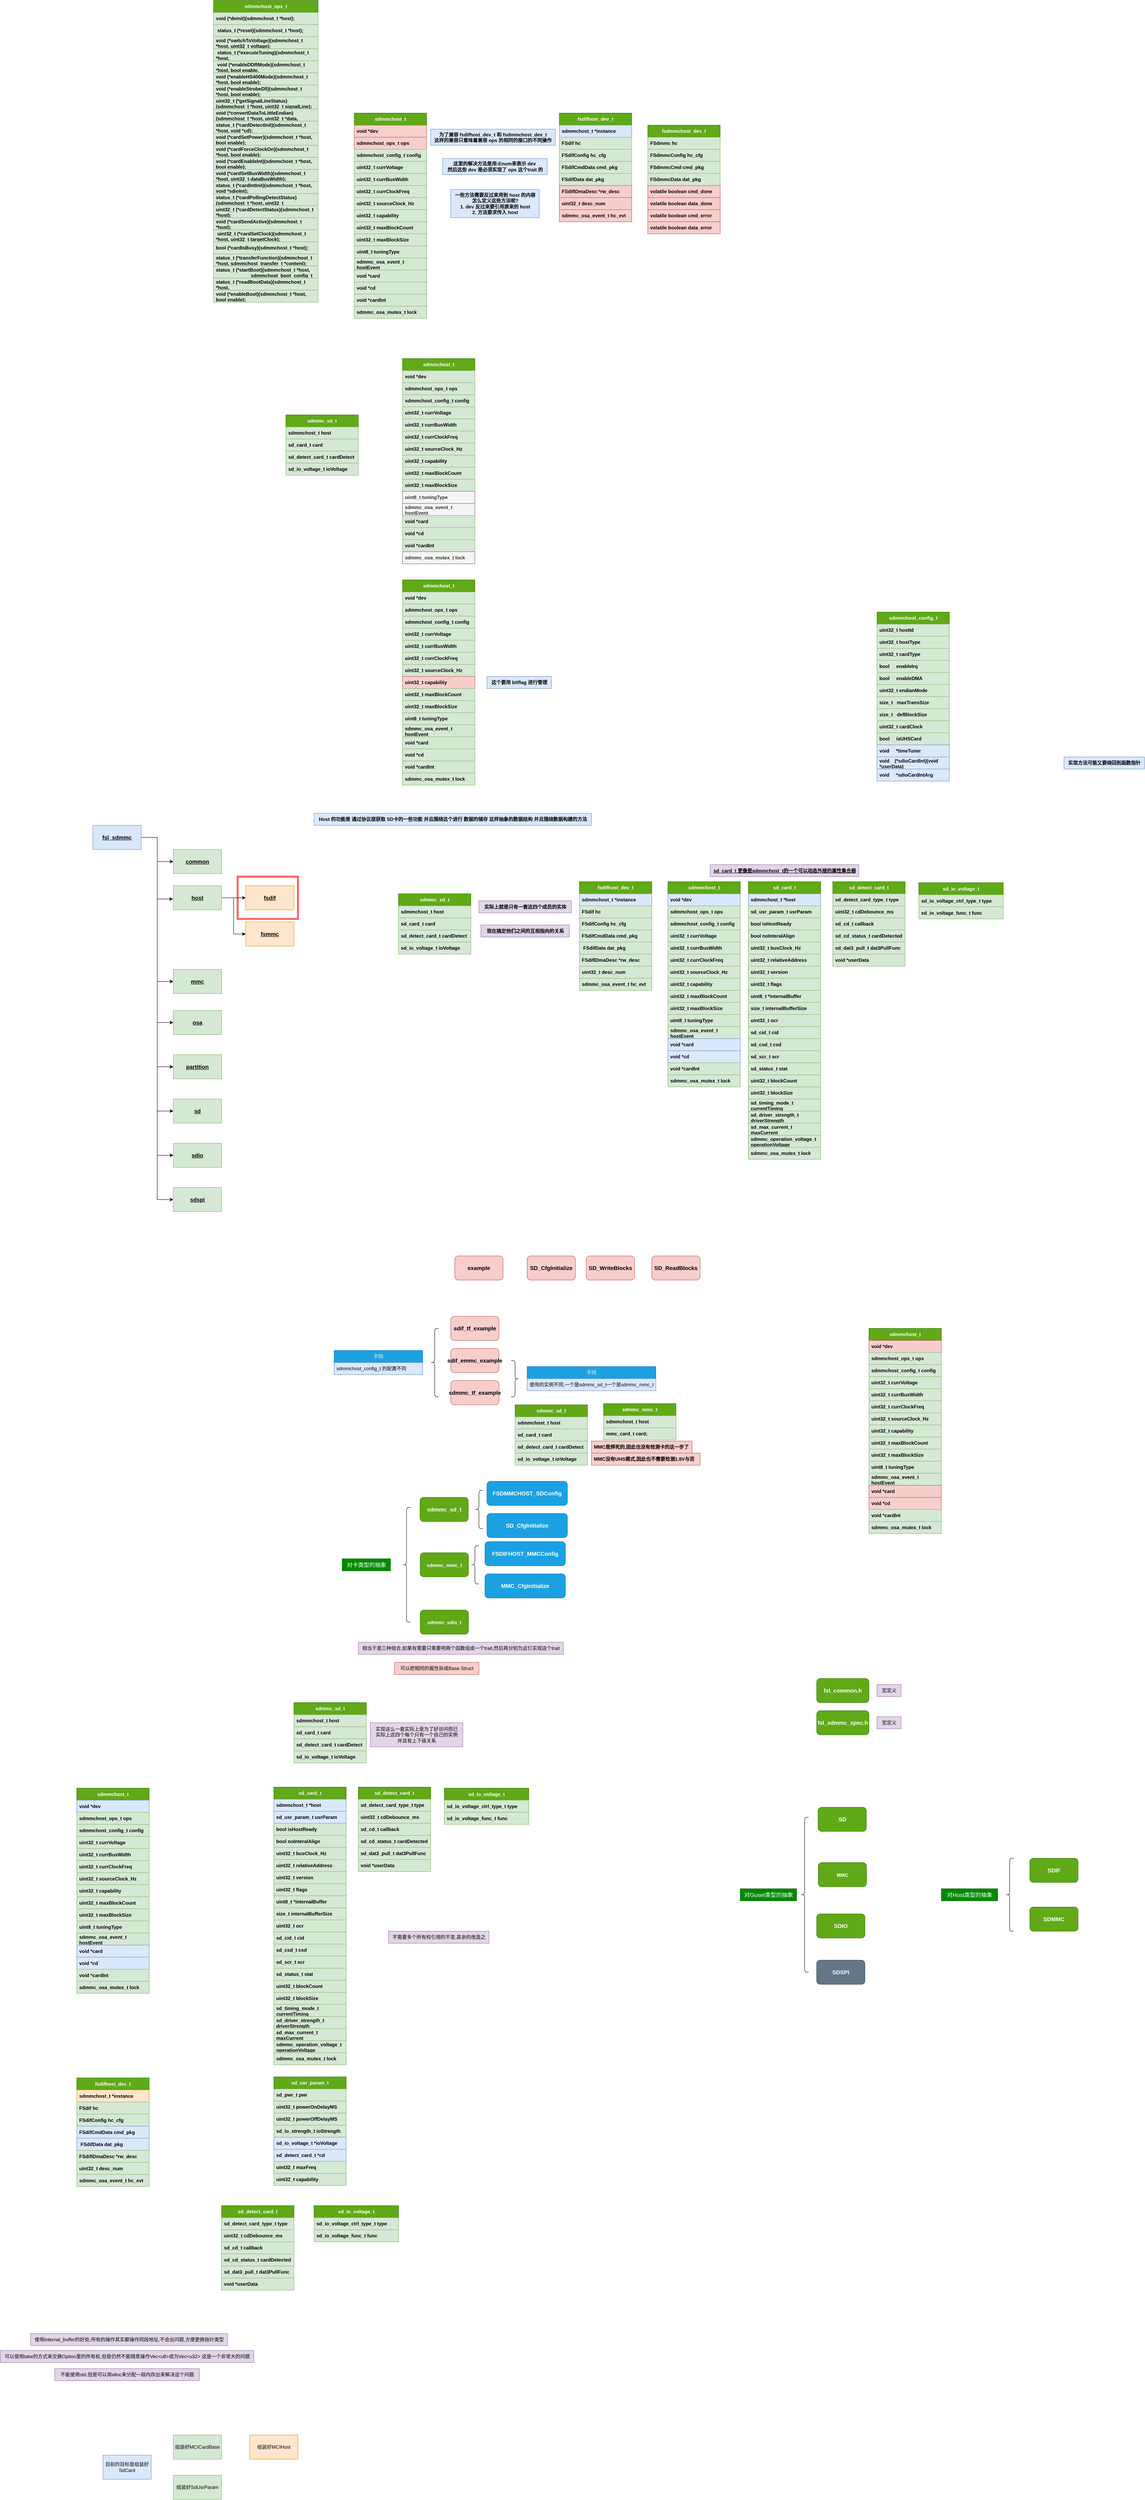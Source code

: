 <mxfile version="26.0.16">
  <diagram name="第 1 页" id="RIUy3Fn0ZehvJpWkt5wW">
    <mxGraphModel dx="2022" dy="1872" grid="1" gridSize="10" guides="1" tooltips="1" connect="1" arrows="1" fold="1" page="1" pageScale="1" pageWidth="827" pageHeight="1169" math="0" shadow="0">
      <root>
        <mxCell id="0" />
        <mxCell id="1" parent="0" />
        <mxCell id="EC88uF_xVbB2sWb6Ojbx-24" value="" style="rounded=0;whiteSpace=wrap;html=1;fillColor=none;strokeWidth=5;strokeColor=#FF6666;" parent="1" vertex="1">
          <mxGeometry x="-40" y="2107.5" width="150" height="105" as="geometry" />
        </mxCell>
        <mxCell id="-_FYaDfTA1gfNJCsHM5T-1" value="sdmmchost_t" style="swimlane;fontStyle=1;childLayout=stackLayout;horizontal=1;startSize=30;horizontalStack=0;resizeParent=1;resizeParentMax=0;resizeLast=0;collapsible=1;marginBottom=0;whiteSpace=wrap;fillColor=#60a917;strokeColor=#2D7600;fontColor=#ffffff;" parent="1" vertex="1">
          <mxGeometry x="250" y="210" width="180" height="510" as="geometry" />
        </mxCell>
        <mxCell id="-_FYaDfTA1gfNJCsHM5T-2" value="void *dev" style="text;strokeColor=#b85450;fillColor=#f8cecc;align=left;verticalAlign=middle;spacingLeft=4;spacingRight=4;overflow=hidden;points=[[0,0.5],[1,0.5]];portConstraint=eastwest;rotatable=0;whiteSpace=wrap;fontStyle=1;html=1;" parent="-_FYaDfTA1gfNJCsHM5T-1" vertex="1">
          <mxGeometry y="30" width="180" height="30" as="geometry" />
        </mxCell>
        <mxCell id="-_FYaDfTA1gfNJCsHM5T-3" value="sdmmchost_ops_t ops" style="text;strokeColor=#b85450;fillColor=#f8cecc;align=left;verticalAlign=middle;spacingLeft=4;spacingRight=4;overflow=hidden;points=[[0,0.5],[1,0.5]];portConstraint=eastwest;rotatable=0;fontStyle=1;whiteSpace=wrap;" parent="-_FYaDfTA1gfNJCsHM5T-1" vertex="1">
          <mxGeometry y="60" width="180" height="30" as="geometry" />
        </mxCell>
        <mxCell id="-_FYaDfTA1gfNJCsHM5T-4" value="sdmmchost_config_t config" style="text;strokeColor=#82b366;fillColor=#d5e8d4;align=left;verticalAlign=middle;spacingLeft=4;spacingRight=4;overflow=hidden;points=[[0,0.5],[1,0.5]];portConstraint=eastwest;rotatable=0;fontStyle=1;whiteSpace=wrap;" parent="-_FYaDfTA1gfNJCsHM5T-1" vertex="1">
          <mxGeometry y="90" width="180" height="30" as="geometry" />
        </mxCell>
        <mxCell id="-_FYaDfTA1gfNJCsHM5T-5" value="uint32_t currVoltage" style="text;strokeColor=#82b366;fillColor=#d5e8d4;align=left;verticalAlign=middle;spacingLeft=4;spacingRight=4;overflow=hidden;points=[[0,0.5],[1,0.5]];portConstraint=eastwest;rotatable=0;fontStyle=1;whiteSpace=wrap;" parent="-_FYaDfTA1gfNJCsHM5T-1" vertex="1">
          <mxGeometry y="120" width="180" height="30" as="geometry" />
        </mxCell>
        <mxCell id="-_FYaDfTA1gfNJCsHM5T-6" value="uint32_t currBusWidth" style="text;strokeColor=#82b366;fillColor=#d5e8d4;align=left;verticalAlign=middle;spacingLeft=4;spacingRight=4;overflow=hidden;points=[[0,0.5],[1,0.5]];portConstraint=eastwest;rotatable=0;fontStyle=1;whiteSpace=wrap;" parent="-_FYaDfTA1gfNJCsHM5T-1" vertex="1">
          <mxGeometry y="150" width="180" height="30" as="geometry" />
        </mxCell>
        <mxCell id="-_FYaDfTA1gfNJCsHM5T-7" value="uint32_t currClockFreq" style="text;strokeColor=#82b366;fillColor=#d5e8d4;align=left;verticalAlign=middle;spacingLeft=4;spacingRight=4;overflow=hidden;points=[[0,0.5],[1,0.5]];portConstraint=eastwest;rotatable=0;fontStyle=1;whiteSpace=wrap;" parent="-_FYaDfTA1gfNJCsHM5T-1" vertex="1">
          <mxGeometry y="180" width="180" height="30" as="geometry" />
        </mxCell>
        <mxCell id="-_FYaDfTA1gfNJCsHM5T-8" value="uint32_t sourceClock_Hz" style="text;strokeColor=#82b366;fillColor=#d5e8d4;align=left;verticalAlign=middle;spacingLeft=4;spacingRight=4;overflow=hidden;points=[[0,0.5],[1,0.5]];portConstraint=eastwest;rotatable=0;fontStyle=1;whiteSpace=wrap;" parent="-_FYaDfTA1gfNJCsHM5T-1" vertex="1">
          <mxGeometry y="210" width="180" height="30" as="geometry" />
        </mxCell>
        <mxCell id="-_FYaDfTA1gfNJCsHM5T-9" value="uint32_t capability" style="text;strokeColor=#82b366;fillColor=#d5e8d4;align=left;verticalAlign=middle;spacingLeft=4;spacingRight=4;overflow=hidden;points=[[0,0.5],[1,0.5]];portConstraint=eastwest;rotatable=0;fontStyle=1;whiteSpace=wrap;" parent="-_FYaDfTA1gfNJCsHM5T-1" vertex="1">
          <mxGeometry y="240" width="180" height="30" as="geometry" />
        </mxCell>
        <mxCell id="-_FYaDfTA1gfNJCsHM5T-10" value="uint32_t maxBlockCount" style="text;strokeColor=#82b366;fillColor=#d5e8d4;align=left;verticalAlign=middle;spacingLeft=4;spacingRight=4;overflow=hidden;points=[[0,0.5],[1,0.5]];portConstraint=eastwest;rotatable=0;fontStyle=1;whiteSpace=wrap;" parent="-_FYaDfTA1gfNJCsHM5T-1" vertex="1">
          <mxGeometry y="270" width="180" height="30" as="geometry" />
        </mxCell>
        <mxCell id="-_FYaDfTA1gfNJCsHM5T-11" value="uint32_t maxBlockSize" style="text;strokeColor=#82b366;fillColor=#d5e8d4;align=left;verticalAlign=middle;spacingLeft=4;spacingRight=4;overflow=hidden;points=[[0,0.5],[1,0.5]];portConstraint=eastwest;rotatable=0;fontStyle=1;whiteSpace=wrap;" parent="-_FYaDfTA1gfNJCsHM5T-1" vertex="1">
          <mxGeometry y="300" width="180" height="30" as="geometry" />
        </mxCell>
        <mxCell id="-_FYaDfTA1gfNJCsHM5T-12" value="uint8_t tuningType" style="text;strokeColor=#82b366;fillColor=#d5e8d4;align=left;verticalAlign=middle;spacingLeft=4;spacingRight=4;overflow=hidden;points=[[0,0.5],[1,0.5]];portConstraint=eastwest;rotatable=0;fontStyle=1;whiteSpace=wrap;" parent="-_FYaDfTA1gfNJCsHM5T-1" vertex="1">
          <mxGeometry y="330" width="180" height="30" as="geometry" />
        </mxCell>
        <mxCell id="-_FYaDfTA1gfNJCsHM5T-13" value="sdmmc_osa_event_t hostEvent" style="text;strokeColor=#82b366;fillColor=#d5e8d4;align=left;verticalAlign=middle;spacingLeft=4;spacingRight=4;overflow=hidden;points=[[0,0.5],[1,0.5]];portConstraint=eastwest;rotatable=0;fontStyle=1;whiteSpace=wrap;" parent="-_FYaDfTA1gfNJCsHM5T-1" vertex="1">
          <mxGeometry y="360" width="180" height="30" as="geometry" />
        </mxCell>
        <mxCell id="-_FYaDfTA1gfNJCsHM5T-14" value="void *card" style="text;strokeColor=#82b366;fillColor=#d5e8d4;align=left;verticalAlign=middle;spacingLeft=4;spacingRight=4;overflow=hidden;points=[[0,0.5],[1,0.5]];portConstraint=eastwest;rotatable=0;fontStyle=1;whiteSpace=wrap;" parent="-_FYaDfTA1gfNJCsHM5T-1" vertex="1">
          <mxGeometry y="390" width="180" height="30" as="geometry" />
        </mxCell>
        <mxCell id="-_FYaDfTA1gfNJCsHM5T-15" value="void *cd" style="text;strokeColor=#82b366;fillColor=#d5e8d4;align=left;verticalAlign=middle;spacingLeft=4;spacingRight=4;overflow=hidden;points=[[0,0.5],[1,0.5]];portConstraint=eastwest;rotatable=0;fontStyle=1;whiteSpace=wrap;" parent="-_FYaDfTA1gfNJCsHM5T-1" vertex="1">
          <mxGeometry y="420" width="180" height="30" as="geometry" />
        </mxCell>
        <mxCell id="-_FYaDfTA1gfNJCsHM5T-16" value="void *cardInt" style="text;strokeColor=#82b366;fillColor=#d5e8d4;align=left;verticalAlign=middle;spacingLeft=4;spacingRight=4;overflow=hidden;points=[[0,0.5],[1,0.5]];portConstraint=eastwest;rotatable=0;fontStyle=1;whiteSpace=wrap;" parent="-_FYaDfTA1gfNJCsHM5T-1" vertex="1">
          <mxGeometry y="450" width="180" height="30" as="geometry" />
        </mxCell>
        <mxCell id="-_FYaDfTA1gfNJCsHM5T-17" value="sdmmc_osa_mutex_t lock" style="text;strokeColor=#82b366;fillColor=#d5e8d4;align=left;verticalAlign=middle;spacingLeft=4;spacingRight=4;overflow=hidden;points=[[0,0.5],[1,0.5]];portConstraint=eastwest;rotatable=0;fontStyle=1;whiteSpace=wrap;" parent="-_FYaDfTA1gfNJCsHM5T-1" vertex="1">
          <mxGeometry y="480" width="180" height="30" as="geometry" />
        </mxCell>
        <mxCell id="-_FYaDfTA1gfNJCsHM5T-18" value="为了兼容 fsdifhost_dev_t 和 fsdmmchost_dev_t&#xa;这样的兼容只意味着兼容 ops 的相同的接口的不同操作" style="text;align=center;verticalAlign=middle;resizable=0;points=[];autosize=1;strokeColor=#6c8ebf;fillColor=#dae8fc;fontStyle=1" parent="1" vertex="1">
          <mxGeometry x="440" y="250" width="310" height="40" as="geometry" />
        </mxCell>
        <mxCell id="-_FYaDfTA1gfNJCsHM5T-19" value="fsdifhost_dev_t" style="swimlane;fontStyle=1;childLayout=stackLayout;horizontal=1;startSize=30;horizontalStack=0;resizeParent=1;resizeParentMax=0;resizeLast=0;collapsible=1;marginBottom=0;whiteSpace=wrap;fillColor=#60a917;strokeColor=#2D7600;fontColor=#ffffff;" parent="1" vertex="1">
          <mxGeometry x="760" y="210" width="180" height="270" as="geometry" />
        </mxCell>
        <mxCell id="-_FYaDfTA1gfNJCsHM5T-20" value="sdmmchost_t *instance" style="text;strokeColor=#6c8ebf;fillColor=#dae8fc;align=left;verticalAlign=middle;spacingLeft=4;spacingRight=4;overflow=hidden;points=[[0,0.5],[1,0.5]];portConstraint=eastwest;rotatable=0;whiteSpace=wrap;fontStyle=1;" parent="-_FYaDfTA1gfNJCsHM5T-19" vertex="1">
          <mxGeometry y="30" width="180" height="30" as="geometry" />
        </mxCell>
        <mxCell id="-_FYaDfTA1gfNJCsHM5T-36" value="FSdif hc" style="text;strokeColor=#82b366;fillColor=#d5e8d4;align=left;verticalAlign=middle;spacingLeft=4;spacingRight=4;overflow=hidden;points=[[0,0.5],[1,0.5]];portConstraint=eastwest;rotatable=0;whiteSpace=wrap;fontStyle=1;" parent="-_FYaDfTA1gfNJCsHM5T-19" vertex="1">
          <mxGeometry y="60" width="180" height="30" as="geometry" />
        </mxCell>
        <mxCell id="-_FYaDfTA1gfNJCsHM5T-37" value="FSdifConfig hc_cfg" style="text;strokeColor=#82b366;fillColor=#d5e8d4;align=left;verticalAlign=middle;spacingLeft=4;spacingRight=4;overflow=hidden;points=[[0,0.5],[1,0.5]];portConstraint=eastwest;rotatable=0;whiteSpace=wrap;fontStyle=1;" parent="-_FYaDfTA1gfNJCsHM5T-19" vertex="1">
          <mxGeometry y="90" width="180" height="30" as="geometry" />
        </mxCell>
        <mxCell id="-_FYaDfTA1gfNJCsHM5T-38" value="FSdifCmdData cmd_pkg" style="text;strokeColor=#82b366;fillColor=#d5e8d4;align=left;verticalAlign=middle;spacingLeft=4;spacingRight=4;overflow=hidden;points=[[0,0.5],[1,0.5]];portConstraint=eastwest;rotatable=0;whiteSpace=wrap;fontStyle=1;" parent="-_FYaDfTA1gfNJCsHM5T-19" vertex="1">
          <mxGeometry y="120" width="180" height="30" as="geometry" />
        </mxCell>
        <mxCell id="-_FYaDfTA1gfNJCsHM5T-40" value="FSdifData dat_pkg" style="text;strokeColor=#82b366;fillColor=#d5e8d4;align=left;verticalAlign=middle;spacingLeft=4;spacingRight=4;overflow=hidden;points=[[0,0.5],[1,0.5]];portConstraint=eastwest;rotatable=0;whiteSpace=wrap;fontStyle=1;" parent="-_FYaDfTA1gfNJCsHM5T-19" vertex="1">
          <mxGeometry y="150" width="180" height="30" as="geometry" />
        </mxCell>
        <mxCell id="-_FYaDfTA1gfNJCsHM5T-41" value="FSdifIDmaDesc *rw_desc" style="text;strokeColor=#b85450;fillColor=#f8cecc;align=left;verticalAlign=middle;spacingLeft=4;spacingRight=4;overflow=hidden;points=[[0,0.5],[1,0.5]];portConstraint=eastwest;rotatable=0;whiteSpace=wrap;fontStyle=1;" parent="-_FYaDfTA1gfNJCsHM5T-19" vertex="1">
          <mxGeometry y="180" width="180" height="30" as="geometry" />
        </mxCell>
        <mxCell id="-_FYaDfTA1gfNJCsHM5T-42" value="uint32_t desc_num" style="text;strokeColor=#b85450;fillColor=#f8cecc;align=left;verticalAlign=middle;spacingLeft=4;spacingRight=4;overflow=hidden;points=[[0,0.5],[1,0.5]];portConstraint=eastwest;rotatable=0;whiteSpace=wrap;fontStyle=1;" parent="-_FYaDfTA1gfNJCsHM5T-19" vertex="1">
          <mxGeometry y="210" width="180" height="30" as="geometry" />
        </mxCell>
        <mxCell id="-_FYaDfTA1gfNJCsHM5T-39" value="sdmmc_osa_event_t hc_evt" style="text;strokeColor=#b85450;fillColor=#f8cecc;align=left;verticalAlign=middle;spacingLeft=4;spacingRight=4;overflow=hidden;points=[[0,0.5],[1,0.5]];portConstraint=eastwest;rotatable=0;whiteSpace=wrap;fontStyle=1;" parent="-_FYaDfTA1gfNJCsHM5T-19" vertex="1">
          <mxGeometry y="240" width="180" height="30" as="geometry" />
        </mxCell>
        <mxCell id="-_FYaDfTA1gfNJCsHM5T-44" value="fsdmmchost_dev_t" style="swimlane;fontStyle=1;childLayout=stackLayout;horizontal=1;startSize=30;horizontalStack=0;resizeParent=1;resizeParentMax=0;resizeLast=0;collapsible=1;marginBottom=0;whiteSpace=wrap;fillColor=#60a917;strokeColor=#2D7600;fontColor=#FFFFFF;" parent="1" vertex="1">
          <mxGeometry x="980" y="240" width="180" height="270" as="geometry" />
        </mxCell>
        <mxCell id="-_FYaDfTA1gfNJCsHM5T-45" value="FSdmmc hc" style="text;strokeColor=#82b366;fillColor=#d5e8d4;align=left;verticalAlign=middle;spacingLeft=4;spacingRight=4;overflow=hidden;points=[[0,0.5],[1,0.5]];portConstraint=eastwest;rotatable=0;whiteSpace=wrap;fontStyle=1;" parent="-_FYaDfTA1gfNJCsHM5T-44" vertex="1">
          <mxGeometry y="30" width="180" height="30" as="geometry" />
        </mxCell>
        <mxCell id="-_FYaDfTA1gfNJCsHM5T-46" value="FSdmmcConfig hc_cfg" style="text;strokeColor=#82b366;fillColor=#d5e8d4;align=left;verticalAlign=middle;spacingLeft=4;spacingRight=4;overflow=hidden;points=[[0,0.5],[1,0.5]];portConstraint=eastwest;rotatable=0;whiteSpace=wrap;fontStyle=1;" parent="-_FYaDfTA1gfNJCsHM5T-44" vertex="1">
          <mxGeometry y="60" width="180" height="30" as="geometry" />
        </mxCell>
        <mxCell id="-_FYaDfTA1gfNJCsHM5T-47" value="FSdmmcCmd cmd_pkg" style="text;strokeColor=#82b366;fillColor=#d5e8d4;align=left;verticalAlign=middle;spacingLeft=4;spacingRight=4;overflow=hidden;points=[[0,0.5],[1,0.5]];portConstraint=eastwest;rotatable=0;whiteSpace=wrap;fontStyle=1;" parent="-_FYaDfTA1gfNJCsHM5T-44" vertex="1">
          <mxGeometry y="90" width="180" height="30" as="geometry" />
        </mxCell>
        <mxCell id="-_FYaDfTA1gfNJCsHM5T-48" value="FSdmmcData dat_pkg" style="text;strokeColor=#82b366;fillColor=#d5e8d4;align=left;verticalAlign=middle;spacingLeft=4;spacingRight=4;overflow=hidden;points=[[0,0.5],[1,0.5]];portConstraint=eastwest;rotatable=0;whiteSpace=wrap;fontStyle=1;" parent="-_FYaDfTA1gfNJCsHM5T-44" vertex="1">
          <mxGeometry y="120" width="180" height="30" as="geometry" />
        </mxCell>
        <mxCell id="-_FYaDfTA1gfNJCsHM5T-49" value="volatile boolean cmd_done" style="text;strokeColor=#b85450;fillColor=#f8cecc;align=left;verticalAlign=middle;spacingLeft=4;spacingRight=4;overflow=hidden;points=[[0,0.5],[1,0.5]];portConstraint=eastwest;rotatable=0;whiteSpace=wrap;fontStyle=1;" parent="-_FYaDfTA1gfNJCsHM5T-44" vertex="1">
          <mxGeometry y="150" width="180" height="30" as="geometry" />
        </mxCell>
        <mxCell id="-_FYaDfTA1gfNJCsHM5T-50" value="volatile boolean data_done" style="text;strokeColor=#b85450;fillColor=#f8cecc;align=left;verticalAlign=middle;spacingLeft=4;spacingRight=4;overflow=hidden;points=[[0,0.5],[1,0.5]];portConstraint=eastwest;rotatable=0;whiteSpace=wrap;fontStyle=1;" parent="-_FYaDfTA1gfNJCsHM5T-44" vertex="1">
          <mxGeometry y="180" width="180" height="30" as="geometry" />
        </mxCell>
        <mxCell id="-_FYaDfTA1gfNJCsHM5T-51" value="volatile boolean cmd_error" style="text;strokeColor=#b85450;fillColor=#f8cecc;align=left;verticalAlign=middle;spacingLeft=4;spacingRight=4;overflow=hidden;points=[[0,0.5],[1,0.5]];portConstraint=eastwest;rotatable=0;whiteSpace=wrap;fontStyle=1;" parent="-_FYaDfTA1gfNJCsHM5T-44" vertex="1">
          <mxGeometry y="210" width="180" height="30" as="geometry" />
        </mxCell>
        <mxCell id="-_FYaDfTA1gfNJCsHM5T-52" value="volatile boolean data_error" style="text;strokeColor=#b85450;fillColor=#f8cecc;align=left;verticalAlign=middle;spacingLeft=4;spacingRight=4;overflow=hidden;points=[[0,0.5],[1,0.5]];portConstraint=eastwest;rotatable=0;whiteSpace=wrap;fontStyle=1;" parent="-_FYaDfTA1gfNJCsHM5T-44" vertex="1">
          <mxGeometry y="240" width="180" height="30" as="geometry" />
        </mxCell>
        <mxCell id="-_FYaDfTA1gfNJCsHM5T-53" value="sdmmchost_ops_t" style="swimlane;fontStyle=1;childLayout=stackLayout;horizontal=1;startSize=30;horizontalStack=0;resizeParent=1;resizeParentMax=0;resizeLast=0;collapsible=1;marginBottom=0;whiteSpace=wrap;fillColor=#60a917;strokeColor=#2D7600;fontColor=#ffffff;html=1;" parent="1" vertex="1">
          <mxGeometry x="-100" y="-70" width="260" height="750" as="geometry" />
        </mxCell>
        <mxCell id="-_FYaDfTA1gfNJCsHM5T-54" value="void (*deinit)(sdmmchost_t *host);" style="text;strokeColor=#82b366;fillColor=#d5e8d4;align=left;verticalAlign=middle;spacingLeft=4;spacingRight=4;overflow=hidden;points=[[0,0.5],[1,0.5]];portConstraint=eastwest;rotatable=0;fontStyle=1;whiteSpace=wrap;" parent="-_FYaDfTA1gfNJCsHM5T-53" vertex="1">
          <mxGeometry y="30" width="260" height="30" as="geometry" />
        </mxCell>
        <mxCell id="-_FYaDfTA1gfNJCsHM5T-55" value=" status_t (*reset)(sdmmchost_t *host);" style="text;strokeColor=#82b366;fillColor=#d5e8d4;align=left;verticalAlign=middle;spacingLeft=4;spacingRight=4;overflow=hidden;points=[[0,0.5],[1,0.5]];portConstraint=eastwest;rotatable=0;fontStyle=1;whiteSpace=wrap;" parent="-_FYaDfTA1gfNJCsHM5T-53" vertex="1">
          <mxGeometry y="60" width="260" height="30" as="geometry" />
        </mxCell>
        <mxCell id="-_FYaDfTA1gfNJCsHM5T-56" value="void (*switchToVoltage)(sdmmchost_t *host, uint32_t voltage);" style="text;strokeColor=#82b366;fillColor=#d5e8d4;align=left;verticalAlign=middle;spacingLeft=4;spacingRight=4;overflow=hidden;points=[[0,0.5],[1,0.5]];portConstraint=eastwest;rotatable=0;fontStyle=1;whiteSpace=wrap;" parent="-_FYaDfTA1gfNJCsHM5T-53" vertex="1">
          <mxGeometry y="90" width="260" height="30" as="geometry" />
        </mxCell>
        <mxCell id="-_FYaDfTA1gfNJCsHM5T-57" value=" status_t (*executeTuning)(sdmmchost_t *host,&#xa;                              uint32_t tuningCmd,&#xa;                              uint32_t *revBuf,&#xa;                              uint32_t blockSize);" style="text;strokeColor=#82b366;fillColor=#d5e8d4;align=left;verticalAlign=middle;spacingLeft=4;spacingRight=4;overflow=hidden;points=[[0,0.5],[1,0.5]];portConstraint=eastwest;rotatable=0;fontStyle=1;whiteSpace=wrap;" parent="-_FYaDfTA1gfNJCsHM5T-53" vertex="1">
          <mxGeometry y="120" width="260" height="30" as="geometry" />
        </mxCell>
        <mxCell id="-_FYaDfTA1gfNJCsHM5T-58" value=" void (*enableDDRMode)(sdmmchost_t *host, bool enable, &#xa;                          uint32_t nibblePos);" style="text;strokeColor=#82b366;fillColor=#d5e8d4;align=left;verticalAlign=middle;spacingLeft=4;spacingRight=4;overflow=hidden;points=[[0,0.5],[1,0.5]];portConstraint=eastwest;rotatable=0;fontStyle=1;whiteSpace=wrap;" parent="-_FYaDfTA1gfNJCsHM5T-53" vertex="1">
          <mxGeometry y="150" width="260" height="30" as="geometry" />
        </mxCell>
        <mxCell id="-_FYaDfTA1gfNJCsHM5T-59" value="void (*enableHS400Mode)(sdmmchost_t *host, bool enable);" style="text;strokeColor=#82b366;fillColor=#d5e8d4;align=left;verticalAlign=middle;spacingLeft=4;spacingRight=4;overflow=hidden;points=[[0,0.5],[1,0.5]];portConstraint=eastwest;rotatable=0;fontStyle=1;whiteSpace=wrap;" parent="-_FYaDfTA1gfNJCsHM5T-53" vertex="1">
          <mxGeometry y="180" width="260" height="30" as="geometry" />
        </mxCell>
        <mxCell id="-_FYaDfTA1gfNJCsHM5T-60" value="void (*enableStrobeDll)(sdmmchost_t *host, bool enable);" style="text;strokeColor=#82b366;fillColor=#d5e8d4;align=left;verticalAlign=middle;spacingLeft=4;spacingRight=4;overflow=hidden;points=[[0,0.5],[1,0.5]];portConstraint=eastwest;rotatable=0;fontStyle=1;whiteSpace=wrap;" parent="-_FYaDfTA1gfNJCsHM5T-53" vertex="1">
          <mxGeometry y="210" width="260" height="30" as="geometry" />
        </mxCell>
        <mxCell id="-_FYaDfTA1gfNJCsHM5T-61" value="uint32_t (*getSignalLineStatus)(sdmmchost_t *host, uint32_t signalLine);" style="text;strokeColor=#82b366;fillColor=#d5e8d4;align=left;verticalAlign=middle;spacingLeft=4;spacingRight=4;overflow=hidden;points=[[0,0.5],[1,0.5]];portConstraint=eastwest;rotatable=0;fontStyle=1;whiteSpace=wrap;" parent="-_FYaDfTA1gfNJCsHM5T-53" vertex="1">
          <mxGeometry y="240" width="260" height="30" as="geometry" />
        </mxCell>
        <mxCell id="-_FYaDfTA1gfNJCsHM5T-62" value="void (*convertDataToLittleEndian)(sdmmchost_t *host, uint32_t *data, uint32_t wordSize, uint32_t format);" style="text;strokeColor=#82b366;fillColor=#d5e8d4;align=left;verticalAlign=middle;spacingLeft=4;spacingRight=4;overflow=hidden;points=[[0,0.5],[1,0.5]];portConstraint=eastwest;rotatable=0;fontStyle=1;whiteSpace=wrap;" parent="-_FYaDfTA1gfNJCsHM5T-53" vertex="1">
          <mxGeometry y="270" width="260" height="30" as="geometry" />
        </mxCell>
        <mxCell id="-_FYaDfTA1gfNJCsHM5T-63" value="status_t (*cardDetectInit)(sdmmchost_t *host, void *cd);" style="text;strokeColor=#82b366;fillColor=#d5e8d4;align=left;verticalAlign=middle;spacingLeft=4;spacingRight=4;overflow=hidden;points=[[0,0.5],[1,0.5]];portConstraint=eastwest;rotatable=0;fontStyle=1;whiteSpace=wrap;" parent="-_FYaDfTA1gfNJCsHM5T-53" vertex="1">
          <mxGeometry y="300" width="260" height="30" as="geometry" />
        </mxCell>
        <mxCell id="-_FYaDfTA1gfNJCsHM5T-64" value="void (*cardSetPower)(sdmmchost_t *host, bool enable);" style="text;strokeColor=#82b366;fillColor=#d5e8d4;align=left;verticalAlign=middle;spacingLeft=4;spacingRight=4;overflow=hidden;points=[[0,0.5],[1,0.5]];portConstraint=eastwest;rotatable=0;fontStyle=1;whiteSpace=wrap;" parent="-_FYaDfTA1gfNJCsHM5T-53" vertex="1">
          <mxGeometry y="330" width="260" height="30" as="geometry" />
        </mxCell>
        <mxCell id="-_FYaDfTA1gfNJCsHM5T-65" value="void (*cardForceClockOn)(sdmmchost_t *host, bool enable);" style="text;strokeColor=#82b366;fillColor=#d5e8d4;align=left;verticalAlign=middle;spacingLeft=4;spacingRight=4;overflow=hidden;points=[[0,0.5],[1,0.5]];portConstraint=eastwest;rotatable=0;fontStyle=1;whiteSpace=wrap;" parent="-_FYaDfTA1gfNJCsHM5T-53" vertex="1">
          <mxGeometry y="360" width="260" height="30" as="geometry" />
        </mxCell>
        <mxCell id="-_FYaDfTA1gfNJCsHM5T-66" value="void (*cardEnableInt)(sdmmchost_t *host, bool enable);" style="text;strokeColor=#82b366;fillColor=#d5e8d4;align=left;verticalAlign=middle;spacingLeft=4;spacingRight=4;overflow=hidden;points=[[0,0.5],[1,0.5]];portConstraint=eastwest;rotatable=0;fontStyle=1;whiteSpace=wrap;" parent="-_FYaDfTA1gfNJCsHM5T-53" vertex="1">
          <mxGeometry y="390" width="260" height="30" as="geometry" />
        </mxCell>
        <mxCell id="-_FYaDfTA1gfNJCsHM5T-67" value="void (*cardSetBusWidth)(sdmmchost_t *host, uint32_t dataBusWidth);" style="text;strokeColor=#82b366;fillColor=#d5e8d4;align=left;verticalAlign=middle;spacingLeft=4;spacingRight=4;overflow=hidden;points=[[0,0.5],[1,0.5]];portConstraint=eastwest;rotatable=0;fontStyle=1;whiteSpace=wrap;" parent="-_FYaDfTA1gfNJCsHM5T-53" vertex="1">
          <mxGeometry y="420" width="260" height="30" as="geometry" />
        </mxCell>
        <mxCell id="-_FYaDfTA1gfNJCsHM5T-68" value="status_t (*cardIntInit)(sdmmchost_t *host, void *sdioInt);" style="text;strokeColor=#82b366;fillColor=#d5e8d4;align=left;verticalAlign=middle;spacingLeft=4;spacingRight=4;overflow=hidden;points=[[0,0.5],[1,0.5]];portConstraint=eastwest;rotatable=0;fontStyle=1;whiteSpace=wrap;" parent="-_FYaDfTA1gfNJCsHM5T-53" vertex="1">
          <mxGeometry y="450" width="260" height="30" as="geometry" />
        </mxCell>
        <mxCell id="-_FYaDfTA1gfNJCsHM5T-69" value="status_t (*cardPollingDetectStatus)(sdmmchost_t *host, uint32_t waitCardStatus, uint32_t timeout);" style="text;strokeColor=#82b366;fillColor=#d5e8d4;align=left;verticalAlign=middle;spacingLeft=4;spacingRight=4;overflow=hidden;points=[[0,0.5],[1,0.5]];portConstraint=eastwest;rotatable=0;fontStyle=1;whiteSpace=wrap;" parent="-_FYaDfTA1gfNJCsHM5T-53" vertex="1">
          <mxGeometry y="480" width="260" height="30" as="geometry" />
        </mxCell>
        <mxCell id="-_FYaDfTA1gfNJCsHM5T-70" value="uint32_t (*cardDetectStatus)(sdmmchost_t *host);" style="text;strokeColor=#82b366;fillColor=#d5e8d4;align=left;verticalAlign=middle;spacingLeft=4;spacingRight=4;overflow=hidden;points=[[0,0.5],[1,0.5]];portConstraint=eastwest;rotatable=0;fontStyle=1;whiteSpace=wrap;" parent="-_FYaDfTA1gfNJCsHM5T-53" vertex="1">
          <mxGeometry y="510" width="260" height="30" as="geometry" />
        </mxCell>
        <mxCell id="-_FYaDfTA1gfNJCsHM5T-71" value="void (*cardSendActive)(sdmmchost_t *host);" style="text;strokeColor=#82b366;fillColor=#d5e8d4;align=left;verticalAlign=middle;spacingLeft=4;spacingRight=4;overflow=hidden;points=[[0,0.5],[1,0.5]];portConstraint=eastwest;rotatable=0;fontStyle=1;whiteSpace=wrap;" parent="-_FYaDfTA1gfNJCsHM5T-53" vertex="1">
          <mxGeometry y="540" width="260" height="30" as="geometry" />
        </mxCell>
        <mxCell id="-_FYaDfTA1gfNJCsHM5T-72" value=" uint32_t (*cardSetClock)(sdmmchost_t *host, uint32_t targetClock);" style="text;strokeColor=#82b366;fillColor=#d5e8d4;align=left;verticalAlign=middle;spacingLeft=4;spacingRight=4;overflow=hidden;points=[[0,0.5],[1,0.5]];portConstraint=eastwest;rotatable=0;fontStyle=1;whiteSpace=wrap;" parent="-_FYaDfTA1gfNJCsHM5T-53" vertex="1">
          <mxGeometry y="570" width="260" height="30" as="geometry" />
        </mxCell>
        <mxCell id="-_FYaDfTA1gfNJCsHM5T-73" value="bool (*cardIsBusy)(sdmmchost_t *host);" style="text;strokeColor=#82b366;fillColor=#d5e8d4;align=left;verticalAlign=middle;spacingLeft=4;spacingRight=4;overflow=hidden;points=[[0,0.5],[1,0.5]];portConstraint=eastwest;rotatable=0;fontStyle=1;whiteSpace=wrap;" parent="-_FYaDfTA1gfNJCsHM5T-53" vertex="1">
          <mxGeometry y="600" width="260" height="30" as="geometry" />
        </mxCell>
        <mxCell id="-_FYaDfTA1gfNJCsHM5T-74" value="status_t (*transferFunction)(sdmmchost_t *host, sdmmchost_transfer_t *content);" style="text;strokeColor=#82b366;fillColor=#d5e8d4;align=left;verticalAlign=middle;spacingLeft=4;spacingRight=4;overflow=hidden;points=[[0,0.5],[1,0.5]];portConstraint=eastwest;rotatable=0;fontStyle=1;whiteSpace=wrap;" parent="-_FYaDfTA1gfNJCsHM5T-53" vertex="1">
          <mxGeometry y="630" width="260" height="30" as="geometry" />
        </mxCell>
        <mxCell id="-_FYaDfTA1gfNJCsHM5T-75" value="status_t (*startBoot)(sdmmchost_t *host,&#xa;                          sdmmchost_boot_config_t *hostConfig,&#xa;                          sdmmchost_cmd_t *cmd,&#xa;                          uint8_t *buffer);" style="text;strokeColor=#82b366;fillColor=#d5e8d4;align=left;verticalAlign=middle;spacingLeft=4;spacingRight=4;overflow=hidden;points=[[0,0.5],[1,0.5]];portConstraint=eastwest;rotatable=0;fontStyle=1;whiteSpace=wrap;" parent="-_FYaDfTA1gfNJCsHM5T-53" vertex="1">
          <mxGeometry y="660" width="260" height="30" as="geometry" />
        </mxCell>
        <mxCell id="-_FYaDfTA1gfNJCsHM5T-76" value="status_t (*readBootData)(sdmmchost_t *host, &#xa;                          sdmmchost_boot_config_t *hostConfig, &#xa;                          uint8_t *buffer);" style="text;strokeColor=#82b366;fillColor=#d5e8d4;align=left;verticalAlign=middle;spacingLeft=4;spacingRight=4;overflow=hidden;points=[[0,0.5],[1,0.5]];portConstraint=eastwest;rotatable=0;fontStyle=1;whiteSpace=wrap;" parent="-_FYaDfTA1gfNJCsHM5T-53" vertex="1">
          <mxGeometry y="690" width="260" height="30" as="geometry" />
        </mxCell>
        <mxCell id="-_FYaDfTA1gfNJCsHM5T-77" value="void (*enableBoot)(sdmmchost_t *host, bool enable);" style="text;strokeColor=#82b366;fillColor=#d5e8d4;align=left;verticalAlign=middle;spacingLeft=4;spacingRight=4;overflow=hidden;points=[[0,0.5],[1,0.5]];portConstraint=eastwest;rotatable=0;fontStyle=1;whiteSpace=wrap;" parent="-_FYaDfTA1gfNJCsHM5T-53" vertex="1">
          <mxGeometry y="720" width="260" height="30" as="geometry" />
        </mxCell>
        <mxCell id="-_FYaDfTA1gfNJCsHM5T-78" value="&lt;b&gt;这里的解决方法是用:Enum来表示 dev&amp;nbsp;&lt;/b&gt;&lt;div&gt;&lt;b&gt;然后这些 dev 是必须实现了 ops 这个trait 的&lt;/b&gt;&lt;/div&gt;" style="text;html=1;align=center;verticalAlign=middle;resizable=0;points=[];autosize=1;strokeColor=#6c8ebf;fillColor=#dae8fc;" parent="1" vertex="1">
          <mxGeometry x="470" y="323" width="260" height="40" as="geometry" />
        </mxCell>
        <mxCell id="-_FYaDfTA1gfNJCsHM5T-79" value="&lt;b&gt;一些方法需要反过来用到 host 的内容&lt;/b&gt;&lt;div&gt;&lt;b&gt;怎么定义这些方法呢?&lt;/b&gt;&lt;/div&gt;&lt;div&gt;&lt;b&gt;1. dev 反过来要引用原来的 host&lt;/b&gt;&lt;/div&gt;&lt;div&gt;&lt;b&gt;2. 方法要求传入 host&lt;/b&gt;&lt;/div&gt;" style="text;html=1;align=center;verticalAlign=middle;resizable=0;points=[];autosize=1;strokeColor=#6c8ebf;fillColor=#dae8fc;" parent="1" vertex="1">
          <mxGeometry x="490" y="400" width="220" height="70" as="geometry" />
        </mxCell>
        <mxCell id="-_FYaDfTA1gfNJCsHM5T-80" value="sdmmchost_t" style="swimlane;fontStyle=1;childLayout=stackLayout;horizontal=1;startSize=30;horizontalStack=0;resizeParent=1;resizeParentMax=0;resizeLast=0;collapsible=1;marginBottom=0;whiteSpace=wrap;fillColor=#60a917;strokeColor=#2D7600;fontColor=#ffffff;" parent="1" vertex="1">
          <mxGeometry x="370" y="820" width="180" height="510" as="geometry" />
        </mxCell>
        <mxCell id="-_FYaDfTA1gfNJCsHM5T-81" value="void *dev" style="text;strokeColor=#82b366;fillColor=#d5e8d4;align=left;verticalAlign=middle;spacingLeft=4;spacingRight=4;overflow=hidden;points=[[0,0.5],[1,0.5]];portConstraint=eastwest;rotatable=0;whiteSpace=wrap;fontStyle=1;html=1;" parent="-_FYaDfTA1gfNJCsHM5T-80" vertex="1">
          <mxGeometry y="30" width="180" height="30" as="geometry" />
        </mxCell>
        <mxCell id="-_FYaDfTA1gfNJCsHM5T-82" value="sdmmchost_ops_t ops" style="text;strokeColor=#82b366;fillColor=#d5e8d4;align=left;verticalAlign=middle;spacingLeft=4;spacingRight=4;overflow=hidden;points=[[0,0.5],[1,0.5]];portConstraint=eastwest;rotatable=0;fontStyle=1;whiteSpace=wrap;" parent="-_FYaDfTA1gfNJCsHM5T-80" vertex="1">
          <mxGeometry y="60" width="180" height="30" as="geometry" />
        </mxCell>
        <mxCell id="-_FYaDfTA1gfNJCsHM5T-83" value="sdmmchost_config_t config" style="text;strokeColor=#82b366;fillColor=#d5e8d4;align=left;verticalAlign=middle;spacingLeft=4;spacingRight=4;overflow=hidden;points=[[0,0.5],[1,0.5]];portConstraint=eastwest;rotatable=0;fontStyle=1;whiteSpace=wrap;" parent="-_FYaDfTA1gfNJCsHM5T-80" vertex="1">
          <mxGeometry y="90" width="180" height="30" as="geometry" />
        </mxCell>
        <mxCell id="-_FYaDfTA1gfNJCsHM5T-84" value="uint32_t currVoltage" style="text;strokeColor=#82b366;fillColor=#d5e8d4;align=left;verticalAlign=middle;spacingLeft=4;spacingRight=4;overflow=hidden;points=[[0,0.5],[1,0.5]];portConstraint=eastwest;rotatable=0;fontStyle=1;whiteSpace=wrap;" parent="-_FYaDfTA1gfNJCsHM5T-80" vertex="1">
          <mxGeometry y="120" width="180" height="30" as="geometry" />
        </mxCell>
        <mxCell id="-_FYaDfTA1gfNJCsHM5T-85" value="uint32_t currBusWidth" style="text;strokeColor=#82b366;fillColor=#d5e8d4;align=left;verticalAlign=middle;spacingLeft=4;spacingRight=4;overflow=hidden;points=[[0,0.5],[1,0.5]];portConstraint=eastwest;rotatable=0;fontStyle=1;whiteSpace=wrap;" parent="-_FYaDfTA1gfNJCsHM5T-80" vertex="1">
          <mxGeometry y="150" width="180" height="30" as="geometry" />
        </mxCell>
        <mxCell id="-_FYaDfTA1gfNJCsHM5T-86" value="uint32_t currClockFreq" style="text;strokeColor=#82b366;fillColor=#d5e8d4;align=left;verticalAlign=middle;spacingLeft=4;spacingRight=4;overflow=hidden;points=[[0,0.5],[1,0.5]];portConstraint=eastwest;rotatable=0;fontStyle=1;whiteSpace=wrap;" parent="-_FYaDfTA1gfNJCsHM5T-80" vertex="1">
          <mxGeometry y="180" width="180" height="30" as="geometry" />
        </mxCell>
        <mxCell id="-_FYaDfTA1gfNJCsHM5T-87" value="uint32_t sourceClock_Hz" style="text;strokeColor=#82b366;fillColor=#d5e8d4;align=left;verticalAlign=middle;spacingLeft=4;spacingRight=4;overflow=hidden;points=[[0,0.5],[1,0.5]];portConstraint=eastwest;rotatable=0;fontStyle=1;whiteSpace=wrap;" parent="-_FYaDfTA1gfNJCsHM5T-80" vertex="1">
          <mxGeometry y="210" width="180" height="30" as="geometry" />
        </mxCell>
        <mxCell id="-_FYaDfTA1gfNJCsHM5T-88" value="uint32_t capability" style="text;strokeColor=#82b366;fillColor=#d5e8d4;align=left;verticalAlign=middle;spacingLeft=4;spacingRight=4;overflow=hidden;points=[[0,0.5],[1,0.5]];portConstraint=eastwest;rotatable=0;fontStyle=1;whiteSpace=wrap;" parent="-_FYaDfTA1gfNJCsHM5T-80" vertex="1">
          <mxGeometry y="240" width="180" height="30" as="geometry" />
        </mxCell>
        <mxCell id="-_FYaDfTA1gfNJCsHM5T-89" value="uint32_t maxBlockCount" style="text;strokeColor=#82b366;fillColor=#d5e8d4;align=left;verticalAlign=middle;spacingLeft=4;spacingRight=4;overflow=hidden;points=[[0,0.5],[1,0.5]];portConstraint=eastwest;rotatable=0;fontStyle=1;whiteSpace=wrap;" parent="-_FYaDfTA1gfNJCsHM5T-80" vertex="1">
          <mxGeometry y="270" width="180" height="30" as="geometry" />
        </mxCell>
        <mxCell id="-_FYaDfTA1gfNJCsHM5T-90" value="uint32_t maxBlockSize" style="text;strokeColor=#82b366;fillColor=#d5e8d4;align=left;verticalAlign=middle;spacingLeft=4;spacingRight=4;overflow=hidden;points=[[0,0.5],[1,0.5]];portConstraint=eastwest;rotatable=0;fontStyle=1;whiteSpace=wrap;" parent="-_FYaDfTA1gfNJCsHM5T-80" vertex="1">
          <mxGeometry y="300" width="180" height="30" as="geometry" />
        </mxCell>
        <mxCell id="-_FYaDfTA1gfNJCsHM5T-91" value="uint8_t tuningType" style="text;strokeColor=#666666;fillColor=#f5f5f5;align=left;verticalAlign=middle;spacingLeft=4;spacingRight=4;overflow=hidden;points=[[0,0.5],[1,0.5]];portConstraint=eastwest;rotatable=0;fontStyle=1;whiteSpace=wrap;fontColor=#333333;" parent="-_FYaDfTA1gfNJCsHM5T-80" vertex="1">
          <mxGeometry y="330" width="180" height="30" as="geometry" />
        </mxCell>
        <mxCell id="-_FYaDfTA1gfNJCsHM5T-92" value="sdmmc_osa_event_t hostEvent" style="text;strokeColor=#666666;fillColor=#f5f5f5;align=left;verticalAlign=middle;spacingLeft=4;spacingRight=4;overflow=hidden;points=[[0,0.5],[1,0.5]];portConstraint=eastwest;rotatable=0;fontStyle=1;whiteSpace=wrap;fontColor=#333333;" parent="-_FYaDfTA1gfNJCsHM5T-80" vertex="1">
          <mxGeometry y="360" width="180" height="30" as="geometry" />
        </mxCell>
        <mxCell id="-_FYaDfTA1gfNJCsHM5T-93" value="void *card" style="text;strokeColor=#82b366;fillColor=#d5e8d4;align=left;verticalAlign=middle;spacingLeft=4;spacingRight=4;overflow=hidden;points=[[0,0.5],[1,0.5]];portConstraint=eastwest;rotatable=0;fontStyle=1;whiteSpace=wrap;" parent="-_FYaDfTA1gfNJCsHM5T-80" vertex="1">
          <mxGeometry y="390" width="180" height="30" as="geometry" />
        </mxCell>
        <mxCell id="-_FYaDfTA1gfNJCsHM5T-94" value="void *cd" style="text;strokeColor=#82b366;fillColor=#d5e8d4;align=left;verticalAlign=middle;spacingLeft=4;spacingRight=4;overflow=hidden;points=[[0,0.5],[1,0.5]];portConstraint=eastwest;rotatable=0;fontStyle=1;whiteSpace=wrap;" parent="-_FYaDfTA1gfNJCsHM5T-80" vertex="1">
          <mxGeometry y="420" width="180" height="30" as="geometry" />
        </mxCell>
        <mxCell id="-_FYaDfTA1gfNJCsHM5T-95" value="void *cardInt" style="text;strokeColor=#82b366;fillColor=#d5e8d4;align=left;verticalAlign=middle;spacingLeft=4;spacingRight=4;overflow=hidden;points=[[0,0.5],[1,0.5]];portConstraint=eastwest;rotatable=0;fontStyle=1;whiteSpace=wrap;" parent="-_FYaDfTA1gfNJCsHM5T-80" vertex="1">
          <mxGeometry y="450" width="180" height="30" as="geometry" />
        </mxCell>
        <mxCell id="-_FYaDfTA1gfNJCsHM5T-96" value="sdmmc_osa_mutex_t lock" style="text;strokeColor=#666666;fillColor=#f5f5f5;align=left;verticalAlign=middle;spacingLeft=4;spacingRight=4;overflow=hidden;points=[[0,0.5],[1,0.5]];portConstraint=eastwest;rotatable=0;fontStyle=1;whiteSpace=wrap;fontColor=#333333;" parent="-_FYaDfTA1gfNJCsHM5T-80" vertex="1">
          <mxGeometry y="480" width="180" height="30" as="geometry" />
        </mxCell>
        <mxCell id="-_FYaDfTA1gfNJCsHM5T-97" value="sdmmchost_t" style="swimlane;fontStyle=1;childLayout=stackLayout;horizontal=1;startSize=30;horizontalStack=0;resizeParent=1;resizeParentMax=0;resizeLast=0;collapsible=1;marginBottom=0;whiteSpace=wrap;fillColor=#60a917;strokeColor=#2D7600;fontColor=#ffffff;" parent="1" vertex="1">
          <mxGeometry x="370" y="1370" width="180" height="510" as="geometry" />
        </mxCell>
        <mxCell id="-_FYaDfTA1gfNJCsHM5T-98" value="void *dev" style="text;strokeColor=#82b366;fillColor=#d5e8d4;align=left;verticalAlign=middle;spacingLeft=4;spacingRight=4;overflow=hidden;points=[[0,0.5],[1,0.5]];portConstraint=eastwest;rotatable=0;whiteSpace=wrap;fontStyle=1;html=1;" parent="-_FYaDfTA1gfNJCsHM5T-97" vertex="1">
          <mxGeometry y="30" width="180" height="30" as="geometry" />
        </mxCell>
        <mxCell id="-_FYaDfTA1gfNJCsHM5T-99" value="sdmmchost_ops_t ops" style="text;strokeColor=#82b366;fillColor=#d5e8d4;align=left;verticalAlign=middle;spacingLeft=4;spacingRight=4;overflow=hidden;points=[[0,0.5],[1,0.5]];portConstraint=eastwest;rotatable=0;fontStyle=1;whiteSpace=wrap;" parent="-_FYaDfTA1gfNJCsHM5T-97" vertex="1">
          <mxGeometry y="60" width="180" height="30" as="geometry" />
        </mxCell>
        <mxCell id="-_FYaDfTA1gfNJCsHM5T-100" value="sdmmchost_config_t config" style="text;strokeColor=#82b366;fillColor=#d5e8d4;align=left;verticalAlign=middle;spacingLeft=4;spacingRight=4;overflow=hidden;points=[[0,0.5],[1,0.5]];portConstraint=eastwest;rotatable=0;fontStyle=1;whiteSpace=wrap;" parent="-_FYaDfTA1gfNJCsHM5T-97" vertex="1">
          <mxGeometry y="90" width="180" height="30" as="geometry" />
        </mxCell>
        <mxCell id="-_FYaDfTA1gfNJCsHM5T-101" value="uint32_t currVoltage" style="text;strokeColor=#82b366;fillColor=#d5e8d4;align=left;verticalAlign=middle;spacingLeft=4;spacingRight=4;overflow=hidden;points=[[0,0.5],[1,0.5]];portConstraint=eastwest;rotatable=0;fontStyle=1;whiteSpace=wrap;" parent="-_FYaDfTA1gfNJCsHM5T-97" vertex="1">
          <mxGeometry y="120" width="180" height="30" as="geometry" />
        </mxCell>
        <mxCell id="-_FYaDfTA1gfNJCsHM5T-102" value="uint32_t currBusWidth" style="text;strokeColor=#82b366;fillColor=#d5e8d4;align=left;verticalAlign=middle;spacingLeft=4;spacingRight=4;overflow=hidden;points=[[0,0.5],[1,0.5]];portConstraint=eastwest;rotatable=0;fontStyle=1;whiteSpace=wrap;" parent="-_FYaDfTA1gfNJCsHM5T-97" vertex="1">
          <mxGeometry y="150" width="180" height="30" as="geometry" />
        </mxCell>
        <mxCell id="-_FYaDfTA1gfNJCsHM5T-103" value="uint32_t currClockFreq" style="text;strokeColor=#82b366;fillColor=#d5e8d4;align=left;verticalAlign=middle;spacingLeft=4;spacingRight=4;overflow=hidden;points=[[0,0.5],[1,0.5]];portConstraint=eastwest;rotatable=0;fontStyle=1;whiteSpace=wrap;" parent="-_FYaDfTA1gfNJCsHM5T-97" vertex="1">
          <mxGeometry y="180" width="180" height="30" as="geometry" />
        </mxCell>
        <mxCell id="-_FYaDfTA1gfNJCsHM5T-104" value="uint32_t sourceClock_Hz" style="text;strokeColor=#82b366;fillColor=#d5e8d4;align=left;verticalAlign=middle;spacingLeft=4;spacingRight=4;overflow=hidden;points=[[0,0.5],[1,0.5]];portConstraint=eastwest;rotatable=0;fontStyle=1;whiteSpace=wrap;" parent="-_FYaDfTA1gfNJCsHM5T-97" vertex="1">
          <mxGeometry y="210" width="180" height="30" as="geometry" />
        </mxCell>
        <mxCell id="-_FYaDfTA1gfNJCsHM5T-105" value="uint32_t capability" style="text;strokeColor=#b85450;fillColor=#f8cecc;align=left;verticalAlign=middle;spacingLeft=4;spacingRight=4;overflow=hidden;points=[[0,0.5],[1,0.5]];portConstraint=eastwest;rotatable=0;fontStyle=1;whiteSpace=wrap;" parent="-_FYaDfTA1gfNJCsHM5T-97" vertex="1">
          <mxGeometry y="240" width="180" height="30" as="geometry" />
        </mxCell>
        <mxCell id="-_FYaDfTA1gfNJCsHM5T-106" value="uint32_t maxBlockCount" style="text;strokeColor=#82b366;fillColor=#d5e8d4;align=left;verticalAlign=middle;spacingLeft=4;spacingRight=4;overflow=hidden;points=[[0,0.5],[1,0.5]];portConstraint=eastwest;rotatable=0;fontStyle=1;whiteSpace=wrap;" parent="-_FYaDfTA1gfNJCsHM5T-97" vertex="1">
          <mxGeometry y="270" width="180" height="30" as="geometry" />
        </mxCell>
        <mxCell id="-_FYaDfTA1gfNJCsHM5T-107" value="uint32_t maxBlockSize" style="text;strokeColor=#82b366;fillColor=#d5e8d4;align=left;verticalAlign=middle;spacingLeft=4;spacingRight=4;overflow=hidden;points=[[0,0.5],[1,0.5]];portConstraint=eastwest;rotatable=0;fontStyle=1;whiteSpace=wrap;" parent="-_FYaDfTA1gfNJCsHM5T-97" vertex="1">
          <mxGeometry y="300" width="180" height="30" as="geometry" />
        </mxCell>
        <mxCell id="-_FYaDfTA1gfNJCsHM5T-108" value="uint8_t tuningType" style="text;strokeColor=#82b366;fillColor=#d5e8d4;align=left;verticalAlign=middle;spacingLeft=4;spacingRight=4;overflow=hidden;points=[[0,0.5],[1,0.5]];portConstraint=eastwest;rotatable=0;fontStyle=1;whiteSpace=wrap;" parent="-_FYaDfTA1gfNJCsHM5T-97" vertex="1">
          <mxGeometry y="330" width="180" height="30" as="geometry" />
        </mxCell>
        <mxCell id="-_FYaDfTA1gfNJCsHM5T-109" value="sdmmc_osa_event_t hostEvent" style="text;strokeColor=#82b366;fillColor=#d5e8d4;align=left;verticalAlign=middle;spacingLeft=4;spacingRight=4;overflow=hidden;points=[[0,0.5],[1,0.5]];portConstraint=eastwest;rotatable=0;fontStyle=1;whiteSpace=wrap;" parent="-_FYaDfTA1gfNJCsHM5T-97" vertex="1">
          <mxGeometry y="360" width="180" height="30" as="geometry" />
        </mxCell>
        <mxCell id="-_FYaDfTA1gfNJCsHM5T-110" value="void *card" style="text;strokeColor=#82b366;fillColor=#d5e8d4;align=left;verticalAlign=middle;spacingLeft=4;spacingRight=4;overflow=hidden;points=[[0,0.5],[1,0.5]];portConstraint=eastwest;rotatable=0;fontStyle=1;whiteSpace=wrap;" parent="-_FYaDfTA1gfNJCsHM5T-97" vertex="1">
          <mxGeometry y="390" width="180" height="30" as="geometry" />
        </mxCell>
        <mxCell id="-_FYaDfTA1gfNJCsHM5T-111" value="void *cd" style="text;strokeColor=#82b366;fillColor=#d5e8d4;align=left;verticalAlign=middle;spacingLeft=4;spacingRight=4;overflow=hidden;points=[[0,0.5],[1,0.5]];portConstraint=eastwest;rotatable=0;fontStyle=1;whiteSpace=wrap;" parent="-_FYaDfTA1gfNJCsHM5T-97" vertex="1">
          <mxGeometry y="420" width="180" height="30" as="geometry" />
        </mxCell>
        <mxCell id="-_FYaDfTA1gfNJCsHM5T-112" value="void *cardInt" style="text;strokeColor=#82b366;fillColor=#d5e8d4;align=left;verticalAlign=middle;spacingLeft=4;spacingRight=4;overflow=hidden;points=[[0,0.5],[1,0.5]];portConstraint=eastwest;rotatable=0;fontStyle=1;whiteSpace=wrap;" parent="-_FYaDfTA1gfNJCsHM5T-97" vertex="1">
          <mxGeometry y="450" width="180" height="30" as="geometry" />
        </mxCell>
        <mxCell id="-_FYaDfTA1gfNJCsHM5T-113" value="sdmmc_osa_mutex_t lock" style="text;strokeColor=#82b366;fillColor=#d5e8d4;align=left;verticalAlign=middle;spacingLeft=4;spacingRight=4;overflow=hidden;points=[[0,0.5],[1,0.5]];portConstraint=eastwest;rotatable=0;fontStyle=1;whiteSpace=wrap;" parent="-_FYaDfTA1gfNJCsHM5T-97" vertex="1">
          <mxGeometry y="480" width="180" height="30" as="geometry" />
        </mxCell>
        <mxCell id="-_FYaDfTA1gfNJCsHM5T-114" value="&lt;b&gt;这个要用 bitflag 进行管理&lt;/b&gt;" style="text;html=1;align=center;verticalAlign=middle;resizable=0;points=[];autosize=1;strokeColor=#6c8ebf;fillColor=#dae8fc;" parent="1" vertex="1">
          <mxGeometry x="580" y="1610" width="160" height="30" as="geometry" />
        </mxCell>
        <mxCell id="-_FYaDfTA1gfNJCsHM5T-115" value="Host 的功能是 通过协议层获取 SD卡的一些功能 并且围绕这个进行 数据的储存 这样抽象的数据结构 并且围绕数据构建的方法" style="text;html=1;align=center;verticalAlign=middle;resizable=0;points=[];autosize=1;strokeColor=#6c8ebf;fillColor=#dae8fc;fontStyle=1" parent="1" vertex="1">
          <mxGeometry x="150" y="1950" width="690" height="30" as="geometry" />
        </mxCell>
        <mxCell id="-_FYaDfTA1gfNJCsHM5T-116" value="sdmmchost_config_t" style="swimlane;fontStyle=1;childLayout=stackLayout;horizontal=1;startSize=30;horizontalStack=0;resizeParent=1;resizeParentMax=0;resizeLast=0;collapsible=1;marginBottom=0;whiteSpace=wrap;fillColor=#60a917;strokeColor=#2D7600;html=1;swimlaneFillColor=none;fontColor=#ffffff;" parent="1" vertex="1">
          <mxGeometry x="1550" y="1450" width="180" height="420" as="geometry" />
        </mxCell>
        <mxCell id="-_FYaDfTA1gfNJCsHM5T-117" value="uint32_t hostId" style="text;strokeColor=#82b366;fillColor=#d5e8d4;align=left;verticalAlign=middle;spacingLeft=4;spacingRight=4;overflow=hidden;points=[[0,0.5],[1,0.5]];portConstraint=eastwest;rotatable=0;whiteSpace=wrap;fontStyle=1;html=1;" parent="-_FYaDfTA1gfNJCsHM5T-116" vertex="1">
          <mxGeometry y="30" width="180" height="30" as="geometry" />
        </mxCell>
        <mxCell id="-_FYaDfTA1gfNJCsHM5T-118" value="uint32_t hostType" style="text;strokeColor=#82b366;fillColor=#d5e8d4;align=left;verticalAlign=middle;spacingLeft=4;spacingRight=4;overflow=hidden;points=[[0,0.5],[1,0.5]];portConstraint=eastwest;rotatable=0;whiteSpace=wrap;fontStyle=1;html=1;" parent="-_FYaDfTA1gfNJCsHM5T-116" vertex="1">
          <mxGeometry y="60" width="180" height="30" as="geometry" />
        </mxCell>
        <mxCell id="-_FYaDfTA1gfNJCsHM5T-119" value="uint32_t cardType" style="text;strokeColor=#82b366;fillColor=#d5e8d4;align=left;verticalAlign=middle;spacingLeft=4;spacingRight=4;overflow=hidden;points=[[0,0.5],[1,0.5]];portConstraint=eastwest;rotatable=0;whiteSpace=wrap;fontStyle=1;html=1;" parent="-_FYaDfTA1gfNJCsHM5T-116" vertex="1">
          <mxGeometry y="90" width="180" height="30" as="geometry" />
        </mxCell>
        <mxCell id="-_FYaDfTA1gfNJCsHM5T-120" value="bool     enableIrq" style="text;strokeColor=#82b366;fillColor=#d5e8d4;align=left;verticalAlign=middle;spacingLeft=4;spacingRight=4;overflow=hidden;points=[[0,0.5],[1,0.5]];portConstraint=eastwest;rotatable=0;whiteSpace=wrap;fontStyle=1" parent="-_FYaDfTA1gfNJCsHM5T-116" vertex="1">
          <mxGeometry y="120" width="180" height="30" as="geometry" />
        </mxCell>
        <mxCell id="-_FYaDfTA1gfNJCsHM5T-121" value="bool     enableDMA" style="text;strokeColor=#82b366;fillColor=#d5e8d4;align=left;verticalAlign=middle;spacingLeft=4;spacingRight=4;overflow=hidden;points=[[0,0.5],[1,0.5]];portConstraint=eastwest;rotatable=0;whiteSpace=wrap;fontStyle=1;html=1;" parent="-_FYaDfTA1gfNJCsHM5T-116" vertex="1">
          <mxGeometry y="150" width="180" height="30" as="geometry" />
        </mxCell>
        <mxCell id="-_FYaDfTA1gfNJCsHM5T-122" value="uint32_t endianMode" style="text;strokeColor=#82b366;fillColor=#d5e8d4;align=left;verticalAlign=middle;spacingLeft=4;spacingRight=4;overflow=hidden;points=[[0,0.5],[1,0.5]];portConstraint=eastwest;rotatable=0;whiteSpace=wrap;fontStyle=1;html=1;" parent="-_FYaDfTA1gfNJCsHM5T-116" vertex="1">
          <mxGeometry y="180" width="180" height="30" as="geometry" />
        </mxCell>
        <mxCell id="-_FYaDfTA1gfNJCsHM5T-123" value="size_t   maxTransSize" style="text;strokeColor=#82b366;fillColor=#d5e8d4;align=left;verticalAlign=middle;spacingLeft=4;spacingRight=4;overflow=hidden;points=[[0,0.5],[1,0.5]];portConstraint=eastwest;rotatable=0;whiteSpace=wrap;fontStyle=1;html=1;" parent="-_FYaDfTA1gfNJCsHM5T-116" vertex="1">
          <mxGeometry y="210" width="180" height="30" as="geometry" />
        </mxCell>
        <mxCell id="-_FYaDfTA1gfNJCsHM5T-124" value="size_t   defBlockSize" style="text;strokeColor=#82b366;fillColor=#d5e8d4;align=left;verticalAlign=middle;spacingLeft=4;spacingRight=4;overflow=hidden;points=[[0,0.5],[1,0.5]];portConstraint=eastwest;rotatable=0;whiteSpace=wrap;fontStyle=1;" parent="-_FYaDfTA1gfNJCsHM5T-116" vertex="1">
          <mxGeometry y="240" width="180" height="30" as="geometry" />
        </mxCell>
        <mxCell id="-_FYaDfTA1gfNJCsHM5T-125" value="uint32_t cardClock" style="text;strokeColor=#82b366;fillColor=#d5e8d4;align=left;verticalAlign=middle;spacingLeft=4;spacingRight=4;overflow=hidden;points=[[0,0.5],[1,0.5]];portConstraint=eastwest;rotatable=0;whiteSpace=wrap;fontStyle=1;" parent="-_FYaDfTA1gfNJCsHM5T-116" vertex="1">
          <mxGeometry y="270" width="180" height="30" as="geometry" />
        </mxCell>
        <mxCell id="-_FYaDfTA1gfNJCsHM5T-126" value="bool     isUHSCard" style="text;strokeColor=#82b366;fillColor=#d5e8d4;align=left;verticalAlign=middle;spacingLeft=4;spacingRight=4;overflow=hidden;points=[[0,0.5],[1,0.5]];portConstraint=eastwest;rotatable=0;whiteSpace=wrap;fontStyle=1;" parent="-_FYaDfTA1gfNJCsHM5T-116" vertex="1">
          <mxGeometry y="300" width="180" height="30" as="geometry" />
        </mxCell>
        <mxCell id="-_FYaDfTA1gfNJCsHM5T-127" value="void     *timeTuner" style="text;strokeColor=#6c8ebf;fillColor=#dae8fc;align=left;verticalAlign=middle;spacingLeft=4;spacingRight=4;overflow=hidden;points=[[0,0.5],[1,0.5]];portConstraint=eastwest;rotatable=0;whiteSpace=wrap;fontStyle=1;" parent="-_FYaDfTA1gfNJCsHM5T-116" vertex="1">
          <mxGeometry y="330" width="180" height="30" as="geometry" />
        </mxCell>
        <mxCell id="-_FYaDfTA1gfNJCsHM5T-128" value="void    (*sdioCardInt)(void *userData)" style="text;strokeColor=#6c8ebf;fillColor=#dae8fc;align=left;verticalAlign=middle;spacingLeft=4;spacingRight=4;overflow=hidden;points=[[0,0.5],[1,0.5]];portConstraint=eastwest;rotatable=0;whiteSpace=wrap;fontStyle=1;" parent="-_FYaDfTA1gfNJCsHM5T-116" vertex="1">
          <mxGeometry y="360" width="180" height="30" as="geometry" />
        </mxCell>
        <mxCell id="-_FYaDfTA1gfNJCsHM5T-129" value="void     *sdioCardIntArg" style="text;strokeColor=#6c8ebf;fillColor=#dae8fc;align=left;verticalAlign=middle;spacingLeft=4;spacingRight=4;overflow=hidden;points=[[0,0.5],[1,0.5]];portConstraint=eastwest;rotatable=0;whiteSpace=wrap;fontStyle=1;" parent="-_FYaDfTA1gfNJCsHM5T-116" vertex="1">
          <mxGeometry y="390" width="180" height="30" as="geometry" />
        </mxCell>
        <mxCell id="-_FYaDfTA1gfNJCsHM5T-130" value="实现方法可能又要绕回到函数指针" style="text;html=1;align=center;verticalAlign=middle;resizable=0;points=[];autosize=1;strokeColor=#6c8ebf;fillColor=#dae8fc;fontStyle=1" parent="1" vertex="1">
          <mxGeometry x="2015" y="1810" width="200" height="30" as="geometry" />
        </mxCell>
        <mxCell id="YmYFtBTJ9ZgxsGYpfZ9u-1" value="&lt;font style=&quot;font-size: 14px;&quot;&gt;common&lt;/font&gt;" style="rounded=0;whiteSpace=wrap;html=1;fillColor=#d5e8d4;strokeColor=#82b366;fontStyle=5;fontSize=14;" parent="1" vertex="1">
          <mxGeometry x="-200" y="2040" width="120" height="60" as="geometry" />
        </mxCell>
        <mxCell id="EC88uF_xVbB2sWb6Ojbx-7" style="edgeStyle=orthogonalEdgeStyle;rounded=0;orthogonalLoop=1;jettySize=auto;html=1;" parent="1" source="EC88uF_xVbB2sWb6Ojbx-1" target="EC88uF_xVbB2sWb6Ojbx-6" edge="1">
          <mxGeometry relative="1" as="geometry" />
        </mxCell>
        <mxCell id="EC88uF_xVbB2sWb6Ojbx-8" style="edgeStyle=orthogonalEdgeStyle;rounded=0;orthogonalLoop=1;jettySize=auto;html=1;entryX=0;entryY=0.5;entryDx=0;entryDy=0;" parent="1" source="EC88uF_xVbB2sWb6Ojbx-1" target="EC88uF_xVbB2sWb6Ojbx-5" edge="1">
          <mxGeometry relative="1" as="geometry" />
        </mxCell>
        <mxCell id="EC88uF_xVbB2sWb6Ojbx-1" value="host" style="rounded=0;whiteSpace=wrap;html=1;fillColor=#d5e8d4;strokeColor=#82b366;fontStyle=5;fontSize=14;" parent="1" vertex="1">
          <mxGeometry x="-200" y="2130" width="120" height="60" as="geometry" />
        </mxCell>
        <mxCell id="EC88uF_xVbB2sWb6Ojbx-3" style="edgeStyle=orthogonalEdgeStyle;rounded=0;orthogonalLoop=1;jettySize=auto;html=1;" parent="1" source="EC88uF_xVbB2sWb6Ojbx-2" target="YmYFtBTJ9ZgxsGYpfZ9u-1" edge="1">
          <mxGeometry relative="1" as="geometry" />
        </mxCell>
        <mxCell id="EC88uF_xVbB2sWb6Ojbx-12" style="edgeStyle=orthogonalEdgeStyle;rounded=0;orthogonalLoop=1;jettySize=auto;html=1;entryX=0;entryY=0.5;entryDx=0;entryDy=0;" parent="1" source="EC88uF_xVbB2sWb6Ojbx-2" target="EC88uF_xVbB2sWb6Ojbx-11" edge="1">
          <mxGeometry relative="1" as="geometry" />
        </mxCell>
        <mxCell id="EC88uF_xVbB2sWb6Ojbx-15" style="edgeStyle=orthogonalEdgeStyle;rounded=0;orthogonalLoop=1;jettySize=auto;html=1;entryX=0;entryY=0.5;entryDx=0;entryDy=0;" parent="1" source="EC88uF_xVbB2sWb6Ojbx-2" target="EC88uF_xVbB2sWb6Ojbx-13" edge="1">
          <mxGeometry relative="1" as="geometry" />
        </mxCell>
        <mxCell id="EC88uF_xVbB2sWb6Ojbx-16" style="edgeStyle=orthogonalEdgeStyle;rounded=0;orthogonalLoop=1;jettySize=auto;html=1;entryX=0;entryY=0.5;entryDx=0;entryDy=0;" parent="1" source="EC88uF_xVbB2sWb6Ojbx-2" target="EC88uF_xVbB2sWb6Ojbx-14" edge="1">
          <mxGeometry relative="1" as="geometry" />
        </mxCell>
        <mxCell id="EC88uF_xVbB2sWb6Ojbx-18" style="edgeStyle=orthogonalEdgeStyle;rounded=0;orthogonalLoop=1;jettySize=auto;html=1;entryX=0;entryY=0.5;entryDx=0;entryDy=0;" parent="1" source="EC88uF_xVbB2sWb6Ojbx-2" target="EC88uF_xVbB2sWb6Ojbx-17" edge="1">
          <mxGeometry relative="1" as="geometry" />
        </mxCell>
        <mxCell id="EC88uF_xVbB2sWb6Ojbx-21" style="edgeStyle=orthogonalEdgeStyle;rounded=0;orthogonalLoop=1;jettySize=auto;html=1;entryX=0;entryY=0.5;entryDx=0;entryDy=0;" parent="1" source="EC88uF_xVbB2sWb6Ojbx-2" target="EC88uF_xVbB2sWb6Ojbx-19" edge="1">
          <mxGeometry relative="1" as="geometry" />
        </mxCell>
        <mxCell id="EC88uF_xVbB2sWb6Ojbx-23" style="edgeStyle=orthogonalEdgeStyle;rounded=0;orthogonalLoop=1;jettySize=auto;html=1;entryX=0;entryY=0.5;entryDx=0;entryDy=0;" parent="1" source="EC88uF_xVbB2sWb6Ojbx-2" target="EC88uF_xVbB2sWb6Ojbx-22" edge="1">
          <mxGeometry relative="1" as="geometry" />
        </mxCell>
        <mxCell id="EC88uF_xVbB2sWb6Ojbx-2" value="&lt;font style=&quot;font-size: 14px;&quot;&gt;fsl_sdmmc&lt;/font&gt;" style="rounded=0;whiteSpace=wrap;html=1;fillColor=#dae8fc;strokeColor=#6c8ebf;fontStyle=5;fontSize=14;" parent="1" vertex="1">
          <mxGeometry x="-400" y="1980" width="120" height="60" as="geometry" />
        </mxCell>
        <mxCell id="EC88uF_xVbB2sWb6Ojbx-4" style="edgeStyle=orthogonalEdgeStyle;rounded=0;orthogonalLoop=1;jettySize=auto;html=1;entryX=-0.008;entryY=0.55;entryDx=0;entryDy=0;entryPerimeter=0;" parent="1" source="EC88uF_xVbB2sWb6Ojbx-2" target="EC88uF_xVbB2sWb6Ojbx-1" edge="1">
          <mxGeometry relative="1" as="geometry" />
        </mxCell>
        <mxCell id="EC88uF_xVbB2sWb6Ojbx-5" value="fsmmc" style="rounded=0;whiteSpace=wrap;html=1;fillColor=#ffe6cc;strokeColor=#d79b00;fontStyle=5;fontSize=14;" parent="1" vertex="1">
          <mxGeometry x="-20" y="2220" width="120" height="60" as="geometry" />
        </mxCell>
        <mxCell id="EC88uF_xVbB2sWb6Ojbx-6" value="fsdif" style="rounded=0;whiteSpace=wrap;html=1;fillColor=#ffe6cc;strokeColor=#d79b00;fontStyle=5;fontSize=14;" parent="1" vertex="1">
          <mxGeometry x="-20" y="2130" width="120" height="60" as="geometry" />
        </mxCell>
        <mxCell id="EC88uF_xVbB2sWb6Ojbx-11" value="mmc" style="rounded=0;whiteSpace=wrap;html=1;fillColor=#d5e8d4;strokeColor=#82b366;fontStyle=5;fontSize=14;" parent="1" vertex="1">
          <mxGeometry x="-200" y="2338" width="120" height="60" as="geometry" />
        </mxCell>
        <mxCell id="EC88uF_xVbB2sWb6Ojbx-13" value="osa" style="rounded=0;whiteSpace=wrap;html=1;fillColor=#d5e8d4;strokeColor=#82b366;fontStyle=5;fontSize=14;" parent="1" vertex="1">
          <mxGeometry x="-200" y="2440" width="120" height="60" as="geometry" />
        </mxCell>
        <mxCell id="EC88uF_xVbB2sWb6Ojbx-14" value="partition" style="rounded=0;whiteSpace=wrap;html=1;fillColor=#d5e8d4;strokeColor=#82b366;fontStyle=5;fontSize=14;" parent="1" vertex="1">
          <mxGeometry x="-200" y="2550" width="120" height="60" as="geometry" />
        </mxCell>
        <mxCell id="EC88uF_xVbB2sWb6Ojbx-17" value="sd" style="rounded=0;whiteSpace=wrap;html=1;fillColor=#d5e8d4;strokeColor=#82b366;fontStyle=5;fontSize=14;" parent="1" vertex="1">
          <mxGeometry x="-200" y="2660" width="120" height="60" as="geometry" />
        </mxCell>
        <mxCell id="EC88uF_xVbB2sWb6Ojbx-19" value="sdio" style="rounded=0;whiteSpace=wrap;html=1;fillColor=#d5e8d4;strokeColor=#82b366;fontStyle=5;fontSize=14;" parent="1" vertex="1">
          <mxGeometry x="-200" y="2770" width="120" height="60" as="geometry" />
        </mxCell>
        <mxCell id="EC88uF_xVbB2sWb6Ojbx-22" value="sdspi" style="rounded=0;whiteSpace=wrap;html=1;fillColor=#d5e8d4;strokeColor=#82b366;fontStyle=5;fontSize=14;" parent="1" vertex="1">
          <mxGeometry x="-200" y="2880" width="120" height="60" as="geometry" />
        </mxCell>
        <mxCell id="EC88uF_xVbB2sWb6Ojbx-25" value="sdmmc_sd_t" style="swimlane;fontStyle=1;childLayout=stackLayout;horizontal=1;startSize=30;horizontalStack=0;resizeParent=1;resizeParentMax=0;resizeLast=0;collapsible=1;marginBottom=0;whiteSpace=wrap;html=1;fillColor=#60a917;strokeColor=#2D7600;fontColor=#ffffff;" parent="1" vertex="1">
          <mxGeometry x="360" y="2150" width="180" height="150" as="geometry" />
        </mxCell>
        <mxCell id="EC88uF_xVbB2sWb6Ojbx-26" value="sdmmchost_t host" style="text;strokeColor=#82b366;fillColor=#d5e8d4;align=left;verticalAlign=middle;spacingLeft=4;spacingRight=4;overflow=hidden;points=[[0,0.5],[1,0.5]];portConstraint=eastwest;rotatable=0;whiteSpace=wrap;fontStyle=1;html=1;" parent="EC88uF_xVbB2sWb6Ojbx-25" vertex="1">
          <mxGeometry y="30" width="180" height="30" as="geometry" />
        </mxCell>
        <mxCell id="EC88uF_xVbB2sWb6Ojbx-27" value="sd_card_t card" style="text;strokeColor=#82b366;fillColor=#d5e8d4;align=left;verticalAlign=middle;spacingLeft=4;spacingRight=4;overflow=hidden;points=[[0,0.5],[1,0.5]];portConstraint=eastwest;rotatable=0;whiteSpace=wrap;fontStyle=1;html=1;" parent="EC88uF_xVbB2sWb6Ojbx-25" vertex="1">
          <mxGeometry y="60" width="180" height="30" as="geometry" />
        </mxCell>
        <mxCell id="EC88uF_xVbB2sWb6Ojbx-28" value="sd_detect_card_t cardDetect" style="text;strokeColor=#82b366;fillColor=#d5e8d4;align=left;verticalAlign=middle;spacingLeft=4;spacingRight=4;overflow=hidden;points=[[0,0.5],[1,0.5]];portConstraint=eastwest;rotatable=0;whiteSpace=wrap;fontStyle=1;html=1;" parent="EC88uF_xVbB2sWb6Ojbx-25" vertex="1">
          <mxGeometry y="90" width="180" height="30" as="geometry" />
        </mxCell>
        <mxCell id="EC88uF_xVbB2sWb6Ojbx-29" value="sd_io_voltage_t ioVoltage" style="text;align=left;verticalAlign=middle;spacingLeft=4;spacingRight=4;overflow=hidden;points=[[0,0.5],[1,0.5]];portConstraint=eastwest;rotatable=0;whiteSpace=wrap;fontStyle=1;html=1;fillColor=#d5e8d4;strokeColor=#82b366;" parent="EC88uF_xVbB2sWb6Ojbx-25" vertex="1">
          <mxGeometry y="120" width="180" height="30" as="geometry" />
        </mxCell>
        <mxCell id="EC88uF_xVbB2sWb6Ojbx-32" value="&lt;div&gt;&lt;span style=&quot;background-color: transparent; color: light-dark(rgb(0, 0, 0), rgb(255, 255, 255));&quot;&gt;实际上就是只有一套这四个成员的实体&lt;/span&gt;&lt;/div&gt;" style="text;html=1;align=center;verticalAlign=middle;resizable=0;points=[];autosize=1;strokeColor=#9673a6;fillColor=#e1d5e7;fontStyle=1" parent="1" vertex="1">
          <mxGeometry x="560" y="2167.5" width="230" height="30" as="geometry" />
        </mxCell>
        <mxCell id="EC88uF_xVbB2sWb6Ojbx-33" value="&lt;div&gt;&lt;span style=&quot;background-color: transparent; color: light-dark(rgb(0, 0, 0), rgb(255, 255, 255));&quot;&gt;现在搞定他们之间的互相指向的关系&lt;/span&gt;&lt;/div&gt;" style="text;html=1;align=center;verticalAlign=middle;resizable=0;points=[];autosize=1;strokeColor=#9673a6;fillColor=#e1d5e7;fontStyle=1" parent="1" vertex="1">
          <mxGeometry x="565" y="2227.5" width="220" height="30" as="geometry" />
        </mxCell>
        <mxCell id="EC88uF_xVbB2sWb6Ojbx-34" value="sdmmchost_t" style="swimlane;fontStyle=1;childLayout=stackLayout;horizontal=1;startSize=30;horizontalStack=0;resizeParent=1;resizeParentMax=0;resizeLast=0;collapsible=1;marginBottom=0;whiteSpace=wrap;fillColor=#60a917;strokeColor=#2D7600;html=1;fontColor=#ffffff;" parent="1" vertex="1">
          <mxGeometry x="1030" y="2120" width="180" height="510" as="geometry" />
        </mxCell>
        <mxCell id="EC88uF_xVbB2sWb6Ojbx-35" value="void *dev" style="text;strokeColor=#6c8ebf;fillColor=#dae8fc;align=left;verticalAlign=middle;spacingLeft=4;spacingRight=4;overflow=hidden;points=[[0,0.5],[1,0.5]];portConstraint=eastwest;rotatable=0;whiteSpace=wrap;fontStyle=1;html=1;" parent="EC88uF_xVbB2sWb6Ojbx-34" vertex="1">
          <mxGeometry y="30" width="180" height="30" as="geometry" />
        </mxCell>
        <mxCell id="EC88uF_xVbB2sWb6Ojbx-36" value="sdmmchost_ops_t ops" style="text;strokeColor=#82b366;fillColor=#d5e8d4;align=left;verticalAlign=middle;spacingLeft=4;spacingRight=4;overflow=hidden;points=[[0,0.5],[1,0.5]];portConstraint=eastwest;rotatable=0;fontStyle=1;whiteSpace=wrap;" parent="EC88uF_xVbB2sWb6Ojbx-34" vertex="1">
          <mxGeometry y="60" width="180" height="30" as="geometry" />
        </mxCell>
        <mxCell id="EC88uF_xVbB2sWb6Ojbx-37" value="sdmmchost_config_t config" style="text;strokeColor=#82b366;fillColor=#d5e8d4;align=left;verticalAlign=middle;spacingLeft=4;spacingRight=4;overflow=hidden;points=[[0,0.5],[1,0.5]];portConstraint=eastwest;rotatable=0;fontStyle=1;whiteSpace=wrap;" parent="EC88uF_xVbB2sWb6Ojbx-34" vertex="1">
          <mxGeometry y="90" width="180" height="30" as="geometry" />
        </mxCell>
        <mxCell id="EC88uF_xVbB2sWb6Ojbx-38" value="uint32_t currVoltage" style="text;strokeColor=#82b366;fillColor=#d5e8d4;align=left;verticalAlign=middle;spacingLeft=4;spacingRight=4;overflow=hidden;points=[[0,0.5],[1,0.5]];portConstraint=eastwest;rotatable=0;fontStyle=1;whiteSpace=wrap;" parent="EC88uF_xVbB2sWb6Ojbx-34" vertex="1">
          <mxGeometry y="120" width="180" height="30" as="geometry" />
        </mxCell>
        <mxCell id="EC88uF_xVbB2sWb6Ojbx-39" value="uint32_t currBusWidth" style="text;strokeColor=#82b366;fillColor=#d5e8d4;align=left;verticalAlign=middle;spacingLeft=4;spacingRight=4;overflow=hidden;points=[[0,0.5],[1,0.5]];portConstraint=eastwest;rotatable=0;fontStyle=1;whiteSpace=wrap;" parent="EC88uF_xVbB2sWb6Ojbx-34" vertex="1">
          <mxGeometry y="150" width="180" height="30" as="geometry" />
        </mxCell>
        <mxCell id="EC88uF_xVbB2sWb6Ojbx-40" value="uint32_t currClockFreq" style="text;strokeColor=#82b366;fillColor=#d5e8d4;align=left;verticalAlign=middle;spacingLeft=4;spacingRight=4;overflow=hidden;points=[[0,0.5],[1,0.5]];portConstraint=eastwest;rotatable=0;fontStyle=1;whiteSpace=wrap;" parent="EC88uF_xVbB2sWb6Ojbx-34" vertex="1">
          <mxGeometry y="180" width="180" height="30" as="geometry" />
        </mxCell>
        <mxCell id="EC88uF_xVbB2sWb6Ojbx-41" value="uint32_t sourceClock_Hz" style="text;strokeColor=#82b366;fillColor=#d5e8d4;align=left;verticalAlign=middle;spacingLeft=4;spacingRight=4;overflow=hidden;points=[[0,0.5],[1,0.5]];portConstraint=eastwest;rotatable=0;fontStyle=1;whiteSpace=wrap;" parent="EC88uF_xVbB2sWb6Ojbx-34" vertex="1">
          <mxGeometry y="210" width="180" height="30" as="geometry" />
        </mxCell>
        <mxCell id="EC88uF_xVbB2sWb6Ojbx-42" value="uint32_t capability" style="text;strokeColor=#82b366;fillColor=#d5e8d4;align=left;verticalAlign=middle;spacingLeft=4;spacingRight=4;overflow=hidden;points=[[0,0.5],[1,0.5]];portConstraint=eastwest;rotatable=0;fontStyle=1;whiteSpace=wrap;" parent="EC88uF_xVbB2sWb6Ojbx-34" vertex="1">
          <mxGeometry y="240" width="180" height="30" as="geometry" />
        </mxCell>
        <mxCell id="EC88uF_xVbB2sWb6Ojbx-43" value="uint32_t maxBlockCount" style="text;strokeColor=#82b366;fillColor=#d5e8d4;align=left;verticalAlign=middle;spacingLeft=4;spacingRight=4;overflow=hidden;points=[[0,0.5],[1,0.5]];portConstraint=eastwest;rotatable=0;fontStyle=1;whiteSpace=wrap;" parent="EC88uF_xVbB2sWb6Ojbx-34" vertex="1">
          <mxGeometry y="270" width="180" height="30" as="geometry" />
        </mxCell>
        <mxCell id="EC88uF_xVbB2sWb6Ojbx-44" value="uint32_t maxBlockSize" style="text;strokeColor=#82b366;fillColor=#d5e8d4;align=left;verticalAlign=middle;spacingLeft=4;spacingRight=4;overflow=hidden;points=[[0,0.5],[1,0.5]];portConstraint=eastwest;rotatable=0;fontStyle=1;whiteSpace=wrap;" parent="EC88uF_xVbB2sWb6Ojbx-34" vertex="1">
          <mxGeometry y="300" width="180" height="30" as="geometry" />
        </mxCell>
        <mxCell id="EC88uF_xVbB2sWb6Ojbx-45" value="uint8_t tuningType" style="text;strokeColor=#82b366;fillColor=#d5e8d4;align=left;verticalAlign=middle;spacingLeft=4;spacingRight=4;overflow=hidden;points=[[0,0.5],[1,0.5]];portConstraint=eastwest;rotatable=0;fontStyle=1;whiteSpace=wrap;" parent="EC88uF_xVbB2sWb6Ojbx-34" vertex="1">
          <mxGeometry y="330" width="180" height="30" as="geometry" />
        </mxCell>
        <mxCell id="EC88uF_xVbB2sWb6Ojbx-46" value="sdmmc_osa_event_t hostEvent" style="text;strokeColor=#82b366;fillColor=#d5e8d4;align=left;verticalAlign=middle;spacingLeft=4;spacingRight=4;overflow=hidden;points=[[0,0.5],[1,0.5]];portConstraint=eastwest;rotatable=0;fontStyle=1;whiteSpace=wrap;" parent="EC88uF_xVbB2sWb6Ojbx-34" vertex="1">
          <mxGeometry y="360" width="180" height="30" as="geometry" />
        </mxCell>
        <mxCell id="EC88uF_xVbB2sWb6Ojbx-47" value="void *card" style="text;strokeColor=#6c8ebf;fillColor=#dae8fc;align=left;verticalAlign=middle;spacingLeft=4;spacingRight=4;overflow=hidden;points=[[0,0.5],[1,0.5]];portConstraint=eastwest;rotatable=0;fontStyle=1;whiteSpace=wrap;" parent="EC88uF_xVbB2sWb6Ojbx-34" vertex="1">
          <mxGeometry y="390" width="180" height="30" as="geometry" />
        </mxCell>
        <mxCell id="EC88uF_xVbB2sWb6Ojbx-48" value="void *cd" style="text;strokeColor=#6c8ebf;fillColor=#dae8fc;align=left;verticalAlign=middle;spacingLeft=4;spacingRight=4;overflow=hidden;points=[[0,0.5],[1,0.5]];portConstraint=eastwest;rotatable=0;fontStyle=1;whiteSpace=wrap;" parent="EC88uF_xVbB2sWb6Ojbx-34" vertex="1">
          <mxGeometry y="420" width="180" height="30" as="geometry" />
        </mxCell>
        <mxCell id="EC88uF_xVbB2sWb6Ojbx-49" value="void *cardInt" style="text;strokeColor=#82b366;fillColor=#d5e8d4;align=left;verticalAlign=middle;spacingLeft=4;spacingRight=4;overflow=hidden;points=[[0,0.5],[1,0.5]];portConstraint=eastwest;rotatable=0;fontStyle=1;whiteSpace=wrap;" parent="EC88uF_xVbB2sWb6Ojbx-34" vertex="1">
          <mxGeometry y="450" width="180" height="30" as="geometry" />
        </mxCell>
        <mxCell id="EC88uF_xVbB2sWb6Ojbx-50" value="sdmmc_osa_mutex_t lock" style="text;strokeColor=#82b366;fillColor=#d5e8d4;align=left;verticalAlign=middle;spacingLeft=4;spacingRight=4;overflow=hidden;points=[[0,0.5],[1,0.5]];portConstraint=eastwest;rotatable=0;fontStyle=1;whiteSpace=wrap;" parent="EC88uF_xVbB2sWb6Ojbx-34" vertex="1">
          <mxGeometry y="480" width="180" height="30" as="geometry" />
        </mxCell>
        <mxCell id="EC88uF_xVbB2sWb6Ojbx-51" value="sd_detect_card_t" style="swimlane;fontStyle=1;childLayout=stackLayout;horizontal=1;startSize=30;horizontalStack=0;resizeParent=1;resizeParentMax=0;resizeLast=0;collapsible=1;marginBottom=0;whiteSpace=wrap;fillColor=#60a917;strokeColor=#2D7600;fontColor=#ffffff;" parent="1" vertex="1">
          <mxGeometry x="1440" y="2120" width="180" height="210" as="geometry" />
        </mxCell>
        <mxCell id="EC88uF_xVbB2sWb6Ojbx-52" value="sd_detect_card_type_t type" style="text;strokeColor=#82b366;fillColor=#d5e8d4;align=left;verticalAlign=middle;spacingLeft=4;spacingRight=4;overflow=hidden;points=[[0,0.5],[1,0.5]];portConstraint=eastwest;rotatable=0;whiteSpace=wrap;fontStyle=1;" parent="EC88uF_xVbB2sWb6Ojbx-51" vertex="1">
          <mxGeometry y="30" width="180" height="30" as="geometry" />
        </mxCell>
        <mxCell id="EC88uF_xVbB2sWb6Ojbx-53" value="uint32_t cdDebounce_ms" style="text;strokeColor=#82b366;fillColor=#d5e8d4;align=left;verticalAlign=middle;spacingLeft=4;spacingRight=4;overflow=hidden;points=[[0,0.5],[1,0.5]];portConstraint=eastwest;rotatable=0;whiteSpace=wrap;fontStyle=1;" parent="EC88uF_xVbB2sWb6Ojbx-51" vertex="1">
          <mxGeometry y="60" width="180" height="30" as="geometry" />
        </mxCell>
        <mxCell id="EC88uF_xVbB2sWb6Ojbx-54" value="sd_cd_t callback" style="text;strokeColor=#82b366;fillColor=#d5e8d4;align=left;verticalAlign=middle;spacingLeft=4;spacingRight=4;overflow=hidden;points=[[0,0.5],[1,0.5]];portConstraint=eastwest;rotatable=0;whiteSpace=wrap;fontStyle=1;" parent="EC88uF_xVbB2sWb6Ojbx-51" vertex="1">
          <mxGeometry y="90" width="180" height="30" as="geometry" />
        </mxCell>
        <mxCell id="EC88uF_xVbB2sWb6Ojbx-55" value="sd_cd_status_t cardDetected" style="text;strokeColor=#82b366;fillColor=#d5e8d4;align=left;verticalAlign=middle;spacingLeft=4;spacingRight=4;overflow=hidden;points=[[0,0.5],[1,0.5]];portConstraint=eastwest;rotatable=0;whiteSpace=wrap;fontStyle=1;" parent="EC88uF_xVbB2sWb6Ojbx-51" vertex="1">
          <mxGeometry y="120" width="180" height="30" as="geometry" />
        </mxCell>
        <mxCell id="EC88uF_xVbB2sWb6Ojbx-56" value="sd_dat3_pull_t dat3PullFunc" style="text;strokeColor=#82b366;fillColor=#d5e8d4;align=left;verticalAlign=middle;spacingLeft=4;spacingRight=4;overflow=hidden;points=[[0,0.5],[1,0.5]];portConstraint=eastwest;rotatable=0;whiteSpace=wrap;fontStyle=1;" parent="EC88uF_xVbB2sWb6Ojbx-51" vertex="1">
          <mxGeometry y="150" width="180" height="30" as="geometry" />
        </mxCell>
        <mxCell id="EC88uF_xVbB2sWb6Ojbx-57" value="void *userData" style="text;strokeColor=#82b366;fillColor=#d5e8d4;align=left;verticalAlign=middle;spacingLeft=4;spacingRight=4;overflow=hidden;points=[[0,0.5],[1,0.5]];portConstraint=eastwest;rotatable=0;whiteSpace=wrap;fontStyle=1;" parent="EC88uF_xVbB2sWb6Ojbx-51" vertex="1">
          <mxGeometry y="180" width="180" height="30" as="geometry" />
        </mxCell>
        <mxCell id="EC88uF_xVbB2sWb6Ojbx-58" value="sd_io_voltage_t" style="swimlane;fontStyle=1;childLayout=stackLayout;horizontal=1;startSize=30;horizontalStack=0;resizeParent=1;resizeParentMax=0;resizeLast=0;collapsible=1;marginBottom=0;whiteSpace=wrap;fillColor=#60a917;strokeColor=#2D7600;fontColor=#ffffff;" parent="1" vertex="1">
          <mxGeometry x="1654" y="2122.5" width="210" height="90" as="geometry" />
        </mxCell>
        <mxCell id="EC88uF_xVbB2sWb6Ojbx-59" value="sd_io_voltage_ctrl_type_t type" style="text;strokeColor=#82b366;fillColor=#d5e8d4;align=left;verticalAlign=middle;spacingLeft=4;spacingRight=4;overflow=hidden;points=[[0,0.5],[1,0.5]];portConstraint=eastwest;rotatable=0;whiteSpace=wrap;fontStyle=1;" parent="EC88uF_xVbB2sWb6Ojbx-58" vertex="1">
          <mxGeometry y="30" width="210" height="30" as="geometry" />
        </mxCell>
        <mxCell id="EC88uF_xVbB2sWb6Ojbx-60" value="sd_io_voltage_func_t func" style="text;strokeColor=#82b366;fillColor=#d5e8d4;align=left;verticalAlign=middle;spacingLeft=4;spacingRight=4;overflow=hidden;points=[[0,0.5],[1,0.5]];portConstraint=eastwest;rotatable=0;whiteSpace=wrap;fontStyle=1;" parent="EC88uF_xVbB2sWb6Ojbx-58" vertex="1">
          <mxGeometry y="60" width="210" height="30" as="geometry" />
        </mxCell>
        <mxCell id="EC88uF_xVbB2sWb6Ojbx-61" value="sd_card_t" style="swimlane;fontStyle=1;childLayout=stackLayout;horizontal=1;startSize=30;horizontalStack=0;resizeParent=1;resizeParentMax=0;resizeLast=0;collapsible=1;marginBottom=0;whiteSpace=wrap;fillColor=#60a917;strokeColor=#2D7600;fontColor=#ffffff;html=1;" parent="1" vertex="1">
          <mxGeometry x="1230" y="2120" width="180" height="690" as="geometry" />
        </mxCell>
        <mxCell id="EC88uF_xVbB2sWb6Ojbx-62" value="sdmmchost_t *host" style="text;strokeColor=#6c8ebf;fillColor=#dae8fc;align=left;verticalAlign=middle;spacingLeft=4;spacingRight=4;overflow=hidden;points=[[0,0.5],[1,0.5]];portConstraint=eastwest;rotatable=0;whiteSpace=wrap;fontStyle=1;" parent="EC88uF_xVbB2sWb6Ojbx-61" vertex="1">
          <mxGeometry y="30" width="180" height="30" as="geometry" />
        </mxCell>
        <mxCell id="EC88uF_xVbB2sWb6Ojbx-63" value="sd_usr_param_t usrParam" style="text;strokeColor=#82b366;fillColor=#d5e8d4;align=left;verticalAlign=middle;spacingLeft=4;spacingRight=4;overflow=hidden;points=[[0,0.5],[1,0.5]];portConstraint=eastwest;rotatable=0;fontStyle=1;whiteSpace=wrap;" parent="EC88uF_xVbB2sWb6Ojbx-61" vertex="1">
          <mxGeometry y="60" width="180" height="30" as="geometry" />
        </mxCell>
        <mxCell id="EC88uF_xVbB2sWb6Ojbx-64" value="bool isHostReady" style="text;strokeColor=#82b366;fillColor=#d5e8d4;align=left;verticalAlign=middle;spacingLeft=4;spacingRight=4;overflow=hidden;points=[[0,0.5],[1,0.5]];portConstraint=eastwest;rotatable=0;fontStyle=1;whiteSpace=wrap;" parent="EC88uF_xVbB2sWb6Ojbx-61" vertex="1">
          <mxGeometry y="90" width="180" height="30" as="geometry" />
        </mxCell>
        <mxCell id="EC88uF_xVbB2sWb6Ojbx-65" value="bool noInteralAlign" style="text;strokeColor=#82b366;fillColor=#d5e8d4;align=left;verticalAlign=middle;spacingLeft=4;spacingRight=4;overflow=hidden;points=[[0,0.5],[1,0.5]];portConstraint=eastwest;rotatable=0;fontStyle=1;whiteSpace=wrap;" parent="EC88uF_xVbB2sWb6Ojbx-61" vertex="1">
          <mxGeometry y="120" width="180" height="30" as="geometry" />
        </mxCell>
        <mxCell id="EC88uF_xVbB2sWb6Ojbx-66" value="uint32_t busClock_Hz" style="text;strokeColor=#82b366;fillColor=#d5e8d4;align=left;verticalAlign=middle;spacingLeft=4;spacingRight=4;overflow=hidden;points=[[0,0.5],[1,0.5]];portConstraint=eastwest;rotatable=0;fontStyle=1;whiteSpace=wrap;" parent="EC88uF_xVbB2sWb6Ojbx-61" vertex="1">
          <mxGeometry y="150" width="180" height="30" as="geometry" />
        </mxCell>
        <mxCell id="EC88uF_xVbB2sWb6Ojbx-67" value="uint32_t relativeAddress" style="text;strokeColor=#82b366;fillColor=#d5e8d4;align=left;verticalAlign=middle;spacingLeft=4;spacingRight=4;overflow=hidden;points=[[0,0.5],[1,0.5]];portConstraint=eastwest;rotatable=0;fontStyle=1;whiteSpace=wrap;" parent="EC88uF_xVbB2sWb6Ojbx-61" vertex="1">
          <mxGeometry y="180" width="180" height="30" as="geometry" />
        </mxCell>
        <mxCell id="EC88uF_xVbB2sWb6Ojbx-68" value="uint32_t version" style="text;strokeColor=#82b366;fillColor=#d5e8d4;align=left;verticalAlign=middle;spacingLeft=4;spacingRight=4;overflow=hidden;points=[[0,0.5],[1,0.5]];portConstraint=eastwest;rotatable=0;fontStyle=1;whiteSpace=wrap;" parent="EC88uF_xVbB2sWb6Ojbx-61" vertex="1">
          <mxGeometry y="210" width="180" height="30" as="geometry" />
        </mxCell>
        <mxCell id="EC88uF_xVbB2sWb6Ojbx-69" value="uint32_t flags" style="text;strokeColor=#82b366;fillColor=#d5e8d4;align=left;verticalAlign=middle;spacingLeft=4;spacingRight=4;overflow=hidden;points=[[0,0.5],[1,0.5]];portConstraint=eastwest;rotatable=0;fontStyle=1;whiteSpace=wrap;" parent="EC88uF_xVbB2sWb6Ojbx-61" vertex="1">
          <mxGeometry y="240" width="180" height="30" as="geometry" />
        </mxCell>
        <mxCell id="EC88uF_xVbB2sWb6Ojbx-70" value="uint8_t *internalBuffer" style="text;strokeColor=#82b366;fillColor=#d5e8d4;align=left;verticalAlign=middle;spacingLeft=4;spacingRight=4;overflow=hidden;points=[[0,0.5],[1,0.5]];portConstraint=eastwest;rotatable=0;fontStyle=1;whiteSpace=wrap;" parent="EC88uF_xVbB2sWb6Ojbx-61" vertex="1">
          <mxGeometry y="270" width="180" height="30" as="geometry" />
        </mxCell>
        <mxCell id="EC88uF_xVbB2sWb6Ojbx-71" value="size_t internalBufferSize" style="text;strokeColor=#82b366;fillColor=#d5e8d4;align=left;verticalAlign=middle;spacingLeft=4;spacingRight=4;overflow=hidden;points=[[0,0.5],[1,0.5]];portConstraint=eastwest;rotatable=0;fontStyle=1;whiteSpace=wrap;" parent="EC88uF_xVbB2sWb6Ojbx-61" vertex="1">
          <mxGeometry y="300" width="180" height="30" as="geometry" />
        </mxCell>
        <mxCell id="EC88uF_xVbB2sWb6Ojbx-72" value="uint32_t ocr" style="text;strokeColor=#82b366;fillColor=#d5e8d4;align=left;verticalAlign=middle;spacingLeft=4;spacingRight=4;overflow=hidden;points=[[0,0.5],[1,0.5]];portConstraint=eastwest;rotatable=0;fontStyle=1;whiteSpace=wrap;" parent="EC88uF_xVbB2sWb6Ojbx-61" vertex="1">
          <mxGeometry y="330" width="180" height="30" as="geometry" />
        </mxCell>
        <mxCell id="EC88uF_xVbB2sWb6Ojbx-73" value="sd_cid_t cid" style="text;strokeColor=#82b366;fillColor=#d5e8d4;align=left;verticalAlign=middle;spacingLeft=4;spacingRight=4;overflow=hidden;points=[[0,0.5],[1,0.5]];portConstraint=eastwest;rotatable=0;fontStyle=1;whiteSpace=wrap;" parent="EC88uF_xVbB2sWb6Ojbx-61" vertex="1">
          <mxGeometry y="360" width="180" height="30" as="geometry" />
        </mxCell>
        <mxCell id="EC88uF_xVbB2sWb6Ojbx-74" value="sd_csd_t csd" style="text;strokeColor=#82b366;fillColor=#d5e8d4;align=left;verticalAlign=middle;spacingLeft=4;spacingRight=4;overflow=hidden;points=[[0,0.5],[1,0.5]];portConstraint=eastwest;rotatable=0;fontStyle=1;whiteSpace=wrap;" parent="EC88uF_xVbB2sWb6Ojbx-61" vertex="1">
          <mxGeometry y="390" width="180" height="30" as="geometry" />
        </mxCell>
        <mxCell id="EC88uF_xVbB2sWb6Ojbx-75" value="sd_scr_t scr" style="text;strokeColor=#82b366;fillColor=#d5e8d4;align=left;verticalAlign=middle;spacingLeft=4;spacingRight=4;overflow=hidden;points=[[0,0.5],[1,0.5]];portConstraint=eastwest;rotatable=0;fontStyle=1;whiteSpace=wrap;" parent="EC88uF_xVbB2sWb6Ojbx-61" vertex="1">
          <mxGeometry y="420" width="180" height="30" as="geometry" />
        </mxCell>
        <mxCell id="EC88uF_xVbB2sWb6Ojbx-76" value="sd_status_t stat" style="text;strokeColor=#82b366;fillColor=#d5e8d4;align=left;verticalAlign=middle;spacingLeft=4;spacingRight=4;overflow=hidden;points=[[0,0.5],[1,0.5]];portConstraint=eastwest;rotatable=0;fontStyle=1;whiteSpace=wrap;" parent="EC88uF_xVbB2sWb6Ojbx-61" vertex="1">
          <mxGeometry y="450" width="180" height="30" as="geometry" />
        </mxCell>
        <mxCell id="EC88uF_xVbB2sWb6Ojbx-77" value="uint32_t blockCount" style="text;strokeColor=#82b366;fillColor=#d5e8d4;align=left;verticalAlign=middle;spacingLeft=4;spacingRight=4;overflow=hidden;points=[[0,0.5],[1,0.5]];portConstraint=eastwest;rotatable=0;fontStyle=1;whiteSpace=wrap;" parent="EC88uF_xVbB2sWb6Ojbx-61" vertex="1">
          <mxGeometry y="480" width="180" height="30" as="geometry" />
        </mxCell>
        <mxCell id="EC88uF_xVbB2sWb6Ojbx-78" value="uint32_t blockSize" style="text;strokeColor=#82b366;fillColor=#d5e8d4;align=left;verticalAlign=middle;spacingLeft=4;spacingRight=4;overflow=hidden;points=[[0,0.5],[1,0.5]];portConstraint=eastwest;rotatable=0;fontStyle=1;whiteSpace=wrap;" parent="EC88uF_xVbB2sWb6Ojbx-61" vertex="1">
          <mxGeometry y="510" width="180" height="30" as="geometry" />
        </mxCell>
        <mxCell id="EC88uF_xVbB2sWb6Ojbx-79" value="sd_timing_mode_t currentTiming" style="text;strokeColor=#82b366;fillColor=#d5e8d4;align=left;verticalAlign=middle;spacingLeft=4;spacingRight=4;overflow=hidden;points=[[0,0.5],[1,0.5]];portConstraint=eastwest;rotatable=0;fontStyle=1;whiteSpace=wrap;" parent="EC88uF_xVbB2sWb6Ojbx-61" vertex="1">
          <mxGeometry y="540" width="180" height="30" as="geometry" />
        </mxCell>
        <mxCell id="EC88uF_xVbB2sWb6Ojbx-80" value="sd_driver_strength_t driverStrength" style="text;strokeColor=#82b366;fillColor=#d5e8d4;align=left;verticalAlign=middle;spacingLeft=4;spacingRight=4;overflow=hidden;points=[[0,0.5],[1,0.5]];portConstraint=eastwest;rotatable=0;fontStyle=1;whiteSpace=wrap;" parent="EC88uF_xVbB2sWb6Ojbx-61" vertex="1">
          <mxGeometry y="570" width="180" height="30" as="geometry" />
        </mxCell>
        <mxCell id="EC88uF_xVbB2sWb6Ojbx-81" value="sd_max_current_t maxCurrent" style="text;strokeColor=#82b366;fillColor=#d5e8d4;align=left;verticalAlign=middle;spacingLeft=4;spacingRight=4;overflow=hidden;points=[[0,0.5],[1,0.5]];portConstraint=eastwest;rotatable=0;fontStyle=1;whiteSpace=wrap;" parent="EC88uF_xVbB2sWb6Ojbx-61" vertex="1">
          <mxGeometry y="600" width="180" height="30" as="geometry" />
        </mxCell>
        <mxCell id="EC88uF_xVbB2sWb6Ojbx-82" value="sdmmc_operation_voltage_t operationVoltage" style="text;strokeColor=#82b366;fillColor=#d5e8d4;align=left;verticalAlign=middle;spacingLeft=4;spacingRight=4;overflow=hidden;points=[[0,0.5],[1,0.5]];portConstraint=eastwest;rotatable=0;fontStyle=1;whiteSpace=wrap;" parent="EC88uF_xVbB2sWb6Ojbx-61" vertex="1">
          <mxGeometry y="630" width="180" height="30" as="geometry" />
        </mxCell>
        <mxCell id="EC88uF_xVbB2sWb6Ojbx-83" value="sdmmc_osa_mutex_t lock" style="text;strokeColor=#82b366;fillColor=#d5e8d4;align=left;verticalAlign=middle;spacingLeft=4;spacingRight=4;overflow=hidden;points=[[0,0.5],[1,0.5]];portConstraint=eastwest;rotatable=0;fontStyle=1;whiteSpace=wrap;" parent="EC88uF_xVbB2sWb6Ojbx-61" vertex="1">
          <mxGeometry y="660" width="180" height="30" as="geometry" />
        </mxCell>
        <mxCell id="EC88uF_xVbB2sWb6Ojbx-86" value="fsdifhost_dev_t" style="swimlane;fontStyle=1;childLayout=stackLayout;horizontal=1;startSize=30;horizontalStack=0;resizeParent=1;resizeParentMax=0;resizeLast=0;collapsible=1;marginBottom=0;whiteSpace=wrap;fillColor=#60a917;strokeColor=#2D7600;swimlaneFillColor=none;fontColor=#ffffff;html=1;" parent="1" vertex="1">
          <mxGeometry x="810" y="2120" width="180" height="270" as="geometry" />
        </mxCell>
        <mxCell id="EC88uF_xVbB2sWb6Ojbx-87" value="sdmmchost_t *instance" style="text;strokeColor=#6c8ebf;fillColor=#dae8fc;align=left;verticalAlign=middle;spacingLeft=4;spacingRight=4;overflow=hidden;points=[[0,0.5],[1,0.5]];portConstraint=eastwest;rotatable=0;whiteSpace=wrap;fontStyle=1;html=1;" parent="EC88uF_xVbB2sWb6Ojbx-86" vertex="1">
          <mxGeometry y="30" width="180" height="30" as="geometry" />
        </mxCell>
        <mxCell id="EC88uF_xVbB2sWb6Ojbx-88" value="FSdif hc" style="text;strokeColor=#82b366;fillColor=#d5e8d4;align=left;verticalAlign=middle;spacingLeft=4;spacingRight=4;overflow=hidden;points=[[0,0.5],[1,0.5]];portConstraint=eastwest;rotatable=0;whiteSpace=wrap;fontStyle=1;html=1;" parent="EC88uF_xVbB2sWb6Ojbx-86" vertex="1">
          <mxGeometry y="60" width="180" height="30" as="geometry" />
        </mxCell>
        <mxCell id="EC88uF_xVbB2sWb6Ojbx-89" value="FSdifConfig hc_cfg" style="text;strokeColor=#82b366;fillColor=#d5e8d4;align=left;verticalAlign=middle;spacingLeft=4;spacingRight=4;overflow=hidden;points=[[0,0.5],[1,0.5]];portConstraint=eastwest;rotatable=0;whiteSpace=wrap;fontStyle=1;html=1;" parent="EC88uF_xVbB2sWb6Ojbx-86" vertex="1">
          <mxGeometry y="90" width="180" height="30" as="geometry" />
        </mxCell>
        <mxCell id="EC88uF_xVbB2sWb6Ojbx-90" value="FSdifCmdData cmd_pkg" style="text;strokeColor=#82b366;fillColor=#d5e8d4;align=left;verticalAlign=middle;spacingLeft=4;spacingRight=4;overflow=hidden;points=[[0,0.5],[1,0.5]];portConstraint=eastwest;rotatable=0;whiteSpace=wrap;fontStyle=1;html=1;" parent="EC88uF_xVbB2sWb6Ojbx-86" vertex="1">
          <mxGeometry y="120" width="180" height="30" as="geometry" />
        </mxCell>
        <mxCell id="EC88uF_xVbB2sWb6Ojbx-91" value=" FSdifData dat_pkg" style="text;strokeColor=#82b366;fillColor=#d5e8d4;align=left;verticalAlign=middle;spacingLeft=4;spacingRight=4;overflow=hidden;points=[[0,0.5],[1,0.5]];portConstraint=eastwest;rotatable=0;whiteSpace=wrap;fontStyle=1;" parent="EC88uF_xVbB2sWb6Ojbx-86" vertex="1">
          <mxGeometry y="150" width="180" height="30" as="geometry" />
        </mxCell>
        <mxCell id="EC88uF_xVbB2sWb6Ojbx-92" value="FSdifIDmaDesc *rw_desc" style="text;strokeColor=#82b366;fillColor=#d5e8d4;align=left;verticalAlign=middle;spacingLeft=4;spacingRight=4;overflow=hidden;points=[[0,0.5],[1,0.5]];portConstraint=eastwest;rotatable=0;whiteSpace=wrap;fontStyle=1;html=1;" parent="EC88uF_xVbB2sWb6Ojbx-86" vertex="1">
          <mxGeometry y="180" width="180" height="30" as="geometry" />
        </mxCell>
        <mxCell id="EC88uF_xVbB2sWb6Ojbx-93" value="uint32_t desc_num" style="text;strokeColor=#82b366;fillColor=#d5e8d4;align=left;verticalAlign=middle;spacingLeft=4;spacingRight=4;overflow=hidden;points=[[0,0.5],[1,0.5]];portConstraint=eastwest;rotatable=0;whiteSpace=wrap;fontStyle=1;html=1;" parent="EC88uF_xVbB2sWb6Ojbx-86" vertex="1">
          <mxGeometry y="210" width="180" height="30" as="geometry" />
        </mxCell>
        <mxCell id="EC88uF_xVbB2sWb6Ojbx-94" value="sdmmc_osa_event_t hc_evt" style="text;strokeColor=#82b366;fillColor=#d5e8d4;align=left;verticalAlign=middle;spacingLeft=4;spacingRight=4;overflow=hidden;points=[[0,0.5],[1,0.5]];portConstraint=eastwest;rotatable=0;whiteSpace=wrap;fontStyle=1;html=1;" parent="EC88uF_xVbB2sWb6Ojbx-86" vertex="1">
          <mxGeometry y="240" width="180" height="30" as="geometry" />
        </mxCell>
        <mxCell id="EC88uF_xVbB2sWb6Ojbx-99" value="sd_card_t 更像是sdmmchost_t的一个可以动态外接的属性集合器" style="text;html=1;align=center;verticalAlign=middle;resizable=0;points=[];autosize=1;strokeColor=#9673a6;fillColor=#e1d5e7;fontStyle=5" parent="1" vertex="1">
          <mxGeometry x="1135" y="2077.5" width="370" height="30" as="geometry" />
        </mxCell>
        <mxCell id="EC88uF_xVbB2sWb6Ojbx-100" value="example" style="rounded=1;whiteSpace=wrap;html=1;fillColor=#f8cecc;strokeColor=#b85450;fontSize=14;fontStyle=1" parent="1" vertex="1">
          <mxGeometry x="500" y="3050" width="120" height="60" as="geometry" />
        </mxCell>
        <mxCell id="EC88uF_xVbB2sWb6Ojbx-102" value="SD_CfgInitialize" style="rounded=1;whiteSpace=wrap;fillColor=#f8cecc;strokeColor=#b85450;fontSize=14;fontStyle=1;html=1;" parent="1" vertex="1">
          <mxGeometry x="680" y="3050" width="120" height="60" as="geometry" />
        </mxCell>
        <mxCell id="EC88uF_xVbB2sWb6Ojbx-103" value="SD_WriteBlocks" style="rounded=1;whiteSpace=wrap;fillColor=#f8cecc;strokeColor=#b85450;fontSize=14;fontStyle=1" parent="1" vertex="1">
          <mxGeometry x="827" y="3050" width="120" height="60" as="geometry" />
        </mxCell>
        <mxCell id="EC88uF_xVbB2sWb6Ojbx-105" value="SD_ReadBlocks" style="rounded=1;whiteSpace=wrap;fillColor=#f8cecc;strokeColor=#b85450;fontSize=14;fontStyle=1" parent="1" vertex="1">
          <mxGeometry x="990" y="3050" width="120" height="60" as="geometry" />
        </mxCell>
        <mxCell id="EC88uF_xVbB2sWb6Ojbx-106" value="sdif_emmc_example" style="rounded=1;whiteSpace=wrap;html=1;fillColor=#f8cecc;strokeColor=#b85450;fontSize=14;fontStyle=1" parent="1" vertex="1">
          <mxGeometry x="490" y="3280" width="120" height="60" as="geometry" />
        </mxCell>
        <mxCell id="EC88uF_xVbB2sWb6Ojbx-107" value="sdmmc_tf_example" style="rounded=1;whiteSpace=wrap;html=1;fillColor=#f8cecc;strokeColor=#b85450;fontSize=14;fontStyle=1" parent="1" vertex="1">
          <mxGeometry x="490" y="3360" width="120" height="60" as="geometry" />
        </mxCell>
        <mxCell id="EC88uF_xVbB2sWb6Ojbx-108" value="sdif_tf_example" style="rounded=1;whiteSpace=wrap;html=1;fillColor=#f8cecc;strokeColor=#b85450;fontSize=14;fontStyle=1" parent="1" vertex="1">
          <mxGeometry x="490" y="3200" width="120" height="60" as="geometry" />
        </mxCell>
        <mxCell id="EC88uF_xVbB2sWb6Ojbx-109" value="" style="shape=curlyBracket;whiteSpace=wrap;html=1;rounded=1;labelPosition=left;verticalLabelPosition=middle;align=right;verticalAlign=middle;" parent="1" vertex="1">
          <mxGeometry x="440" y="3230" width="20" height="170" as="geometry" />
        </mxCell>
        <mxCell id="EC88uF_xVbB2sWb6Ojbx-110" value="不同" style="swimlane;fontStyle=0;childLayout=stackLayout;horizontal=1;startSize=30;horizontalStack=0;resizeParent=1;resizeParentMax=0;resizeLast=0;collapsible=1;marginBottom=0;whiteSpace=wrap;html=1;fillColor=#1ba1e2;strokeColor=#006EAF;fontColor=#ffffff;" parent="1" vertex="1">
          <mxGeometry x="200" y="3285" width="220" height="60" as="geometry" />
        </mxCell>
        <mxCell id="EC88uF_xVbB2sWb6Ojbx-111" value="sdmmchost_config_t 的配置不同" style="text;strokeColor=#6c8ebf;fillColor=#dae8fc;align=left;verticalAlign=middle;spacingLeft=4;spacingRight=4;overflow=hidden;points=[[0,0.5],[1,0.5]];portConstraint=eastwest;rotatable=0;whiteSpace=wrap;" parent="EC88uF_xVbB2sWb6Ojbx-110" vertex="1">
          <mxGeometry y="30" width="220" height="30" as="geometry" />
        </mxCell>
        <mxCell id="EC88uF_xVbB2sWb6Ojbx-116" value="" style="shape=curlyBracket;whiteSpace=wrap;html=1;rounded=1;labelPosition=left;verticalLabelPosition=middle;align=right;verticalAlign=middle;rotation=-180;" parent="1" vertex="1">
          <mxGeometry x="640" y="3310" width="20" height="90" as="geometry" />
        </mxCell>
        <mxCell id="EC88uF_xVbB2sWb6Ojbx-117" value="不同" style="swimlane;fontStyle=0;childLayout=stackLayout;horizontal=1;startSize=30;horizontalStack=0;resizeParent=1;resizeParentMax=0;resizeLast=0;collapsible=1;marginBottom=0;whiteSpace=wrap;html=1;fillColor=#1ba1e2;strokeColor=#006EAF;fontColor=#ffffff;" parent="1" vertex="1">
          <mxGeometry x="680" y="3325" width="320" height="60" as="geometry" />
        </mxCell>
        <mxCell id="EC88uF_xVbB2sWb6Ojbx-118" value="使用的实例不同,一个是sdmmc_sd_t一个是sdmmc_mmc_t" style="text;strokeColor=#6c8ebf;fillColor=#dae8fc;align=left;verticalAlign=middle;spacingLeft=4;spacingRight=4;overflow=hidden;points=[[0,0.5],[1,0.5]];portConstraint=eastwest;rotatable=0;whiteSpace=wrap;" parent="EC88uF_xVbB2sWb6Ojbx-117" vertex="1">
          <mxGeometry y="30" width="320" height="30" as="geometry" />
        </mxCell>
        <mxCell id="EC88uF_xVbB2sWb6Ojbx-119" value="sdmmc_sd_t" style="swimlane;fontStyle=1;childLayout=stackLayout;horizontal=1;startSize=30;horizontalStack=0;resizeParent=1;resizeParentMax=0;resizeLast=0;collapsible=1;marginBottom=0;whiteSpace=wrap;html=1;fillColor=#60a917;strokeColor=#2D7600;fontColor=#ffffff;" parent="1" vertex="1">
          <mxGeometry x="80" y="960" width="180" height="150" as="geometry" />
        </mxCell>
        <mxCell id="EC88uF_xVbB2sWb6Ojbx-120" value="sdmmchost_t host" style="text;strokeColor=#82b366;fillColor=#d5e8d4;align=left;verticalAlign=middle;spacingLeft=4;spacingRight=4;overflow=hidden;points=[[0,0.5],[1,0.5]];portConstraint=eastwest;rotatable=0;whiteSpace=wrap;fontStyle=1;html=1;" parent="EC88uF_xVbB2sWb6Ojbx-119" vertex="1">
          <mxGeometry y="30" width="180" height="30" as="geometry" />
        </mxCell>
        <mxCell id="EC88uF_xVbB2sWb6Ojbx-121" value="sd_card_t card" style="text;strokeColor=#82b366;fillColor=#d5e8d4;align=left;verticalAlign=middle;spacingLeft=4;spacingRight=4;overflow=hidden;points=[[0,0.5],[1,0.5]];portConstraint=eastwest;rotatable=0;whiteSpace=wrap;fontStyle=1;html=1;" parent="EC88uF_xVbB2sWb6Ojbx-119" vertex="1">
          <mxGeometry y="60" width="180" height="30" as="geometry" />
        </mxCell>
        <mxCell id="EC88uF_xVbB2sWb6Ojbx-122" value="sd_detect_card_t cardDetect" style="text;strokeColor=#82b366;fillColor=#d5e8d4;align=left;verticalAlign=middle;spacingLeft=4;spacingRight=4;overflow=hidden;points=[[0,0.5],[1,0.5]];portConstraint=eastwest;rotatable=0;whiteSpace=wrap;fontStyle=1;html=1;" parent="EC88uF_xVbB2sWb6Ojbx-119" vertex="1">
          <mxGeometry y="90" width="180" height="30" as="geometry" />
        </mxCell>
        <mxCell id="EC88uF_xVbB2sWb6Ojbx-123" value="sd_io_voltage_t ioVoltage" style="text;align=left;verticalAlign=middle;spacingLeft=4;spacingRight=4;overflow=hidden;points=[[0,0.5],[1,0.5]];portConstraint=eastwest;rotatable=0;whiteSpace=wrap;fontStyle=1;html=1;fillColor=#d5e8d4;strokeColor=#82b366;" parent="EC88uF_xVbB2sWb6Ojbx-119" vertex="1">
          <mxGeometry y="120" width="180" height="30" as="geometry" />
        </mxCell>
        <mxCell id="EC88uF_xVbB2sWb6Ojbx-124" value="sdmmc_sd_t" style="swimlane;fontStyle=1;childLayout=stackLayout;horizontal=1;startSize=30;horizontalStack=0;resizeParent=1;resizeParentMax=0;resizeLast=0;collapsible=1;marginBottom=0;whiteSpace=wrap;html=1;fillColor=#60a917;strokeColor=#2D7600;fontColor=#ffffff;" parent="1" vertex="1">
          <mxGeometry x="650" y="3420" width="180" height="150" as="geometry" />
        </mxCell>
        <mxCell id="EC88uF_xVbB2sWb6Ojbx-125" value="sdmmchost_t host" style="text;strokeColor=#82b366;fillColor=#d5e8d4;align=left;verticalAlign=middle;spacingLeft=4;spacingRight=4;overflow=hidden;points=[[0,0.5],[1,0.5]];portConstraint=eastwest;rotatable=0;whiteSpace=wrap;fontStyle=1;html=1;" parent="EC88uF_xVbB2sWb6Ojbx-124" vertex="1">
          <mxGeometry y="30" width="180" height="30" as="geometry" />
        </mxCell>
        <mxCell id="EC88uF_xVbB2sWb6Ojbx-126" value="sd_card_t card" style="text;strokeColor=#82b366;fillColor=#d5e8d4;align=left;verticalAlign=middle;spacingLeft=4;spacingRight=4;overflow=hidden;points=[[0,0.5],[1,0.5]];portConstraint=eastwest;rotatable=0;whiteSpace=wrap;fontStyle=1;html=1;" parent="EC88uF_xVbB2sWb6Ojbx-124" vertex="1">
          <mxGeometry y="60" width="180" height="30" as="geometry" />
        </mxCell>
        <mxCell id="EC88uF_xVbB2sWb6Ojbx-127" value="sd_detect_card_t cardDetect" style="text;strokeColor=#82b366;fillColor=#d5e8d4;align=left;verticalAlign=middle;spacingLeft=4;spacingRight=4;overflow=hidden;points=[[0,0.5],[1,0.5]];portConstraint=eastwest;rotatable=0;whiteSpace=wrap;fontStyle=1;html=1;" parent="EC88uF_xVbB2sWb6Ojbx-124" vertex="1">
          <mxGeometry y="90" width="180" height="30" as="geometry" />
        </mxCell>
        <mxCell id="EC88uF_xVbB2sWb6Ojbx-128" value="sd_io_voltage_t ioVoltage" style="text;align=left;verticalAlign=middle;spacingLeft=4;spacingRight=4;overflow=hidden;points=[[0,0.5],[1,0.5]];portConstraint=eastwest;rotatable=0;whiteSpace=wrap;fontStyle=1;html=1;fillColor=#d5e8d4;strokeColor=#82b366;" parent="EC88uF_xVbB2sWb6Ojbx-124" vertex="1">
          <mxGeometry y="120" width="180" height="30" as="geometry" />
        </mxCell>
        <mxCell id="EC88uF_xVbB2sWb6Ojbx-129" value="sdmmc_mmc_t" style="swimlane;fontStyle=1;childLayout=stackLayout;horizontal=1;startSize=30;horizontalStack=0;resizeParent=1;resizeParentMax=0;resizeLast=0;collapsible=1;marginBottom=0;whiteSpace=wrap;fillColor=#60a917;strokeColor=#2D7600;fontColor=#ffffff;" parent="1" vertex="1">
          <mxGeometry x="870" y="3417" width="180" height="90" as="geometry" />
        </mxCell>
        <mxCell id="EC88uF_xVbB2sWb6Ojbx-130" value="sdmmchost_t host" style="text;strokeColor=#82b366;fillColor=#d5e8d4;align=left;verticalAlign=middle;spacingLeft=4;spacingRight=4;overflow=hidden;points=[[0,0.5],[1,0.5]];portConstraint=eastwest;rotatable=0;whiteSpace=wrap;fontStyle=1;html=1;" parent="EC88uF_xVbB2sWb6Ojbx-129" vertex="1">
          <mxGeometry y="30" width="180" height="30" as="geometry" />
        </mxCell>
        <mxCell id="EC88uF_xVbB2sWb6Ojbx-131" value="mmc_card_t card;" style="text;strokeColor=#82b366;fillColor=#d5e8d4;align=left;verticalAlign=middle;spacingLeft=4;spacingRight=4;overflow=hidden;points=[[0,0.5],[1,0.5]];portConstraint=eastwest;rotatable=0;whiteSpace=wrap;fontStyle=1;" parent="EC88uF_xVbB2sWb6Ojbx-129" vertex="1">
          <mxGeometry y="60" width="180" height="30" as="geometry" />
        </mxCell>
        <mxCell id="EC88uF_xVbB2sWb6Ojbx-134" value="MMC是焊死的,因此也没有检测卡的这一步了" style="text;strokeColor=#b85450;fillColor=#f8cecc;align=left;verticalAlign=middle;spacingLeft=4;spacingRight=4;overflow=hidden;points=[[0,0.5],[1,0.5]];portConstraint=eastwest;rotatable=0;whiteSpace=wrap;fontStyle=1;html=1;" parent="1" vertex="1">
          <mxGeometry x="840" y="3510" width="250" height="30" as="geometry" />
        </mxCell>
        <mxCell id="EC88uF_xVbB2sWb6Ojbx-135" value="MMC没有UHS模式,因此也不需要检测1.8V与否" style="text;strokeColor=#b85450;fillColor=#f8cecc;align=left;verticalAlign=middle;spacingLeft=4;spacingRight=4;overflow=hidden;points=[[0,0.5],[1,0.5]];portConstraint=eastwest;rotatable=0;whiteSpace=wrap;fontStyle=1;html=1;" parent="1" vertex="1">
          <mxGeometry x="840" y="3540" width="270" height="30" as="geometry" />
        </mxCell>
        <mxCell id="EC88uF_xVbB2sWb6Ojbx-137" value="&lt;span style=&quot;color: rgb(255, 255, 255);&quot;&gt;sdmmc_sd_t&lt;/span&gt;" style="rounded=1;whiteSpace=wrap;html=1;fillColor=#60a917;strokeColor=#2D7600;fontSize=14;fontStyle=1;fontColor=#ffffff;" parent="1" vertex="1">
          <mxGeometry x="413.5" y="3650" width="120" height="60" as="geometry" />
        </mxCell>
        <mxCell id="EC88uF_xVbB2sWb6Ojbx-138" value="&lt;span style=&quot;font-size: 12px;&quot;&gt;sdmmc_mmc_t&lt;/span&gt;" style="rounded=1;whiteSpace=wrap;html=1;fillColor=#60a917;strokeColor=#2D7600;fontSize=14;fontStyle=1;fontColor=#ffffff;" parent="1" vertex="1">
          <mxGeometry x="414" y="3787.5" width="120" height="60" as="geometry" />
        </mxCell>
        <mxCell id="EC88uF_xVbB2sWb6Ojbx-139" value="" style="shape=curlyBracket;whiteSpace=wrap;html=1;rounded=1;labelPosition=left;verticalLabelPosition=middle;align=right;verticalAlign=middle;" parent="1" vertex="1">
          <mxGeometry x="370" y="3675" width="20" height="285" as="geometry" />
        </mxCell>
        <mxCell id="EC88uF_xVbB2sWb6Ojbx-141" value="对卡类型的抽象" style="text;html=1;align=center;verticalAlign=middle;resizable=0;points=[];autosize=1;strokeColor=#005700;fillColor=#008a00;fontColor=#ffffff;fontSize=14;" parent="1" vertex="1">
          <mxGeometry x="220" y="3802.5" width="120" height="30" as="geometry" />
        </mxCell>
        <mxCell id="EC88uF_xVbB2sWb6Ojbx-142" value="FSDMMCHOST_SDConfig" style="rounded=1;whiteSpace=wrap;fillColor=#1ba1e2;strokeColor=#006EAF;fontSize=14;fontStyle=1;fontColor=#ffffff;" parent="1" vertex="1">
          <mxGeometry x="580" y="3610" width="200" height="60" as="geometry" />
        </mxCell>
        <mxCell id="EC88uF_xVbB2sWb6Ojbx-143" value="SD_CfgInitialize" style="rounded=1;whiteSpace=wrap;fillColor=#1ba1e2;strokeColor=#006EAF;fontSize=14;fontStyle=1;fontColor=#ffffff;" parent="1" vertex="1">
          <mxGeometry x="580" y="3690" width="200" height="60" as="geometry" />
        </mxCell>
        <mxCell id="EC88uF_xVbB2sWb6Ojbx-144" value="" style="shape=curlyBracket;whiteSpace=wrap;html=1;rounded=1;labelPosition=left;verticalLabelPosition=middle;align=right;verticalAlign=middle;" parent="1" vertex="1">
          <mxGeometry x="550" y="3632.5" width="20" height="95" as="geometry" />
        </mxCell>
        <mxCell id="EC88uF_xVbB2sWb6Ojbx-145" value="" style="shape=curlyBracket;whiteSpace=wrap;html=1;rounded=1;labelPosition=left;verticalLabelPosition=middle;align=right;verticalAlign=middle;" parent="1" vertex="1">
          <mxGeometry x="540" y="3770" width="20" height="95" as="geometry" />
        </mxCell>
        <mxCell id="EC88uF_xVbB2sWb6Ojbx-146" value="FSDIFHOST_MMCConfig" style="rounded=1;whiteSpace=wrap;fillColor=#1ba1e2;strokeColor=#006EAF;fontSize=14;fontStyle=1;fontColor=#ffffff;" parent="1" vertex="1">
          <mxGeometry x="575" y="3760" width="200" height="60" as="geometry" />
        </mxCell>
        <mxCell id="EC88uF_xVbB2sWb6Ojbx-147" value="MMC_CfgInitialize" style="rounded=1;whiteSpace=wrap;fillColor=#1ba1e2;strokeColor=#006EAF;fontSize=14;fontStyle=1;fontColor=#ffffff;" parent="1" vertex="1">
          <mxGeometry x="575" y="3840" width="200" height="60" as="geometry" />
        </mxCell>
        <mxCell id="EC88uF_xVbB2sWb6Ojbx-149" value="sdmmchost_t" style="swimlane;fontStyle=1;childLayout=stackLayout;horizontal=1;startSize=30;horizontalStack=0;resizeParent=1;resizeParentMax=0;resizeLast=0;collapsible=1;marginBottom=0;whiteSpace=wrap;fillColor=#60a917;strokeColor=#2D7600;html=1;fontColor=#ffffff;" parent="1" vertex="1">
          <mxGeometry x="1530" y="3230" width="180" height="510" as="geometry" />
        </mxCell>
        <mxCell id="EC88uF_xVbB2sWb6Ojbx-150" value="void *dev" style="text;strokeColor=#b85450;fillColor=#f8cecc;align=left;verticalAlign=middle;spacingLeft=4;spacingRight=4;overflow=hidden;points=[[0,0.5],[1,0.5]];portConstraint=eastwest;rotatable=0;whiteSpace=wrap;fontStyle=1;html=1;" parent="EC88uF_xVbB2sWb6Ojbx-149" vertex="1">
          <mxGeometry y="30" width="180" height="30" as="geometry" />
        </mxCell>
        <mxCell id="EC88uF_xVbB2sWb6Ojbx-151" value="sdmmchost_ops_t ops" style="text;strokeColor=#82b366;fillColor=#d5e8d4;align=left;verticalAlign=middle;spacingLeft=4;spacingRight=4;overflow=hidden;points=[[0,0.5],[1,0.5]];portConstraint=eastwest;rotatable=0;fontStyle=1;whiteSpace=wrap;" parent="EC88uF_xVbB2sWb6Ojbx-149" vertex="1">
          <mxGeometry y="60" width="180" height="30" as="geometry" />
        </mxCell>
        <mxCell id="EC88uF_xVbB2sWb6Ojbx-152" value="sdmmchost_config_t config" style="text;strokeColor=#82b366;fillColor=#d5e8d4;align=left;verticalAlign=middle;spacingLeft=4;spacingRight=4;overflow=hidden;points=[[0,0.5],[1,0.5]];portConstraint=eastwest;rotatable=0;fontStyle=1;whiteSpace=wrap;" parent="EC88uF_xVbB2sWb6Ojbx-149" vertex="1">
          <mxGeometry y="90" width="180" height="30" as="geometry" />
        </mxCell>
        <mxCell id="EC88uF_xVbB2sWb6Ojbx-153" value="uint32_t currVoltage" style="text;strokeColor=#82b366;fillColor=#d5e8d4;align=left;verticalAlign=middle;spacingLeft=4;spacingRight=4;overflow=hidden;points=[[0,0.5],[1,0.5]];portConstraint=eastwest;rotatable=0;fontStyle=1;whiteSpace=wrap;" parent="EC88uF_xVbB2sWb6Ojbx-149" vertex="1">
          <mxGeometry y="120" width="180" height="30" as="geometry" />
        </mxCell>
        <mxCell id="EC88uF_xVbB2sWb6Ojbx-154" value="uint32_t currBusWidth" style="text;strokeColor=#82b366;fillColor=#d5e8d4;align=left;verticalAlign=middle;spacingLeft=4;spacingRight=4;overflow=hidden;points=[[0,0.5],[1,0.5]];portConstraint=eastwest;rotatable=0;fontStyle=1;whiteSpace=wrap;" parent="EC88uF_xVbB2sWb6Ojbx-149" vertex="1">
          <mxGeometry y="150" width="180" height="30" as="geometry" />
        </mxCell>
        <mxCell id="EC88uF_xVbB2sWb6Ojbx-155" value="uint32_t currClockFreq" style="text;strokeColor=#82b366;fillColor=#d5e8d4;align=left;verticalAlign=middle;spacingLeft=4;spacingRight=4;overflow=hidden;points=[[0,0.5],[1,0.5]];portConstraint=eastwest;rotatable=0;fontStyle=1;whiteSpace=wrap;" parent="EC88uF_xVbB2sWb6Ojbx-149" vertex="1">
          <mxGeometry y="180" width="180" height="30" as="geometry" />
        </mxCell>
        <mxCell id="EC88uF_xVbB2sWb6Ojbx-156" value="uint32_t sourceClock_Hz" style="text;strokeColor=#82b366;fillColor=#d5e8d4;align=left;verticalAlign=middle;spacingLeft=4;spacingRight=4;overflow=hidden;points=[[0,0.5],[1,0.5]];portConstraint=eastwest;rotatable=0;fontStyle=1;whiteSpace=wrap;" parent="EC88uF_xVbB2sWb6Ojbx-149" vertex="1">
          <mxGeometry y="210" width="180" height="30" as="geometry" />
        </mxCell>
        <mxCell id="EC88uF_xVbB2sWb6Ojbx-157" value="uint32_t capability" style="text;strokeColor=#82b366;fillColor=#d5e8d4;align=left;verticalAlign=middle;spacingLeft=4;spacingRight=4;overflow=hidden;points=[[0,0.5],[1,0.5]];portConstraint=eastwest;rotatable=0;fontStyle=1;whiteSpace=wrap;" parent="EC88uF_xVbB2sWb6Ojbx-149" vertex="1">
          <mxGeometry y="240" width="180" height="30" as="geometry" />
        </mxCell>
        <mxCell id="EC88uF_xVbB2sWb6Ojbx-158" value="uint32_t maxBlockCount" style="text;strokeColor=#82b366;fillColor=#d5e8d4;align=left;verticalAlign=middle;spacingLeft=4;spacingRight=4;overflow=hidden;points=[[0,0.5],[1,0.5]];portConstraint=eastwest;rotatable=0;fontStyle=1;whiteSpace=wrap;" parent="EC88uF_xVbB2sWb6Ojbx-149" vertex="1">
          <mxGeometry y="270" width="180" height="30" as="geometry" />
        </mxCell>
        <mxCell id="EC88uF_xVbB2sWb6Ojbx-159" value="uint32_t maxBlockSize" style="text;strokeColor=#82b366;fillColor=#d5e8d4;align=left;verticalAlign=middle;spacingLeft=4;spacingRight=4;overflow=hidden;points=[[0,0.5],[1,0.5]];portConstraint=eastwest;rotatable=0;fontStyle=1;whiteSpace=wrap;" parent="EC88uF_xVbB2sWb6Ojbx-149" vertex="1">
          <mxGeometry y="300" width="180" height="30" as="geometry" />
        </mxCell>
        <mxCell id="EC88uF_xVbB2sWb6Ojbx-160" value="uint8_t tuningType" style="text;strokeColor=#82b366;fillColor=#d5e8d4;align=left;verticalAlign=middle;spacingLeft=4;spacingRight=4;overflow=hidden;points=[[0,0.5],[1,0.5]];portConstraint=eastwest;rotatable=0;fontStyle=1;whiteSpace=wrap;" parent="EC88uF_xVbB2sWb6Ojbx-149" vertex="1">
          <mxGeometry y="330" width="180" height="30" as="geometry" />
        </mxCell>
        <mxCell id="EC88uF_xVbB2sWb6Ojbx-161" value="sdmmc_osa_event_t hostEvent" style="text;strokeColor=#82b366;fillColor=#d5e8d4;align=left;verticalAlign=middle;spacingLeft=4;spacingRight=4;overflow=hidden;points=[[0,0.5],[1,0.5]];portConstraint=eastwest;rotatable=0;fontStyle=1;whiteSpace=wrap;" parent="EC88uF_xVbB2sWb6Ojbx-149" vertex="1">
          <mxGeometry y="360" width="180" height="30" as="geometry" />
        </mxCell>
        <mxCell id="EC88uF_xVbB2sWb6Ojbx-162" value="void *card" style="text;strokeColor=#b85450;fillColor=#f8cecc;align=left;verticalAlign=middle;spacingLeft=4;spacingRight=4;overflow=hidden;points=[[0,0.5],[1,0.5]];portConstraint=eastwest;rotatable=0;fontStyle=1;whiteSpace=wrap;" parent="EC88uF_xVbB2sWb6Ojbx-149" vertex="1">
          <mxGeometry y="390" width="180" height="30" as="geometry" />
        </mxCell>
        <mxCell id="EC88uF_xVbB2sWb6Ojbx-163" value="void *cd" style="text;strokeColor=#b85450;fillColor=#f8cecc;align=left;verticalAlign=middle;spacingLeft=4;spacingRight=4;overflow=hidden;points=[[0,0.5],[1,0.5]];portConstraint=eastwest;rotatable=0;fontStyle=1;whiteSpace=wrap;" parent="EC88uF_xVbB2sWb6Ojbx-149" vertex="1">
          <mxGeometry y="420" width="180" height="30" as="geometry" />
        </mxCell>
        <mxCell id="EC88uF_xVbB2sWb6Ojbx-164" value="void *cardInt" style="text;strokeColor=#82b366;fillColor=#d5e8d4;align=left;verticalAlign=middle;spacingLeft=4;spacingRight=4;overflow=hidden;points=[[0,0.5],[1,0.5]];portConstraint=eastwest;rotatable=0;fontStyle=1;whiteSpace=wrap;" parent="EC88uF_xVbB2sWb6Ojbx-149" vertex="1">
          <mxGeometry y="450" width="180" height="30" as="geometry" />
        </mxCell>
        <mxCell id="EC88uF_xVbB2sWb6Ojbx-165" value="sdmmc_osa_mutex_t lock" style="text;strokeColor=#82b366;fillColor=#d5e8d4;align=left;verticalAlign=middle;spacingLeft=4;spacingRight=4;overflow=hidden;points=[[0,0.5],[1,0.5]];portConstraint=eastwest;rotatable=0;fontStyle=1;whiteSpace=wrap;" parent="EC88uF_xVbB2sWb6Ojbx-149" vertex="1">
          <mxGeometry y="480" width="180" height="30" as="geometry" />
        </mxCell>
        <mxCell id="EC88uF_xVbB2sWb6Ojbx-166" value="sdmmc_sd_t" style="swimlane;fontStyle=1;childLayout=stackLayout;horizontal=1;startSize=30;horizontalStack=0;resizeParent=1;resizeParentMax=0;resizeLast=0;collapsible=1;marginBottom=0;whiteSpace=wrap;html=1;fillColor=#60a917;strokeColor=#2D7600;fontColor=#ffffff;" parent="1" vertex="1">
          <mxGeometry x="100" y="4160" width="180" height="150" as="geometry" />
        </mxCell>
        <mxCell id="EC88uF_xVbB2sWb6Ojbx-167" value="sdmmchost_t host" style="text;strokeColor=#82b366;fillColor=#d5e8d4;align=left;verticalAlign=middle;spacingLeft=4;spacingRight=4;overflow=hidden;points=[[0,0.5],[1,0.5]];portConstraint=eastwest;rotatable=0;whiteSpace=wrap;fontStyle=1;html=1;" parent="EC88uF_xVbB2sWb6Ojbx-166" vertex="1">
          <mxGeometry y="30" width="180" height="30" as="geometry" />
        </mxCell>
        <mxCell id="EC88uF_xVbB2sWb6Ojbx-168" value="sd_card_t card" style="text;strokeColor=#82b366;fillColor=#d5e8d4;align=left;verticalAlign=middle;spacingLeft=4;spacingRight=4;overflow=hidden;points=[[0,0.5],[1,0.5]];portConstraint=eastwest;rotatable=0;whiteSpace=wrap;fontStyle=1;html=1;" parent="EC88uF_xVbB2sWb6Ojbx-166" vertex="1">
          <mxGeometry y="60" width="180" height="30" as="geometry" />
        </mxCell>
        <mxCell id="EC88uF_xVbB2sWb6Ojbx-169" value="sd_detect_card_t cardDetect" style="text;strokeColor=#82b366;fillColor=#d5e8d4;align=left;verticalAlign=middle;spacingLeft=4;spacingRight=4;overflow=hidden;points=[[0,0.5],[1,0.5]];portConstraint=eastwest;rotatable=0;whiteSpace=wrap;fontStyle=1;html=1;" parent="EC88uF_xVbB2sWb6Ojbx-166" vertex="1">
          <mxGeometry y="90" width="180" height="30" as="geometry" />
        </mxCell>
        <mxCell id="EC88uF_xVbB2sWb6Ojbx-170" value="sd_io_voltage_t ioVoltage" style="text;align=left;verticalAlign=middle;spacingLeft=4;spacingRight=4;overflow=hidden;points=[[0,0.5],[1,0.5]];portConstraint=eastwest;rotatable=0;whiteSpace=wrap;fontStyle=1;html=1;fillColor=#d5e8d4;strokeColor=#82b366;" parent="EC88uF_xVbB2sWb6Ojbx-166" vertex="1">
          <mxGeometry y="120" width="180" height="30" as="geometry" />
        </mxCell>
        <mxCell id="EC88uF_xVbB2sWb6Ojbx-171" value="sdmmchost_t" style="swimlane;fontStyle=1;childLayout=stackLayout;horizontal=1;startSize=30;horizontalStack=0;resizeParent=1;resizeParentMax=0;resizeLast=0;collapsible=1;marginBottom=0;whiteSpace=wrap;fillColor=#60a917;strokeColor=#2D7600;html=1;fontColor=#ffffff;" parent="1" vertex="1">
          <mxGeometry x="-440" y="4372.5" width="180" height="510" as="geometry" />
        </mxCell>
        <mxCell id="EC88uF_xVbB2sWb6Ojbx-172" value="void *dev" style="text;strokeColor=#6c8ebf;fillColor=#dae8fc;align=left;verticalAlign=middle;spacingLeft=4;spacingRight=4;overflow=hidden;points=[[0,0.5],[1,0.5]];portConstraint=eastwest;rotatable=0;whiteSpace=wrap;fontStyle=1;html=1;" parent="EC88uF_xVbB2sWb6Ojbx-171" vertex="1">
          <mxGeometry y="30" width="180" height="30" as="geometry" />
        </mxCell>
        <mxCell id="EC88uF_xVbB2sWb6Ojbx-173" value="sdmmchost_ops_t ops" style="text;strokeColor=#82b366;fillColor=#d5e8d4;align=left;verticalAlign=middle;spacingLeft=4;spacingRight=4;overflow=hidden;points=[[0,0.5],[1,0.5]];portConstraint=eastwest;rotatable=0;fontStyle=1;whiteSpace=wrap;" parent="EC88uF_xVbB2sWb6Ojbx-171" vertex="1">
          <mxGeometry y="60" width="180" height="30" as="geometry" />
        </mxCell>
        <mxCell id="EC88uF_xVbB2sWb6Ojbx-174" value="sdmmchost_config_t config" style="text;strokeColor=#82b366;fillColor=#d5e8d4;align=left;verticalAlign=middle;spacingLeft=4;spacingRight=4;overflow=hidden;points=[[0,0.5],[1,0.5]];portConstraint=eastwest;rotatable=0;fontStyle=1;whiteSpace=wrap;" parent="EC88uF_xVbB2sWb6Ojbx-171" vertex="1">
          <mxGeometry y="90" width="180" height="30" as="geometry" />
        </mxCell>
        <mxCell id="EC88uF_xVbB2sWb6Ojbx-175" value="uint32_t currVoltage" style="text;strokeColor=#82b366;fillColor=#d5e8d4;align=left;verticalAlign=middle;spacingLeft=4;spacingRight=4;overflow=hidden;points=[[0,0.5],[1,0.5]];portConstraint=eastwest;rotatable=0;fontStyle=1;whiteSpace=wrap;" parent="EC88uF_xVbB2sWb6Ojbx-171" vertex="1">
          <mxGeometry y="120" width="180" height="30" as="geometry" />
        </mxCell>
        <mxCell id="EC88uF_xVbB2sWb6Ojbx-176" value="uint32_t currBusWidth" style="text;strokeColor=#82b366;fillColor=#d5e8d4;align=left;verticalAlign=middle;spacingLeft=4;spacingRight=4;overflow=hidden;points=[[0,0.5],[1,0.5]];portConstraint=eastwest;rotatable=0;fontStyle=1;whiteSpace=wrap;" parent="EC88uF_xVbB2sWb6Ojbx-171" vertex="1">
          <mxGeometry y="150" width="180" height="30" as="geometry" />
        </mxCell>
        <mxCell id="EC88uF_xVbB2sWb6Ojbx-177" value="uint32_t currClockFreq" style="text;strokeColor=#82b366;fillColor=#d5e8d4;align=left;verticalAlign=middle;spacingLeft=4;spacingRight=4;overflow=hidden;points=[[0,0.5],[1,0.5]];portConstraint=eastwest;rotatable=0;fontStyle=1;whiteSpace=wrap;" parent="EC88uF_xVbB2sWb6Ojbx-171" vertex="1">
          <mxGeometry y="180" width="180" height="30" as="geometry" />
        </mxCell>
        <mxCell id="EC88uF_xVbB2sWb6Ojbx-178" value="uint32_t sourceClock_Hz" style="text;strokeColor=#82b366;fillColor=#d5e8d4;align=left;verticalAlign=middle;spacingLeft=4;spacingRight=4;overflow=hidden;points=[[0,0.5],[1,0.5]];portConstraint=eastwest;rotatable=0;fontStyle=1;whiteSpace=wrap;" parent="EC88uF_xVbB2sWb6Ojbx-171" vertex="1">
          <mxGeometry y="210" width="180" height="30" as="geometry" />
        </mxCell>
        <mxCell id="EC88uF_xVbB2sWb6Ojbx-179" value="uint32_t capability" style="text;strokeColor=#82b366;fillColor=#d5e8d4;align=left;verticalAlign=middle;spacingLeft=4;spacingRight=4;overflow=hidden;points=[[0,0.5],[1,0.5]];portConstraint=eastwest;rotatable=0;fontStyle=1;whiteSpace=wrap;" parent="EC88uF_xVbB2sWb6Ojbx-171" vertex="1">
          <mxGeometry y="240" width="180" height="30" as="geometry" />
        </mxCell>
        <mxCell id="EC88uF_xVbB2sWb6Ojbx-180" value="uint32_t maxBlockCount" style="text;strokeColor=#82b366;fillColor=#d5e8d4;align=left;verticalAlign=middle;spacingLeft=4;spacingRight=4;overflow=hidden;points=[[0,0.5],[1,0.5]];portConstraint=eastwest;rotatable=0;fontStyle=1;whiteSpace=wrap;" parent="EC88uF_xVbB2sWb6Ojbx-171" vertex="1">
          <mxGeometry y="270" width="180" height="30" as="geometry" />
        </mxCell>
        <mxCell id="EC88uF_xVbB2sWb6Ojbx-181" value="uint32_t maxBlockSize" style="text;strokeColor=#82b366;fillColor=#d5e8d4;align=left;verticalAlign=middle;spacingLeft=4;spacingRight=4;overflow=hidden;points=[[0,0.5],[1,0.5]];portConstraint=eastwest;rotatable=0;fontStyle=1;whiteSpace=wrap;" parent="EC88uF_xVbB2sWb6Ojbx-171" vertex="1">
          <mxGeometry y="300" width="180" height="30" as="geometry" />
        </mxCell>
        <mxCell id="EC88uF_xVbB2sWb6Ojbx-182" value="uint8_t tuningType" style="text;strokeColor=#82b366;fillColor=#d5e8d4;align=left;verticalAlign=middle;spacingLeft=4;spacingRight=4;overflow=hidden;points=[[0,0.5],[1,0.5]];portConstraint=eastwest;rotatable=0;fontStyle=1;whiteSpace=wrap;" parent="EC88uF_xVbB2sWb6Ojbx-171" vertex="1">
          <mxGeometry y="330" width="180" height="30" as="geometry" />
        </mxCell>
        <mxCell id="EC88uF_xVbB2sWb6Ojbx-183" value="sdmmc_osa_event_t hostEvent" style="text;strokeColor=#82b366;fillColor=#d5e8d4;align=left;verticalAlign=middle;spacingLeft=4;spacingRight=4;overflow=hidden;points=[[0,0.5],[1,0.5]];portConstraint=eastwest;rotatable=0;fontStyle=1;whiteSpace=wrap;" parent="EC88uF_xVbB2sWb6Ojbx-171" vertex="1">
          <mxGeometry y="360" width="180" height="30" as="geometry" />
        </mxCell>
        <mxCell id="EC88uF_xVbB2sWb6Ojbx-184" value="void *card" style="text;strokeColor=#6c8ebf;fillColor=#dae8fc;align=left;verticalAlign=middle;spacingLeft=4;spacingRight=4;overflow=hidden;points=[[0,0.5],[1,0.5]];portConstraint=eastwest;rotatable=0;fontStyle=1;whiteSpace=wrap;" parent="EC88uF_xVbB2sWb6Ojbx-171" vertex="1">
          <mxGeometry y="390" width="180" height="30" as="geometry" />
        </mxCell>
        <mxCell id="EC88uF_xVbB2sWb6Ojbx-185" value="void *cd" style="text;strokeColor=#6c8ebf;fillColor=#dae8fc;align=left;verticalAlign=middle;spacingLeft=4;spacingRight=4;overflow=hidden;points=[[0,0.5],[1,0.5]];portConstraint=eastwest;rotatable=0;fontStyle=1;whiteSpace=wrap;" parent="EC88uF_xVbB2sWb6Ojbx-171" vertex="1">
          <mxGeometry y="420" width="180" height="30" as="geometry" />
        </mxCell>
        <mxCell id="EC88uF_xVbB2sWb6Ojbx-186" value="void *cardInt" style="text;strokeColor=#82b366;fillColor=#d5e8d4;align=left;verticalAlign=middle;spacingLeft=4;spacingRight=4;overflow=hidden;points=[[0,0.5],[1,0.5]];portConstraint=eastwest;rotatable=0;fontStyle=1;whiteSpace=wrap;" parent="EC88uF_xVbB2sWb6Ojbx-171" vertex="1">
          <mxGeometry y="450" width="180" height="30" as="geometry" />
        </mxCell>
        <mxCell id="EC88uF_xVbB2sWb6Ojbx-187" value="sdmmc_osa_mutex_t lock" style="text;strokeColor=#82b366;fillColor=#d5e8d4;align=left;verticalAlign=middle;spacingLeft=4;spacingRight=4;overflow=hidden;points=[[0,0.5],[1,0.5]];portConstraint=eastwest;rotatable=0;fontStyle=1;whiteSpace=wrap;" parent="EC88uF_xVbB2sWb6Ojbx-171" vertex="1">
          <mxGeometry y="480" width="180" height="30" as="geometry" />
        </mxCell>
        <mxCell id="EC88uF_xVbB2sWb6Ojbx-188" value="sd_detect_card_t" style="swimlane;fontStyle=1;childLayout=stackLayout;horizontal=1;startSize=30;horizontalStack=0;resizeParent=1;resizeParentMax=0;resizeLast=0;collapsible=1;marginBottom=0;whiteSpace=wrap;fillColor=#60a917;strokeColor=#2D7600;fontColor=#ffffff;" parent="1" vertex="1">
          <mxGeometry x="260" y="4370" width="180" height="210" as="geometry" />
        </mxCell>
        <mxCell id="EC88uF_xVbB2sWb6Ojbx-189" value="sd_detect_card_type_t type" style="text;strokeColor=#82b366;fillColor=#d5e8d4;align=left;verticalAlign=middle;spacingLeft=4;spacingRight=4;overflow=hidden;points=[[0,0.5],[1,0.5]];portConstraint=eastwest;rotatable=0;whiteSpace=wrap;fontStyle=1;" parent="EC88uF_xVbB2sWb6Ojbx-188" vertex="1">
          <mxGeometry y="30" width="180" height="30" as="geometry" />
        </mxCell>
        <mxCell id="EC88uF_xVbB2sWb6Ojbx-190" value="uint32_t cdDebounce_ms" style="text;strokeColor=#82b366;fillColor=#d5e8d4;align=left;verticalAlign=middle;spacingLeft=4;spacingRight=4;overflow=hidden;points=[[0,0.5],[1,0.5]];portConstraint=eastwest;rotatable=0;whiteSpace=wrap;fontStyle=1;" parent="EC88uF_xVbB2sWb6Ojbx-188" vertex="1">
          <mxGeometry y="60" width="180" height="30" as="geometry" />
        </mxCell>
        <mxCell id="EC88uF_xVbB2sWb6Ojbx-191" value="sd_cd_t callback" style="text;strokeColor=#82b366;fillColor=#d5e8d4;align=left;verticalAlign=middle;spacingLeft=4;spacingRight=4;overflow=hidden;points=[[0,0.5],[1,0.5]];portConstraint=eastwest;rotatable=0;whiteSpace=wrap;fontStyle=1;" parent="EC88uF_xVbB2sWb6Ojbx-188" vertex="1">
          <mxGeometry y="90" width="180" height="30" as="geometry" />
        </mxCell>
        <mxCell id="EC88uF_xVbB2sWb6Ojbx-192" value="sd_cd_status_t cardDetected" style="text;strokeColor=#82b366;fillColor=#d5e8d4;align=left;verticalAlign=middle;spacingLeft=4;spacingRight=4;overflow=hidden;points=[[0,0.5],[1,0.5]];portConstraint=eastwest;rotatable=0;whiteSpace=wrap;fontStyle=1;" parent="EC88uF_xVbB2sWb6Ojbx-188" vertex="1">
          <mxGeometry y="120" width="180" height="30" as="geometry" />
        </mxCell>
        <mxCell id="EC88uF_xVbB2sWb6Ojbx-193" value="sd_dat3_pull_t dat3PullFunc" style="text;strokeColor=#82b366;fillColor=#d5e8d4;align=left;verticalAlign=middle;spacingLeft=4;spacingRight=4;overflow=hidden;points=[[0,0.5],[1,0.5]];portConstraint=eastwest;rotatable=0;whiteSpace=wrap;fontStyle=1;" parent="EC88uF_xVbB2sWb6Ojbx-188" vertex="1">
          <mxGeometry y="150" width="180" height="30" as="geometry" />
        </mxCell>
        <mxCell id="EC88uF_xVbB2sWb6Ojbx-194" value="void *userData" style="text;strokeColor=#82b366;fillColor=#d5e8d4;align=left;verticalAlign=middle;spacingLeft=4;spacingRight=4;overflow=hidden;points=[[0,0.5],[1,0.5]];portConstraint=eastwest;rotatable=0;whiteSpace=wrap;fontStyle=1;" parent="EC88uF_xVbB2sWb6Ojbx-188" vertex="1">
          <mxGeometry y="180" width="180" height="30" as="geometry" />
        </mxCell>
        <mxCell id="EC88uF_xVbB2sWb6Ojbx-195" value="sd_io_voltage_t" style="swimlane;fontStyle=1;childLayout=stackLayout;horizontal=1;startSize=30;horizontalStack=0;resizeParent=1;resizeParentMax=0;resizeLast=0;collapsible=1;marginBottom=0;whiteSpace=wrap;fillColor=#60a917;strokeColor=#2D7600;fontColor=#ffffff;" parent="1" vertex="1">
          <mxGeometry x="474" y="4372.5" width="210" height="90" as="geometry" />
        </mxCell>
        <mxCell id="EC88uF_xVbB2sWb6Ojbx-196" value="sd_io_voltage_ctrl_type_t type" style="text;strokeColor=#82b366;fillColor=#d5e8d4;align=left;verticalAlign=middle;spacingLeft=4;spacingRight=4;overflow=hidden;points=[[0,0.5],[1,0.5]];portConstraint=eastwest;rotatable=0;whiteSpace=wrap;fontStyle=1;" parent="EC88uF_xVbB2sWb6Ojbx-195" vertex="1">
          <mxGeometry y="30" width="210" height="30" as="geometry" />
        </mxCell>
        <mxCell id="EC88uF_xVbB2sWb6Ojbx-197" value="sd_io_voltage_func_t func" style="text;strokeColor=#82b366;fillColor=#d5e8d4;align=left;verticalAlign=middle;spacingLeft=4;spacingRight=4;overflow=hidden;points=[[0,0.5],[1,0.5]];portConstraint=eastwest;rotatable=0;whiteSpace=wrap;fontStyle=1;" parent="EC88uF_xVbB2sWb6Ojbx-195" vertex="1">
          <mxGeometry y="60" width="210" height="30" as="geometry" />
        </mxCell>
        <mxCell id="EC88uF_xVbB2sWb6Ojbx-198" value="sd_card_t" style="swimlane;fontStyle=1;childLayout=stackLayout;horizontal=1;startSize=30;horizontalStack=0;resizeParent=1;resizeParentMax=0;resizeLast=0;collapsible=1;marginBottom=0;whiteSpace=wrap;fillColor=#60a917;strokeColor=#2D7600;fontColor=#ffffff;html=1;" parent="1" vertex="1">
          <mxGeometry x="50" y="4370" width="180" height="690" as="geometry" />
        </mxCell>
        <mxCell id="EC88uF_xVbB2sWb6Ojbx-199" value="sdmmchost_t *host" style="text;strokeColor=#6c8ebf;fillColor=#dae8fc;align=left;verticalAlign=middle;spacingLeft=4;spacingRight=4;overflow=hidden;points=[[0,0.5],[1,0.5]];portConstraint=eastwest;rotatable=0;whiteSpace=wrap;fontStyle=1;" parent="EC88uF_xVbB2sWb6Ojbx-198" vertex="1">
          <mxGeometry y="30" width="180" height="30" as="geometry" />
        </mxCell>
        <mxCell id="EC88uF_xVbB2sWb6Ojbx-200" value="sd_usr_param_t usrParam" style="text;strokeColor=#6c8ebf;fillColor=#dae8fc;align=left;verticalAlign=middle;spacingLeft=4;spacingRight=4;overflow=hidden;points=[[0,0.5],[1,0.5]];portConstraint=eastwest;rotatable=0;fontStyle=1;whiteSpace=wrap;" parent="EC88uF_xVbB2sWb6Ojbx-198" vertex="1">
          <mxGeometry y="60" width="180" height="30" as="geometry" />
        </mxCell>
        <mxCell id="EC88uF_xVbB2sWb6Ojbx-201" value="bool isHostReady" style="text;strokeColor=#82b366;fillColor=#d5e8d4;align=left;verticalAlign=middle;spacingLeft=4;spacingRight=4;overflow=hidden;points=[[0,0.5],[1,0.5]];portConstraint=eastwest;rotatable=0;fontStyle=1;whiteSpace=wrap;" parent="EC88uF_xVbB2sWb6Ojbx-198" vertex="1">
          <mxGeometry y="90" width="180" height="30" as="geometry" />
        </mxCell>
        <mxCell id="EC88uF_xVbB2sWb6Ojbx-202" value="bool noInteralAlign" style="text;strokeColor=#82b366;fillColor=#d5e8d4;align=left;verticalAlign=middle;spacingLeft=4;spacingRight=4;overflow=hidden;points=[[0,0.5],[1,0.5]];portConstraint=eastwest;rotatable=0;fontStyle=1;whiteSpace=wrap;" parent="EC88uF_xVbB2sWb6Ojbx-198" vertex="1">
          <mxGeometry y="120" width="180" height="30" as="geometry" />
        </mxCell>
        <mxCell id="EC88uF_xVbB2sWb6Ojbx-203" value="uint32_t busClock_Hz" style="text;strokeColor=#82b366;fillColor=#d5e8d4;align=left;verticalAlign=middle;spacingLeft=4;spacingRight=4;overflow=hidden;points=[[0,0.5],[1,0.5]];portConstraint=eastwest;rotatable=0;fontStyle=1;whiteSpace=wrap;" parent="EC88uF_xVbB2sWb6Ojbx-198" vertex="1">
          <mxGeometry y="150" width="180" height="30" as="geometry" />
        </mxCell>
        <mxCell id="EC88uF_xVbB2sWb6Ojbx-204" value="uint32_t relativeAddress" style="text;strokeColor=#82b366;fillColor=#d5e8d4;align=left;verticalAlign=middle;spacingLeft=4;spacingRight=4;overflow=hidden;points=[[0,0.5],[1,0.5]];portConstraint=eastwest;rotatable=0;fontStyle=1;whiteSpace=wrap;" parent="EC88uF_xVbB2sWb6Ojbx-198" vertex="1">
          <mxGeometry y="180" width="180" height="30" as="geometry" />
        </mxCell>
        <mxCell id="EC88uF_xVbB2sWb6Ojbx-205" value="uint32_t version" style="text;strokeColor=#82b366;fillColor=#d5e8d4;align=left;verticalAlign=middle;spacingLeft=4;spacingRight=4;overflow=hidden;points=[[0,0.5],[1,0.5]];portConstraint=eastwest;rotatable=0;fontStyle=1;whiteSpace=wrap;" parent="EC88uF_xVbB2sWb6Ojbx-198" vertex="1">
          <mxGeometry y="210" width="180" height="30" as="geometry" />
        </mxCell>
        <mxCell id="EC88uF_xVbB2sWb6Ojbx-206" value="uint32_t flags" style="text;strokeColor=#82b366;fillColor=#d5e8d4;align=left;verticalAlign=middle;spacingLeft=4;spacingRight=4;overflow=hidden;points=[[0,0.5],[1,0.5]];portConstraint=eastwest;rotatable=0;fontStyle=1;whiteSpace=wrap;" parent="EC88uF_xVbB2sWb6Ojbx-198" vertex="1">
          <mxGeometry y="240" width="180" height="30" as="geometry" />
        </mxCell>
        <mxCell id="EC88uF_xVbB2sWb6Ojbx-207" value="uint8_t *internalBuffer" style="text;strokeColor=#82b366;fillColor=#d5e8d4;align=left;verticalAlign=middle;spacingLeft=4;spacingRight=4;overflow=hidden;points=[[0,0.5],[1,0.5]];portConstraint=eastwest;rotatable=0;fontStyle=1;whiteSpace=wrap;" parent="EC88uF_xVbB2sWb6Ojbx-198" vertex="1">
          <mxGeometry y="270" width="180" height="30" as="geometry" />
        </mxCell>
        <mxCell id="EC88uF_xVbB2sWb6Ojbx-208" value="size_t internalBufferSize" style="text;strokeColor=#82b366;fillColor=#d5e8d4;align=left;verticalAlign=middle;spacingLeft=4;spacingRight=4;overflow=hidden;points=[[0,0.5],[1,0.5]];portConstraint=eastwest;rotatable=0;fontStyle=1;whiteSpace=wrap;" parent="EC88uF_xVbB2sWb6Ojbx-198" vertex="1">
          <mxGeometry y="300" width="180" height="30" as="geometry" />
        </mxCell>
        <mxCell id="EC88uF_xVbB2sWb6Ojbx-209" value="uint32_t ocr" style="text;strokeColor=#82b366;fillColor=#d5e8d4;align=left;verticalAlign=middle;spacingLeft=4;spacingRight=4;overflow=hidden;points=[[0,0.5],[1,0.5]];portConstraint=eastwest;rotatable=0;fontStyle=1;whiteSpace=wrap;" parent="EC88uF_xVbB2sWb6Ojbx-198" vertex="1">
          <mxGeometry y="330" width="180" height="30" as="geometry" />
        </mxCell>
        <mxCell id="EC88uF_xVbB2sWb6Ojbx-210" value="sd_cid_t cid" style="text;strokeColor=#82b366;fillColor=#d5e8d4;align=left;verticalAlign=middle;spacingLeft=4;spacingRight=4;overflow=hidden;points=[[0,0.5],[1,0.5]];portConstraint=eastwest;rotatable=0;fontStyle=1;whiteSpace=wrap;" parent="EC88uF_xVbB2sWb6Ojbx-198" vertex="1">
          <mxGeometry y="360" width="180" height="30" as="geometry" />
        </mxCell>
        <mxCell id="EC88uF_xVbB2sWb6Ojbx-211" value="sd_csd_t csd" style="text;strokeColor=#82b366;fillColor=#d5e8d4;align=left;verticalAlign=middle;spacingLeft=4;spacingRight=4;overflow=hidden;points=[[0,0.5],[1,0.5]];portConstraint=eastwest;rotatable=0;fontStyle=1;whiteSpace=wrap;" parent="EC88uF_xVbB2sWb6Ojbx-198" vertex="1">
          <mxGeometry y="390" width="180" height="30" as="geometry" />
        </mxCell>
        <mxCell id="EC88uF_xVbB2sWb6Ojbx-212" value="sd_scr_t scr" style="text;strokeColor=#82b366;fillColor=#d5e8d4;align=left;verticalAlign=middle;spacingLeft=4;spacingRight=4;overflow=hidden;points=[[0,0.5],[1,0.5]];portConstraint=eastwest;rotatable=0;fontStyle=1;whiteSpace=wrap;" parent="EC88uF_xVbB2sWb6Ojbx-198" vertex="1">
          <mxGeometry y="420" width="180" height="30" as="geometry" />
        </mxCell>
        <mxCell id="EC88uF_xVbB2sWb6Ojbx-213" value="sd_status_t stat" style="text;strokeColor=#82b366;fillColor=#d5e8d4;align=left;verticalAlign=middle;spacingLeft=4;spacingRight=4;overflow=hidden;points=[[0,0.5],[1,0.5]];portConstraint=eastwest;rotatable=0;fontStyle=1;whiteSpace=wrap;" parent="EC88uF_xVbB2sWb6Ojbx-198" vertex="1">
          <mxGeometry y="450" width="180" height="30" as="geometry" />
        </mxCell>
        <mxCell id="EC88uF_xVbB2sWb6Ojbx-214" value="uint32_t blockCount" style="text;strokeColor=#82b366;fillColor=#d5e8d4;align=left;verticalAlign=middle;spacingLeft=4;spacingRight=4;overflow=hidden;points=[[0,0.5],[1,0.5]];portConstraint=eastwest;rotatable=0;fontStyle=1;whiteSpace=wrap;" parent="EC88uF_xVbB2sWb6Ojbx-198" vertex="1">
          <mxGeometry y="480" width="180" height="30" as="geometry" />
        </mxCell>
        <mxCell id="EC88uF_xVbB2sWb6Ojbx-215" value="uint32_t blockSize" style="text;strokeColor=#82b366;fillColor=#d5e8d4;align=left;verticalAlign=middle;spacingLeft=4;spacingRight=4;overflow=hidden;points=[[0,0.5],[1,0.5]];portConstraint=eastwest;rotatable=0;fontStyle=1;whiteSpace=wrap;" parent="EC88uF_xVbB2sWb6Ojbx-198" vertex="1">
          <mxGeometry y="510" width="180" height="30" as="geometry" />
        </mxCell>
        <mxCell id="EC88uF_xVbB2sWb6Ojbx-216" value="sd_timing_mode_t currentTiming" style="text;strokeColor=#82b366;fillColor=#d5e8d4;align=left;verticalAlign=middle;spacingLeft=4;spacingRight=4;overflow=hidden;points=[[0,0.5],[1,0.5]];portConstraint=eastwest;rotatable=0;fontStyle=1;whiteSpace=wrap;" parent="EC88uF_xVbB2sWb6Ojbx-198" vertex="1">
          <mxGeometry y="540" width="180" height="30" as="geometry" />
        </mxCell>
        <mxCell id="EC88uF_xVbB2sWb6Ojbx-217" value="sd_driver_strength_t driverStrength" style="text;strokeColor=#82b366;fillColor=#d5e8d4;align=left;verticalAlign=middle;spacingLeft=4;spacingRight=4;overflow=hidden;points=[[0,0.5],[1,0.5]];portConstraint=eastwest;rotatable=0;fontStyle=1;whiteSpace=wrap;" parent="EC88uF_xVbB2sWb6Ojbx-198" vertex="1">
          <mxGeometry y="570" width="180" height="30" as="geometry" />
        </mxCell>
        <mxCell id="EC88uF_xVbB2sWb6Ojbx-218" value="sd_max_current_t maxCurrent" style="text;strokeColor=#82b366;fillColor=#d5e8d4;align=left;verticalAlign=middle;spacingLeft=4;spacingRight=4;overflow=hidden;points=[[0,0.5],[1,0.5]];portConstraint=eastwest;rotatable=0;fontStyle=1;whiteSpace=wrap;" parent="EC88uF_xVbB2sWb6Ojbx-198" vertex="1">
          <mxGeometry y="600" width="180" height="30" as="geometry" />
        </mxCell>
        <mxCell id="EC88uF_xVbB2sWb6Ojbx-219" value="sdmmc_operation_voltage_t operationVoltage" style="text;strokeColor=#82b366;fillColor=#d5e8d4;align=left;verticalAlign=middle;spacingLeft=4;spacingRight=4;overflow=hidden;points=[[0,0.5],[1,0.5]];portConstraint=eastwest;rotatable=0;fontStyle=1;whiteSpace=wrap;" parent="EC88uF_xVbB2sWb6Ojbx-198" vertex="1">
          <mxGeometry y="630" width="180" height="30" as="geometry" />
        </mxCell>
        <mxCell id="EC88uF_xVbB2sWb6Ojbx-220" value="sdmmc_osa_mutex_t lock" style="text;strokeColor=#82b366;fillColor=#d5e8d4;align=left;verticalAlign=middle;spacingLeft=4;spacingRight=4;overflow=hidden;points=[[0,0.5],[1,0.5]];portConstraint=eastwest;rotatable=0;fontStyle=1;whiteSpace=wrap;" parent="EC88uF_xVbB2sWb6Ojbx-198" vertex="1">
          <mxGeometry y="660" width="180" height="30" as="geometry" />
        </mxCell>
        <mxCell id="EC88uF_xVbB2sWb6Ojbx-221" value="fsdifhost_dev_t" style="swimlane;fontStyle=1;childLayout=stackLayout;horizontal=1;startSize=30;horizontalStack=0;resizeParent=1;resizeParentMax=0;resizeLast=0;collapsible=1;marginBottom=0;whiteSpace=wrap;fillColor=#60a917;strokeColor=#2D7600;swimlaneFillColor=none;fontColor=#ffffff;html=1;" parent="1" vertex="1">
          <mxGeometry x="-440" y="5092.5" width="180" height="270" as="geometry" />
        </mxCell>
        <mxCell id="EC88uF_xVbB2sWb6Ojbx-222" value="sdmmchost_t *instance" style="text;strokeColor=#d79b00;fillColor=#ffe6cc;align=left;verticalAlign=middle;spacingLeft=4;spacingRight=4;overflow=hidden;points=[[0,0.5],[1,0.5]];portConstraint=eastwest;rotatable=0;whiteSpace=wrap;fontStyle=1;html=1;" parent="EC88uF_xVbB2sWb6Ojbx-221" vertex="1">
          <mxGeometry y="30" width="180" height="30" as="geometry" />
        </mxCell>
        <mxCell id="EC88uF_xVbB2sWb6Ojbx-223" value="FSdif hc" style="text;strokeColor=#82b366;fillColor=#d5e8d4;align=left;verticalAlign=middle;spacingLeft=4;spacingRight=4;overflow=hidden;points=[[0,0.5],[1,0.5]];portConstraint=eastwest;rotatable=0;whiteSpace=wrap;fontStyle=1;html=1;" parent="EC88uF_xVbB2sWb6Ojbx-221" vertex="1">
          <mxGeometry y="60" width="180" height="30" as="geometry" />
        </mxCell>
        <mxCell id="EC88uF_xVbB2sWb6Ojbx-224" value="FSdifConfig hc_cfg" style="text;strokeColor=#82b366;fillColor=#d5e8d4;align=left;verticalAlign=middle;spacingLeft=4;spacingRight=4;overflow=hidden;points=[[0,0.5],[1,0.5]];portConstraint=eastwest;rotatable=0;whiteSpace=wrap;fontStyle=1;html=1;" parent="EC88uF_xVbB2sWb6Ojbx-221" vertex="1">
          <mxGeometry y="90" width="180" height="30" as="geometry" />
        </mxCell>
        <mxCell id="EC88uF_xVbB2sWb6Ojbx-225" value="FSdifCmdData cmd_pkg" style="text;strokeColor=#6c8ebf;fillColor=#dae8fc;align=left;verticalAlign=middle;spacingLeft=4;spacingRight=4;overflow=hidden;points=[[0,0.5],[1,0.5]];portConstraint=eastwest;rotatable=0;whiteSpace=wrap;fontStyle=1;html=1;" parent="EC88uF_xVbB2sWb6Ojbx-221" vertex="1">
          <mxGeometry y="120" width="180" height="30" as="geometry" />
        </mxCell>
        <mxCell id="EC88uF_xVbB2sWb6Ojbx-226" value=" FSdifData dat_pkg" style="text;strokeColor=#6c8ebf;fillColor=#dae8fc;align=left;verticalAlign=middle;spacingLeft=4;spacingRight=4;overflow=hidden;points=[[0,0.5],[1,0.5]];portConstraint=eastwest;rotatable=0;whiteSpace=wrap;fontStyle=1;" parent="EC88uF_xVbB2sWb6Ojbx-221" vertex="1">
          <mxGeometry y="150" width="180" height="30" as="geometry" />
        </mxCell>
        <mxCell id="EC88uF_xVbB2sWb6Ojbx-227" value="FSdifIDmaDesc *rw_desc" style="text;strokeColor=#82b366;fillColor=#d5e8d4;align=left;verticalAlign=middle;spacingLeft=4;spacingRight=4;overflow=hidden;points=[[0,0.5],[1,0.5]];portConstraint=eastwest;rotatable=0;whiteSpace=wrap;fontStyle=1;html=1;" parent="EC88uF_xVbB2sWb6Ojbx-221" vertex="1">
          <mxGeometry y="180" width="180" height="30" as="geometry" />
        </mxCell>
        <mxCell id="EC88uF_xVbB2sWb6Ojbx-228" value="uint32_t desc_num" style="text;strokeColor=#82b366;fillColor=#d5e8d4;align=left;verticalAlign=middle;spacingLeft=4;spacingRight=4;overflow=hidden;points=[[0,0.5],[1,0.5]];portConstraint=eastwest;rotatable=0;whiteSpace=wrap;fontStyle=1;html=1;" parent="EC88uF_xVbB2sWb6Ojbx-221" vertex="1">
          <mxGeometry y="210" width="180" height="30" as="geometry" />
        </mxCell>
        <mxCell id="EC88uF_xVbB2sWb6Ojbx-229" value="sdmmc_osa_event_t hc_evt" style="text;strokeColor=#82b366;fillColor=#d5e8d4;align=left;verticalAlign=middle;spacingLeft=4;spacingRight=4;overflow=hidden;points=[[0,0.5],[1,0.5]];portConstraint=eastwest;rotatable=0;whiteSpace=wrap;fontStyle=1;html=1;" parent="EC88uF_xVbB2sWb6Ojbx-221" vertex="1">
          <mxGeometry y="240" width="180" height="30" as="geometry" />
        </mxCell>
        <mxCell id="EC88uF_xVbB2sWb6Ojbx-230" value="sd_usr_param_t" style="swimlane;fontStyle=1;childLayout=stackLayout;horizontal=1;startSize=30;horizontalStack=0;resizeParent=1;resizeParentMax=0;resizeLast=0;collapsible=1;marginBottom=0;whiteSpace=wrap;fillColor=#60a917;strokeColor=#2D7600;fontColor=#ffffff;" parent="1" vertex="1">
          <mxGeometry x="50" y="5090" width="180" height="270" as="geometry" />
        </mxCell>
        <mxCell id="EC88uF_xVbB2sWb6Ojbx-231" value="sd_pwr_t pwr" style="text;strokeColor=#82b366;fillColor=#d5e8d4;align=left;verticalAlign=middle;spacingLeft=4;spacingRight=4;overflow=hidden;points=[[0,0.5],[1,0.5]];portConstraint=eastwest;rotatable=0;whiteSpace=wrap;fontStyle=1;" parent="EC88uF_xVbB2sWb6Ojbx-230" vertex="1">
          <mxGeometry y="30" width="180" height="30" as="geometry" />
        </mxCell>
        <mxCell id="EC88uF_xVbB2sWb6Ojbx-232" value="uint32_t powerOnDelayMS" style="text;strokeColor=#82b366;fillColor=#d5e8d4;align=left;verticalAlign=middle;spacingLeft=4;spacingRight=4;overflow=hidden;points=[[0,0.5],[1,0.5]];portConstraint=eastwest;rotatable=0;whiteSpace=wrap;fontStyle=1;" parent="EC88uF_xVbB2sWb6Ojbx-230" vertex="1">
          <mxGeometry y="60" width="180" height="30" as="geometry" />
        </mxCell>
        <mxCell id="EC88uF_xVbB2sWb6Ojbx-233" value="uint32_t powerOffDelayMS" style="text;strokeColor=#82b366;fillColor=#d5e8d4;align=left;verticalAlign=middle;spacingLeft=4;spacingRight=4;overflow=hidden;points=[[0,0.5],[1,0.5]];portConstraint=eastwest;rotatable=0;whiteSpace=wrap;fontStyle=1;" parent="EC88uF_xVbB2sWb6Ojbx-230" vertex="1">
          <mxGeometry y="90" width="180" height="30" as="geometry" />
        </mxCell>
        <mxCell id="EC88uF_xVbB2sWb6Ojbx-234" value="sd_io_strength_t ioStrength" style="text;strokeColor=#82b366;fillColor=#d5e8d4;align=left;verticalAlign=middle;spacingLeft=4;spacingRight=4;overflow=hidden;points=[[0,0.5],[1,0.5]];portConstraint=eastwest;rotatable=0;whiteSpace=wrap;fontStyle=1;" parent="EC88uF_xVbB2sWb6Ojbx-230" vertex="1">
          <mxGeometry y="120" width="180" height="30" as="geometry" />
        </mxCell>
        <mxCell id="EC88uF_xVbB2sWb6Ojbx-235" value="sd_io_voltage_t *ioVoltage" style="text;strokeColor=#6c8ebf;fillColor=#dae8fc;align=left;verticalAlign=middle;spacingLeft=4;spacingRight=4;overflow=hidden;points=[[0,0.5],[1,0.5]];portConstraint=eastwest;rotatable=0;whiteSpace=wrap;fontStyle=1;" parent="EC88uF_xVbB2sWb6Ojbx-230" vertex="1">
          <mxGeometry y="150" width="180" height="30" as="geometry" />
        </mxCell>
        <mxCell id="EC88uF_xVbB2sWb6Ojbx-236" value="sd_detect_card_t *cd" style="text;strokeColor=#6c8ebf;fillColor=#dae8fc;align=left;verticalAlign=middle;spacingLeft=4;spacingRight=4;overflow=hidden;points=[[0,0.5],[1,0.5]];portConstraint=eastwest;rotatable=0;whiteSpace=wrap;fontStyle=1;" parent="EC88uF_xVbB2sWb6Ojbx-230" vertex="1">
          <mxGeometry y="180" width="180" height="30" as="geometry" />
        </mxCell>
        <mxCell id="EC88uF_xVbB2sWb6Ojbx-237" value="uint32_t maxFreq" style="text;strokeColor=#82b366;fillColor=#d5e8d4;align=left;verticalAlign=middle;spacingLeft=4;spacingRight=4;overflow=hidden;points=[[0,0.5],[1,0.5]];portConstraint=eastwest;rotatable=0;whiteSpace=wrap;fontStyle=1;" parent="EC88uF_xVbB2sWb6Ojbx-230" vertex="1">
          <mxGeometry y="210" width="180" height="30" as="geometry" />
        </mxCell>
        <mxCell id="EC88uF_xVbB2sWb6Ojbx-238" value="uint32_t capability" style="text;strokeColor=#82b366;fillColor=#d5e8d4;align=left;verticalAlign=middle;spacingLeft=4;spacingRight=4;overflow=hidden;points=[[0,0.5],[1,0.5]];portConstraint=eastwest;rotatable=0;whiteSpace=wrap;fontStyle=1;" parent="EC88uF_xVbB2sWb6Ojbx-230" vertex="1">
          <mxGeometry y="240" width="180" height="30" as="geometry" />
        </mxCell>
        <mxCell id="EC88uF_xVbB2sWb6Ojbx-239" value="sd_detect_card_t" style="swimlane;fontStyle=1;childLayout=stackLayout;horizontal=1;startSize=30;horizontalStack=0;resizeParent=1;resizeParentMax=0;resizeLast=0;collapsible=1;marginBottom=0;whiteSpace=wrap;fillColor=#60a917;strokeColor=#2D7600;fontColor=#ffffff;" parent="1" vertex="1">
          <mxGeometry x="-80" y="5410" width="180" height="210" as="geometry" />
        </mxCell>
        <mxCell id="EC88uF_xVbB2sWb6Ojbx-240" value="sd_detect_card_type_t type" style="text;strokeColor=#82b366;fillColor=#d5e8d4;align=left;verticalAlign=middle;spacingLeft=4;spacingRight=4;overflow=hidden;points=[[0,0.5],[1,0.5]];portConstraint=eastwest;rotatable=0;whiteSpace=wrap;fontStyle=1;" parent="EC88uF_xVbB2sWb6Ojbx-239" vertex="1">
          <mxGeometry y="30" width="180" height="30" as="geometry" />
        </mxCell>
        <mxCell id="EC88uF_xVbB2sWb6Ojbx-241" value="uint32_t cdDebounce_ms" style="text;strokeColor=#82b366;fillColor=#d5e8d4;align=left;verticalAlign=middle;spacingLeft=4;spacingRight=4;overflow=hidden;points=[[0,0.5],[1,0.5]];portConstraint=eastwest;rotatable=0;whiteSpace=wrap;fontStyle=1;" parent="EC88uF_xVbB2sWb6Ojbx-239" vertex="1">
          <mxGeometry y="60" width="180" height="30" as="geometry" />
        </mxCell>
        <mxCell id="EC88uF_xVbB2sWb6Ojbx-242" value="sd_cd_t callback" style="text;strokeColor=#82b366;fillColor=#d5e8d4;align=left;verticalAlign=middle;spacingLeft=4;spacingRight=4;overflow=hidden;points=[[0,0.5],[1,0.5]];portConstraint=eastwest;rotatable=0;whiteSpace=wrap;fontStyle=1;" parent="EC88uF_xVbB2sWb6Ojbx-239" vertex="1">
          <mxGeometry y="90" width="180" height="30" as="geometry" />
        </mxCell>
        <mxCell id="EC88uF_xVbB2sWb6Ojbx-243" value="sd_cd_status_t cardDetected" style="text;strokeColor=#82b366;fillColor=#d5e8d4;align=left;verticalAlign=middle;spacingLeft=4;spacingRight=4;overflow=hidden;points=[[0,0.5],[1,0.5]];portConstraint=eastwest;rotatable=0;whiteSpace=wrap;fontStyle=1;" parent="EC88uF_xVbB2sWb6Ojbx-239" vertex="1">
          <mxGeometry y="120" width="180" height="30" as="geometry" />
        </mxCell>
        <mxCell id="EC88uF_xVbB2sWb6Ojbx-244" value="sd_dat3_pull_t dat3PullFunc" style="text;strokeColor=#82b366;fillColor=#d5e8d4;align=left;verticalAlign=middle;spacingLeft=4;spacingRight=4;overflow=hidden;points=[[0,0.5],[1,0.5]];portConstraint=eastwest;rotatable=0;whiteSpace=wrap;fontStyle=1;" parent="EC88uF_xVbB2sWb6Ojbx-239" vertex="1">
          <mxGeometry y="150" width="180" height="30" as="geometry" />
        </mxCell>
        <mxCell id="EC88uF_xVbB2sWb6Ojbx-245" value="void *userData" style="text;strokeColor=#82b366;fillColor=#d5e8d4;align=left;verticalAlign=middle;spacingLeft=4;spacingRight=4;overflow=hidden;points=[[0,0.5],[1,0.5]];portConstraint=eastwest;rotatable=0;whiteSpace=wrap;fontStyle=1;" parent="EC88uF_xVbB2sWb6Ojbx-239" vertex="1">
          <mxGeometry y="180" width="180" height="30" as="geometry" />
        </mxCell>
        <mxCell id="EC88uF_xVbB2sWb6Ojbx-249" value="sd_io_voltage_t" style="swimlane;fontStyle=1;childLayout=stackLayout;horizontal=1;startSize=30;horizontalStack=0;resizeParent=1;resizeParentMax=0;resizeLast=0;collapsible=1;marginBottom=0;whiteSpace=wrap;fillColor=#60a917;strokeColor=#2D7600;fontColor=#ffffff;" parent="1" vertex="1">
          <mxGeometry x="150" y="5410" width="210" height="90" as="geometry" />
        </mxCell>
        <mxCell id="EC88uF_xVbB2sWb6Ojbx-250" value="sd_io_voltage_ctrl_type_t type" style="text;strokeColor=#82b366;fillColor=#d5e8d4;align=left;verticalAlign=middle;spacingLeft=4;spacingRight=4;overflow=hidden;points=[[0,0.5],[1,0.5]];portConstraint=eastwest;rotatable=0;whiteSpace=wrap;fontStyle=1;" parent="EC88uF_xVbB2sWb6Ojbx-249" vertex="1">
          <mxGeometry y="30" width="210" height="30" as="geometry" />
        </mxCell>
        <mxCell id="EC88uF_xVbB2sWb6Ojbx-251" value="sd_io_voltage_func_t func" style="text;strokeColor=#82b366;fillColor=#d5e8d4;align=left;verticalAlign=middle;spacingLeft=4;spacingRight=4;overflow=hidden;points=[[0,0.5],[1,0.5]];portConstraint=eastwest;rotatable=0;whiteSpace=wrap;fontStyle=1;" parent="EC88uF_xVbB2sWb6Ojbx-249" vertex="1">
          <mxGeometry y="60" width="210" height="30" as="geometry" />
        </mxCell>
        <mxCell id="EC88uF_xVbB2sWb6Ojbx-253" value="&lt;span style=&quot;color: rgb(255, 255, 255);&quot;&gt;fsl_common.h&lt;/span&gt;" style="rounded=1;whiteSpace=wrap;html=1;fillColor=#60a917;strokeColor=#2D7600;fontSize=14;fontStyle=1;fontColor=#ffffff;" parent="1" vertex="1">
          <mxGeometry x="1400" y="4100" width="130" height="60" as="geometry" />
        </mxCell>
        <mxCell id="EC88uF_xVbB2sWb6Ojbx-254" value="宏定义" style="text;html=1;align=center;verticalAlign=middle;resizable=0;points=[];autosize=1;strokeColor=#9673a6;fillColor=#e1d5e7;" parent="1" vertex="1">
          <mxGeometry x="1550" y="4115" width="60" height="30" as="geometry" />
        </mxCell>
        <mxCell id="EC88uF_xVbB2sWb6Ojbx-255" value="&lt;span style=&quot;color: rgb(255, 255, 255);&quot;&gt;fsl_sdmmc_spec.h&lt;/span&gt;" style="rounded=1;whiteSpace=wrap;html=1;fillColor=#60a917;strokeColor=#2D7600;fontSize=14;fontStyle=1;fontColor=#ffffff;" parent="1" vertex="1">
          <mxGeometry x="1400" y="4180" width="130" height="60" as="geometry" />
        </mxCell>
        <mxCell id="EC88uF_xVbB2sWb6Ojbx-256" value="宏定义" style="text;html=1;align=center;verticalAlign=middle;resizable=0;points=[];autosize=1;strokeColor=#9673a6;fillColor=#e1d5e7;" parent="1" vertex="1">
          <mxGeometry x="1550" y="4195" width="60" height="30" as="geometry" />
        </mxCell>
        <mxCell id="EC88uF_xVbB2sWb6Ojbx-257" value="实现这么一套实际上是为了好访问而已&lt;div&gt;实际上这四个每个只有一个自己的实例&lt;/div&gt;&lt;div&gt;并且有上下级关系&lt;/div&gt;" style="text;html=1;align=center;verticalAlign=middle;resizable=0;points=[];autosize=1;strokeColor=#9673a6;fillColor=#e1d5e7;" parent="1" vertex="1">
          <mxGeometry x="290" y="4210" width="230" height="60" as="geometry" />
        </mxCell>
        <mxCell id="4l0j0VPpNHBcG-Zn-Izy-1" value="&lt;span style=&quot;font-size: 12px;&quot;&gt;sdmmc_sdio_t&lt;/span&gt;" style="rounded=1;whiteSpace=wrap;html=1;fillColor=#60a917;strokeColor=#2D7600;fontSize=14;fontStyle=1;fontColor=#ffffff;" parent="1" vertex="1">
          <mxGeometry x="414" y="3930" width="120" height="60" as="geometry" />
        </mxCell>
        <mxCell id="4l0j0VPpNHBcG-Zn-Izy-2" value="相当于是三种组合,如果有需要只需要吧两个函数组成一个trait,然后再分别为这仨实现这个trait" style="text;html=1;align=center;verticalAlign=middle;resizable=0;points=[];autosize=1;strokeColor=#9673a6;fillColor=#e1d5e7;" parent="1" vertex="1">
          <mxGeometry x="260" y="4010" width="510" height="30" as="geometry" />
        </mxCell>
        <mxCell id="4l0j0VPpNHBcG-Zn-Izy-4" value="可以把相同的属性拆成Base Struct" style="text;html=1;align=center;verticalAlign=middle;resizable=0;points=[];autosize=1;strokeColor=#b85450;fillColor=#f8cecc;" parent="1" vertex="1">
          <mxGeometry x="350" y="4060" width="210" height="30" as="geometry" />
        </mxCell>
        <mxCell id="4l0j0VPpNHBcG-Zn-Izy-6" value="使用internal_buffer的好处,所有的操作其实都操作同段地址,不会出问题,方便更换指针类型" style="text;html=1;align=center;verticalAlign=middle;resizable=0;points=[];autosize=1;strokeColor=#9673a6;fillColor=#e1d5e7;" parent="1" vertex="1">
          <mxGeometry x="-555" y="5728" width="490" height="30" as="geometry" />
        </mxCell>
        <mxCell id="4l0j0VPpNHBcG-Zn-Izy-7" value="可以使用take的方式来交换Option里的所有权,但是仍然不能随意操作Vec&amp;lt;u8&amp;gt;成为Vec&amp;lt;u32&amp;gt; 这是一个非常大的问题" style="text;html=1;align=center;verticalAlign=middle;resizable=0;points=[];autosize=1;strokeColor=#9673a6;fillColor=#e1d5e7;" parent="1" vertex="1">
          <mxGeometry x="-630" y="5770" width="630" height="30" as="geometry" />
        </mxCell>
        <mxCell id="4l0j0VPpNHBcG-Zn-Izy-8" value="不能使用std,但是可以用alloc来分配一段内存出来解决这个问题" style="text;html=1;align=center;verticalAlign=middle;resizable=0;points=[];autosize=1;strokeColor=#9673a6;fillColor=#e1d5e7;" parent="1" vertex="1">
          <mxGeometry x="-495" y="5815" width="360" height="30" as="geometry" />
        </mxCell>
        <mxCell id="ItKydiF-zvqkE0G-NscS-1" value="不需要多个所有权引用的不变,其余的改造之" style="text;html=1;align=center;verticalAlign=middle;resizable=0;points=[];autosize=1;strokeColor=#9673a6;fillColor=#e1d5e7;" parent="1" vertex="1">
          <mxGeometry x="335" y="4728" width="250" height="30" as="geometry" />
        </mxCell>
        <mxCell id="ItKydiF-zvqkE0G-NscS-2" value="目前的目标是组装好SdCard" style="rounded=0;whiteSpace=wrap;html=1;fillColor=#dae8fc;strokeColor=#6c8ebf;" parent="1" vertex="1">
          <mxGeometry x="-375" y="6030" width="120" height="60" as="geometry" />
        </mxCell>
        <mxCell id="ItKydiF-zvqkE0G-NscS-3" value="组装好MCICardBase" style="rounded=0;whiteSpace=wrap;html=1;fillColor=#d5e8d4;strokeColor=#82b366;" parent="1" vertex="1">
          <mxGeometry x="-200" y="5980" width="120" height="60" as="geometry" />
        </mxCell>
        <mxCell id="ItKydiF-zvqkE0G-NscS-4" value="组装好SdUsrParam" style="rounded=0;whiteSpace=wrap;fillColor=#d5e8d4;strokeColor=#82b366;html=1;" parent="1" vertex="1">
          <mxGeometry x="-200" y="6080" width="120" height="60" as="geometry" />
        </mxCell>
        <mxCell id="ItKydiF-zvqkE0G-NscS-5" value="组装好MCIHost" style="rounded=0;whiteSpace=wrap;fillColor=#ffe6cc;strokeColor=#d79b00;html=1;" parent="1" vertex="1">
          <mxGeometry x="-10" y="5980" width="120" height="60" as="geometry" />
        </mxCell>
        <mxCell id="8TEnV1st9y4ZQNE-tavu-1" value="&lt;span style=&quot;color: rgb(255, 255, 255);&quot;&gt;SD&lt;/span&gt;" style="rounded=1;whiteSpace=wrap;html=1;fillColor=#60a917;strokeColor=#2D7600;fontSize=14;fontStyle=1;fontColor=#ffffff;" vertex="1" parent="1">
          <mxGeometry x="1403.5" y="4420" width="120" height="60" as="geometry" />
        </mxCell>
        <mxCell id="8TEnV1st9y4ZQNE-tavu-2" value="&lt;span style=&quot;font-size: 12px;&quot;&gt;MMC&lt;/span&gt;" style="rounded=1;whiteSpace=wrap;html=1;fillColor=#60a917;strokeColor=#2D7600;fontSize=14;fontStyle=1;fontColor=#ffffff;" vertex="1" parent="1">
          <mxGeometry x="1404" y="4557.5" width="120" height="60" as="geometry" />
        </mxCell>
        <mxCell id="8TEnV1st9y4ZQNE-tavu-3" value="" style="shape=curlyBracket;whiteSpace=wrap;html=1;rounded=1;labelPosition=left;verticalLabelPosition=middle;align=right;verticalAlign=middle;" vertex="1" parent="1">
          <mxGeometry x="1360" y="4445" width="20" height="385" as="geometry" />
        </mxCell>
        <mxCell id="8TEnV1st9y4ZQNE-tavu-4" value="对Guset类型的抽象" style="text;html=1;align=center;verticalAlign=middle;resizable=0;points=[];autosize=1;strokeColor=#005700;fillColor=#008a00;fontColor=#ffffff;fontSize=14;" vertex="1" parent="1">
          <mxGeometry x="1210" y="4622.5" width="140" height="30" as="geometry" />
        </mxCell>
        <mxCell id="8TEnV1st9y4ZQNE-tavu-10" value="&lt;span style=&quot;color: rgb(255, 255, 255);&quot;&gt;SDIO&lt;/span&gt;" style="rounded=1;whiteSpace=wrap;html=1;fillColor=#60a917;strokeColor=#2D7600;fontSize=14;fontStyle=1;fontColor=#ffffff;" vertex="1" parent="1">
          <mxGeometry x="1400" y="4685" width="120" height="60" as="geometry" />
        </mxCell>
        <mxCell id="8TEnV1st9y4ZQNE-tavu-11" value="&lt;span style=&quot;color: rgb(255, 255, 255);&quot;&gt;SDSPI&lt;/span&gt;" style="rounded=1;whiteSpace=wrap;html=1;fillColor=#647687;strokeColor=#314354;fontSize=14;fontStyle=1;fontColor=#ffffff;" vertex="1" parent="1">
          <mxGeometry x="1400" y="4800" width="120" height="60" as="geometry" />
        </mxCell>
        <mxCell id="8TEnV1st9y4ZQNE-tavu-12" value="对Host类型的抽象" style="text;html=1;align=center;verticalAlign=middle;resizable=0;points=[];autosize=1;strokeColor=#005700;fillColor=#008a00;fontColor=#ffffff;fontSize=14;" vertex="1" parent="1">
          <mxGeometry x="1710" y="4622.5" width="140" height="30" as="geometry" />
        </mxCell>
        <mxCell id="8TEnV1st9y4ZQNE-tavu-13" value="" style="shape=curlyBracket;whiteSpace=wrap;html=1;rounded=1;labelPosition=left;verticalLabelPosition=middle;align=right;verticalAlign=middle;" vertex="1" parent="1">
          <mxGeometry x="1870" y="4546.75" width="20" height="181.5" as="geometry" />
        </mxCell>
        <mxCell id="8TEnV1st9y4ZQNE-tavu-14" value="&lt;span style=&quot;color: rgb(255, 255, 255);&quot;&gt;SDIF&lt;/span&gt;" style="rounded=1;whiteSpace=wrap;html=1;fillColor=#60a917;strokeColor=#2D7600;fontSize=14;fontStyle=1;fontColor=#ffffff;" vertex="1" parent="1">
          <mxGeometry x="1930" y="4546.75" width="120" height="60" as="geometry" />
        </mxCell>
        <mxCell id="8TEnV1st9y4ZQNE-tavu-15" value="&lt;span style=&quot;color: rgb(255, 255, 255);&quot;&gt;SDMMC&lt;/span&gt;" style="rounded=1;whiteSpace=wrap;html=1;fillColor=#60a917;strokeColor=#2D7600;fontSize=14;fontStyle=1;fontColor=#ffffff;" vertex="1" parent="1">
          <mxGeometry x="1930" y="4668" width="120" height="60" as="geometry" />
        </mxCell>
      </root>
    </mxGraphModel>
  </diagram>
</mxfile>
